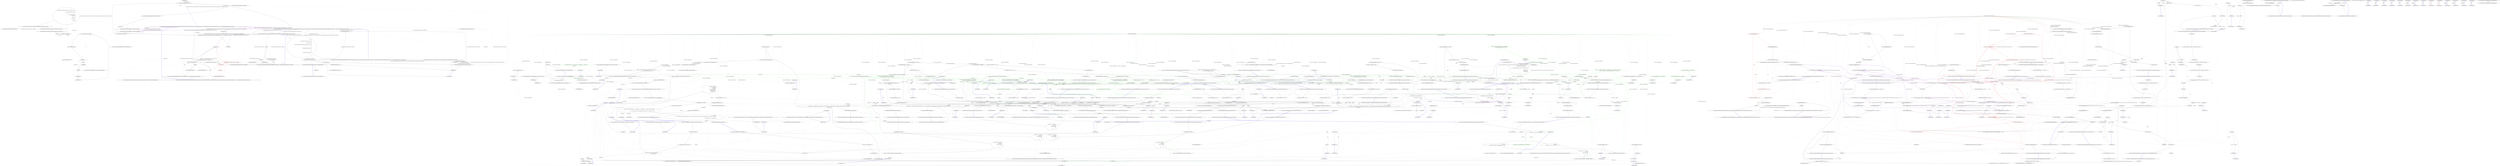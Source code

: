 digraph  {
n93 [label="Nancy.BeforePipeline", span=""];
n94 [label="System.Collections.Generic.IEnumerator<System.Func<Nancy.NancyContext, System.Threading.CancellationToken, System.Threading.Tasks.Task<Nancy.Response>>>", span=""];
n95 [label="Nancy.NancyContext", span=""];
n96 [label="System.Threading.CancellationToken", span=""];
n97 [label="System.Threading.Tasks.TaskCompletionSource<Nancy.Response>", span=""];
n98 [label=syncDelegate, span=""];
n0 [cluster="Nancy.BeforePipeline.BeforePipeline()", label="Entry Nancy.BeforePipeline.BeforePipeline()", span="9-9"];
n1 [cluster="Nancy.BeforePipeline.BeforePipeline()", label="Exit Nancy.BeforePipeline.BeforePipeline()", span="9-9"];
n2 [cluster="Nancy.BeforePipeline.BeforePipeline(int)", label="Entry Nancy.BeforePipeline.BeforePipeline(int)", span="13-13"];
n3 [cluster="Nancy.BeforePipeline.BeforePipeline(int)", label="Exit Nancy.BeforePipeline.BeforePipeline(int)", span="13-13"];
n4 [cluster="Nancy.BeforePipeline.implicit operator System.Func<Nancy.NancyContext, System.Threading.CancellationToken, System.Threading.Tasks.Task<Nancy.Response>>(Nancy.BeforePipeline)", label="Entry Nancy.BeforePipeline.implicit operator System.Func<Nancy.NancyContext, System.Threading.CancellationToken, System.Threading.Tasks.Task<Nancy.Response>>(Nancy.BeforePipeline)", span="18-18"];
n5 [cluster="Nancy.BeforePipeline.implicit operator System.Func<Nancy.NancyContext, System.Threading.CancellationToken, System.Threading.Tasks.Task<Nancy.Response>>(Nancy.BeforePipeline)", label="return pipeline.Invoke;", span="20-20"];
n6 [cluster="Nancy.BeforePipeline.implicit operator System.Func<Nancy.NancyContext, System.Threading.CancellationToken, System.Threading.Tasks.Task<Nancy.Response>>(Nancy.BeforePipeline)", label="Exit Nancy.BeforePipeline.implicit operator System.Func<Nancy.NancyContext, System.Threading.CancellationToken, System.Threading.Tasks.Task<Nancy.Response>>(Nancy.BeforePipeline)", span="18-18"];
n7 [cluster="Nancy.BeforePipeline.implicit operator Nancy.BeforePipeline(System.Func<Nancy.NancyContext, System.Threading.CancellationToken, System.Threading.Tasks.Task<Nancy.Response>>)", label="Entry Nancy.BeforePipeline.implicit operator Nancy.BeforePipeline(System.Func<Nancy.NancyContext, System.Threading.CancellationToken, System.Threading.Tasks.Task<Nancy.Response>>)", span="23-23"];
n8 [cluster="Nancy.BeforePipeline.implicit operator Nancy.BeforePipeline(System.Func<Nancy.NancyContext, System.Threading.CancellationToken, System.Threading.Tasks.Task<Nancy.Response>>)", label="var pipeline = new BeforePipeline()", span="25-25"];
n9 [cluster="Nancy.BeforePipeline.implicit operator Nancy.BeforePipeline(System.Func<Nancy.NancyContext, System.Threading.CancellationToken, System.Threading.Tasks.Task<Nancy.Response>>)", label="pipeline.AddItemToEndOfPipeline(func)", span="26-26"];
n10 [cluster="Nancy.BeforePipeline.implicit operator Nancy.BeforePipeline(System.Func<Nancy.NancyContext, System.Threading.CancellationToken, System.Threading.Tasks.Task<Nancy.Response>>)", label="return pipeline;", span="27-27"];
n12 [cluster="Nancy.AsyncNamedPipelineBase<TAsyncDelegate, TSyncDelegate>.AddItemToEndOfPipeline(TAsyncDelegate)", label="Entry Nancy.AsyncNamedPipelineBase<TAsyncDelegate, TSyncDelegate>.AddItemToEndOfPipeline(TAsyncDelegate)", span="87-87"];
n11 [cluster="Nancy.BeforePipeline.implicit operator Nancy.BeforePipeline(System.Func<Nancy.NancyContext, System.Threading.CancellationToken, System.Threading.Tasks.Task<Nancy.Response>>)", label="Exit Nancy.BeforePipeline.implicit operator Nancy.BeforePipeline(System.Func<Nancy.NancyContext, System.Threading.CancellationToken, System.Threading.Tasks.Task<Nancy.Response>>)", span="23-23"];
n13 [cluster="Nancy.BeforePipeline.operator +(Nancy.BeforePipeline, System.Func<Nancy.NancyContext, System.Threading.CancellationToken, System.Threading.Tasks.Task<Nancy.Response>>)", label="Entry Nancy.BeforePipeline.operator +(Nancy.BeforePipeline, System.Func<Nancy.NancyContext, System.Threading.CancellationToken, System.Threading.Tasks.Task<Nancy.Response>>)", span="30-30"];
n14 [cluster="Nancy.BeforePipeline.operator +(Nancy.BeforePipeline, System.Func<Nancy.NancyContext, System.Threading.CancellationToken, System.Threading.Tasks.Task<Nancy.Response>>)", label="pipeline.AddItemToEndOfPipeline(func)", span="32-32"];
n15 [cluster="Nancy.BeforePipeline.operator +(Nancy.BeforePipeline, System.Func<Nancy.NancyContext, System.Threading.CancellationToken, System.Threading.Tasks.Task<Nancy.Response>>)", label="return pipeline;", span="33-33"];
n16 [cluster="Nancy.BeforePipeline.operator +(Nancy.BeforePipeline, System.Func<Nancy.NancyContext, System.Threading.CancellationToken, System.Threading.Tasks.Task<Nancy.Response>>)", label="Exit Nancy.BeforePipeline.operator +(Nancy.BeforePipeline, System.Func<Nancy.NancyContext, System.Threading.CancellationToken, System.Threading.Tasks.Task<Nancy.Response>>)", span="30-30"];
n17 [cluster="Nancy.BeforePipeline.operator +(Nancy.BeforePipeline, System.Func<Nancy.NancyContext, Nancy.Response>)", label="Entry Nancy.BeforePipeline.operator +(Nancy.BeforePipeline, System.Func<Nancy.NancyContext, Nancy.Response>)", span="36-36"];
n18 [cluster="Nancy.BeforePipeline.operator +(Nancy.BeforePipeline, System.Func<Nancy.NancyContext, Nancy.Response>)", label="pipeline.AddItemToEndOfPipeline(action)", span="38-38"];
n19 [cluster="Nancy.BeforePipeline.operator +(Nancy.BeforePipeline, System.Func<Nancy.NancyContext, Nancy.Response>)", label="return pipeline;", span="39-39"];
n21 [cluster="Nancy.AsyncNamedPipelineBase<TAsyncDelegate, TSyncDelegate>.AddItemToEndOfPipeline(TSyncDelegate)", label="Entry Nancy.AsyncNamedPipelineBase<TAsyncDelegate, TSyncDelegate>.AddItemToEndOfPipeline(TSyncDelegate)", span="96-96"];
n20 [cluster="Nancy.BeforePipeline.operator +(Nancy.BeforePipeline, System.Func<Nancy.NancyContext, Nancy.Response>)", label="Exit Nancy.BeforePipeline.operator +(Nancy.BeforePipeline, System.Func<Nancy.NancyContext, Nancy.Response>)", span="36-36"];
n22 [cluster="Nancy.BeforePipeline.operator +(Nancy.BeforePipeline, Nancy.BeforePipeline)", label="Entry Nancy.BeforePipeline.operator +(Nancy.BeforePipeline, Nancy.BeforePipeline)", span="42-42"];
n23 [cluster="Nancy.BeforePipeline.operator +(Nancy.BeforePipeline, Nancy.BeforePipeline)", label="pipelineToAdd.PipelineItems", span="44-44"];
n24 [cluster="Nancy.BeforePipeline.operator +(Nancy.BeforePipeline, Nancy.BeforePipeline)", label="pipelineToAddTo.AddItemToEndOfPipeline(pipelineItem)", span="46-46"];
n25 [cluster="Nancy.BeforePipeline.operator +(Nancy.BeforePipeline, Nancy.BeforePipeline)", label="return pipelineToAddTo;", span="49-49"];
n27 [cluster="Nancy.AsyncNamedPipelineBase<TAsyncDelegate, TSyncDelegate>.AddItemToEndOfPipeline(Nancy.PipelineItem<TAsyncDelegate>, bool)", label="Entry Nancy.AsyncNamedPipelineBase<TAsyncDelegate, TSyncDelegate>.AddItemToEndOfPipeline(Nancy.PipelineItem<TAsyncDelegate>, bool)", span="109-109"];
n26 [cluster="Nancy.BeforePipeline.operator +(Nancy.BeforePipeline, Nancy.BeforePipeline)", label="Exit Nancy.BeforePipeline.operator +(Nancy.BeforePipeline, Nancy.BeforePipeline)", span="42-42"];
n28 [cluster="Nancy.BeforePipeline.Invoke(Nancy.NancyContext, System.Threading.CancellationToken)", label="Entry Nancy.BeforePipeline.Invoke(Nancy.NancyContext, System.Threading.CancellationToken)", span="52-52"];
n29 [cluster="Nancy.BeforePipeline.Invoke(Nancy.NancyContext, System.Threading.CancellationToken)", label="var tcs = new TaskCompletionSource<Response>()", span="54-54"];
n32 [cluster="Nancy.BeforePipeline.Invoke(Nancy.NancyContext, System.Threading.CancellationToken)", label="ExecuteTasksWithSingleResultInternal(context, cancellationToken, enumerator, tcs)", span="60-60"];
n30 [cluster="Nancy.BeforePipeline.Invoke(Nancy.NancyContext, System.Threading.CancellationToken)", label="var enumerator = this.PipelineDelegates.GetEnumerator()", span="56-56"];
n36 [cluster="System.Threading.Tasks.TaskCompletionSource<TResult>.TaskCompletionSource()", label="Entry System.Threading.Tasks.TaskCompletionSource<TResult>.TaskCompletionSource()", span="0-0"];
n33 [cluster="Nancy.BeforePipeline.Invoke(Nancy.NancyContext, System.Threading.CancellationToken)", label="tcs.SetResult(null)", span="64-64"];
n34 [cluster="Nancy.BeforePipeline.Invoke(Nancy.NancyContext, System.Threading.CancellationToken)", label="return tcs.Task;", span="67-67"];
n31 [cluster="Nancy.BeforePipeline.Invoke(Nancy.NancyContext, System.Threading.CancellationToken)", label="enumerator.MoveNext()", span="58-58"];
n37 [cluster="System.Collections.Generic.IEnumerable<T>.GetEnumerator()", label="Entry System.Collections.Generic.IEnumerable<T>.GetEnumerator()", span="0-0"];
n38 [cluster="System.Collections.IEnumerator.MoveNext()", label="Entry System.Collections.IEnumerator.MoveNext()", span="0-0"];
n39 [cluster="Nancy.BeforePipeline.ExecuteTasksWithSingleResultInternal(Nancy.NancyContext, System.Threading.CancellationToken, System.Collections.Generic.IEnumerator<System.Func<Nancy.NancyContext, System.Threading.CancellationToken, System.Threading.Tasks.Task<Nancy.Response>>>, System.Threading.Tasks.TaskCompletionSource<Nancy.Response>)", label="Entry Nancy.BeforePipeline.ExecuteTasksWithSingleResultInternal(Nancy.NancyContext, System.Threading.CancellationToken, System.Collections.Generic.IEnumerator<System.Func<Nancy.NancyContext, System.Threading.CancellationToken, System.Threading.Tasks.Task<Nancy.Response>>>, System.Threading.Tasks.TaskCompletionSource<Nancy.Response>)", span="70-70"];
n40 [cluster="System.Threading.Tasks.TaskCompletionSource<TResult>.SetResult(TResult)", label="Entry System.Threading.Tasks.TaskCompletionSource<TResult>.SetResult(TResult)", span="0-0"];
n35 [cluster="Nancy.BeforePipeline.Invoke(Nancy.NancyContext, System.Threading.CancellationToken)", label="Exit Nancy.BeforePipeline.Invoke(Nancy.NancyContext, System.Threading.CancellationToken)", span="52-52"];
n41 [cluster="Nancy.BeforePipeline.ExecuteTasksWithSingleResultInternal(Nancy.NancyContext, System.Threading.CancellationToken, System.Collections.Generic.IEnumerator<System.Func<Nancy.NancyContext, System.Threading.CancellationToken, System.Threading.Tasks.Task<Nancy.Response>>>, System.Threading.Tasks.TaskCompletionSource<Nancy.Response>)", label=true, span="79-79"];
n42 [cluster="Nancy.BeforePipeline.ExecuteTasksWithSingleResultInternal(Nancy.NancyContext, System.Threading.CancellationToken, System.Collections.Generic.IEnumerator<System.Func<Nancy.NancyContext, System.Threading.CancellationToken, System.Threading.Tasks.Task<Nancy.Response>>>, System.Threading.Tasks.TaskCompletionSource<Nancy.Response>)", label="var current = enumerator.Current.Invoke(context, cancellationToken)", span="81-81"];
n48 [cluster="Nancy.BeforePipeline.ExecuteTasksWithSingleResultInternal(Nancy.NancyContext, System.Threading.CancellationToken, System.Collections.Generic.IEnumerator<System.Func<Nancy.NancyContext, System.Threading.CancellationToken, System.Threading.Tasks.Task<Nancy.Response>>>, System.Threading.Tasks.TaskCompletionSource<Nancy.Response>)", color=red, community=0, label="1: enumerator.MoveNext()", span="95-95"];
n50 [cluster="Nancy.BeforePipeline.ExecuteTasksWithSingleResultInternal(Nancy.NancyContext, System.Threading.CancellationToken, System.Collections.Generic.IEnumerator<System.Func<Nancy.NancyContext, System.Threading.CancellationToken, System.Threading.Tasks.Task<Nancy.Response>>>, System.Threading.Tasks.TaskCompletionSource<Nancy.Response>)", label="ExecuteTasksSingleResultFinished(resultTask, tcs)", span="103-103"];
n51 [cluster="Nancy.BeforePipeline.ExecuteTasksWithSingleResultInternal(Nancy.NancyContext, System.Threading.CancellationToken, System.Collections.Generic.IEnumerator<System.Func<Nancy.NancyContext, System.Threading.CancellationToken, System.Threading.Tasks.Task<Nancy.Response>>>, System.Threading.Tasks.TaskCompletionSource<Nancy.Response>)", label="current.ContinueWith(ExecuteTasksWithSingleResultContinuation(context, cancellationToken, enumerator, tcs), TaskContinuationOptions.ExecuteSynchronously)", span="109-109"];
n52 [cluster="Nancy.BeforePipeline.ExecuteTasksWithSingleResultInternal(Nancy.NancyContext, System.Threading.CancellationToken, System.Collections.Generic.IEnumerator<System.Func<Nancy.NancyContext, System.Threading.CancellationToken, System.Threading.Tasks.Task<Nancy.Response>>>, System.Threading.Tasks.TaskCompletionSource<Nancy.Response>)", label="Exit Nancy.BeforePipeline.ExecuteTasksWithSingleResultInternal(Nancy.NancyContext, System.Threading.CancellationToken, System.Collections.Generic.IEnumerator<System.Func<Nancy.NancyContext, System.Threading.CancellationToken, System.Threading.Tasks.Task<Nancy.Response>>>, System.Threading.Tasks.TaskCompletionSource<Nancy.Response>)", span="70-70"];
n43 [cluster="Nancy.BeforePipeline.ExecuteTasksWithSingleResultInternal(Nancy.NancyContext, System.Threading.CancellationToken, System.Collections.Generic.IEnumerator<System.Func<Nancy.NancyContext, System.Threading.CancellationToken, System.Threading.Tasks.Task<Nancy.Response>>>, System.Threading.Tasks.TaskCompletionSource<Nancy.Response>)", label="current.Status == TaskStatus.Created", span="83-83"];
n53 [cluster="System.Func<T1, T2, TResult>.Invoke(T1, T2)", label="Entry System.Func<T1, T2, TResult>.Invoke(T1, T2)", span="0-0"];
n44 [cluster="Nancy.BeforePipeline.ExecuteTasksWithSingleResultInternal(Nancy.NancyContext, System.Threading.CancellationToken, System.Collections.Generic.IEnumerator<System.Func<Nancy.NancyContext, System.Threading.CancellationToken, System.Threading.Tasks.Task<Nancy.Response>>>, System.Threading.Tasks.TaskCompletionSource<Nancy.Response>)", label="current.Start()", span="85-85"];
n45 [cluster="Nancy.BeforePipeline.ExecuteTasksWithSingleResultInternal(Nancy.NancyContext, System.Threading.CancellationToken, System.Collections.Generic.IEnumerator<System.Func<Nancy.NancyContext, System.Threading.CancellationToken, System.Threading.Tasks.Task<Nancy.Response>>>, System.Threading.Tasks.TaskCompletionSource<Nancy.Response>)", label="current.IsCompleted || current.IsFaulted", span="88-88"];
n46 [cluster="Nancy.BeforePipeline.ExecuteTasksWithSingleResultInternal(Nancy.NancyContext, System.Threading.CancellationToken, System.Collections.Generic.IEnumerator<System.Func<Nancy.NancyContext, System.Threading.CancellationToken, System.Threading.Tasks.Task<Nancy.Response>>>, System.Threading.Tasks.TaskCompletionSource<Nancy.Response>)", label="var resultTask = current", span="90-90"];
n47 [cluster="Nancy.BeforePipeline.ExecuteTasksWithSingleResultInternal(Nancy.NancyContext, System.Threading.CancellationToken, System.Collections.Generic.IEnumerator<System.Func<Nancy.NancyContext, System.Threading.CancellationToken, System.Threading.Tasks.Task<Nancy.Response>>>, System.Threading.Tasks.TaskCompletionSource<Nancy.Response>)", color=red, community=0, label="1: ContinueExecution(current.IsFaulted, current.Result, current.Exception)", span="93-93"];
n54 [cluster="System.Threading.Tasks.Task.Start()", label="Entry System.Threading.Tasks.Task.Start()", span="0-0"];
n55 [cluster="Nancy.BeforePipeline.ContinueExecution(bool, Nancy.Response, System.AggregateException)", label="Entry Nancy.BeforePipeline.ContinueExecution(bool, Nancy.Response, System.AggregateException)", span="154-154"];
n49 [cluster="Nancy.BeforePipeline.ExecuteTasksWithSingleResultInternal(Nancy.NancyContext, System.Threading.CancellationToken, System.Collections.Generic.IEnumerator<System.Func<Nancy.NancyContext, System.Threading.CancellationToken, System.Threading.Tasks.Task<Nancy.Response>>>, System.Threading.Tasks.TaskCompletionSource<Nancy.Response>)", color=red, community=0, label="1: resultTask = null", span="100-100"];
n57 [cluster="Nancy.BeforePipeline.ExecuteTasksWithSingleResultContinuation(Nancy.NancyContext, System.Threading.CancellationToken, System.Collections.Generic.IEnumerator<System.Func<Nancy.NancyContext, System.Threading.CancellationToken, System.Threading.Tasks.Task<Nancy.Response>>>, System.Threading.Tasks.TaskCompletionSource<Nancy.Response>)", label="Entry Nancy.BeforePipeline.ExecuteTasksWithSingleResultContinuation(Nancy.NancyContext, System.Threading.CancellationToken, System.Collections.Generic.IEnumerator<System.Func<Nancy.NancyContext, System.Threading.CancellationToken, System.Threading.Tasks.Task<Nancy.Response>>>, System.Threading.Tasks.TaskCompletionSource<Nancy.Response>)", span="114-114"];
n58 [cluster="System.Threading.Tasks.Task<TResult>.ContinueWith(System.Action<System.Threading.Tasks.Task<TResult>>, System.Threading.Tasks.TaskContinuationOptions)", label="Entry System.Threading.Tasks.Task<TResult>.ContinueWith(System.Action<System.Threading.Tasks.Task<TResult>>, System.Threading.Tasks.TaskContinuationOptions)", span="0-0"];
n56 [cluster="Nancy.BeforePipeline.ExecuteTasksSingleResultFinished(System.Threading.Tasks.Task<Nancy.Response>, System.Threading.Tasks.TaskCompletionSource<Nancy.Response>)", label="Entry Nancy.BeforePipeline.ExecuteTasksSingleResultFinished(System.Threading.Tasks.Task<Nancy.Response>, System.Threading.Tasks.TaskCompletionSource<Nancy.Response>)", span="136-136"];
n59 [cluster="Nancy.BeforePipeline.ExecuteTasksWithSingleResultContinuation(Nancy.NancyContext, System.Threading.CancellationToken, System.Collections.Generic.IEnumerator<System.Func<Nancy.NancyContext, System.Threading.CancellationToken, System.Threading.Tasks.Task<Nancy.Response>>>, System.Threading.Tasks.TaskCompletionSource<Nancy.Response>)", label="return t =>\r\n            {\r\n                if (ContinueExecution(t.IsFaulted, t.Result, t.Exception))\r\n                {\r\n                    if (enumerator.MoveNext())\r\n                    {\r\n                        ExecuteTasksWithSingleResultInternal(context, cancellationToken, enumerator, tcs);\r\n                    }\r\n                    else\r\n                    {\r\n                        ExecuteTasksSingleResultFinished(null, tcs);\r\n                    }\r\n                }\r\n                else\r\n                {\r\n                    ExecuteTasksSingleResultFinished(t, tcs);\r\n                }\r\n            };", span="116-133"];
n63 [cluster="lambda expression", label="enumerator.MoveNext()", span="120-120"];
n64 [cluster="lambda expression", label="ExecuteTasksWithSingleResultInternal(context, cancellationToken, enumerator, tcs)", span="122-122"];
n65 [cluster="lambda expression", label="ExecuteTasksSingleResultFinished(null, tcs)", span="126-126"];
n66 [cluster="lambda expression", label="ExecuteTasksSingleResultFinished(t, tcs)", span="131-131"];
n60 [cluster="Nancy.BeforePipeline.ExecuteTasksWithSingleResultContinuation(Nancy.NancyContext, System.Threading.CancellationToken, System.Collections.Generic.IEnumerator<System.Func<Nancy.NancyContext, System.Threading.CancellationToken, System.Threading.Tasks.Task<Nancy.Response>>>, System.Threading.Tasks.TaskCompletionSource<Nancy.Response>)", label="Exit Nancy.BeforePipeline.ExecuteTasksWithSingleResultContinuation(Nancy.NancyContext, System.Threading.CancellationToken, System.Collections.Generic.IEnumerator<System.Func<Nancy.NancyContext, System.Threading.CancellationToken, System.Threading.Tasks.Task<Nancy.Response>>>, System.Threading.Tasks.TaskCompletionSource<Nancy.Response>)", span="114-114"];
n62 [cluster="lambda expression", label="ContinueExecution(t.IsFaulted, t.Result, t.Exception)", span="118-118"];
n61 [cluster="lambda expression", label="Entry lambda expression", span="116-133"];
n67 [cluster="lambda expression", label="Exit lambda expression", span="116-133"];
n68 [cluster="Nancy.BeforePipeline.ExecuteTasksSingleResultFinished(System.Threading.Tasks.Task<Nancy.Response>, System.Threading.Tasks.TaskCompletionSource<Nancy.Response>)", label="task == null", span="138-138"];
n69 [cluster="Nancy.BeforePipeline.ExecuteTasksSingleResultFinished(System.Threading.Tasks.Task<Nancy.Response>, System.Threading.Tasks.TaskCompletionSource<Nancy.Response>)", label="tcs.SetResult(default(Response))", span="140-140"];
n71 [cluster="Nancy.BeforePipeline.ExecuteTasksSingleResultFinished(System.Threading.Tasks.Task<Nancy.Response>, System.Threading.Tasks.TaskCompletionSource<Nancy.Response>)", label="task.IsFaulted", span="144-144"];
n72 [cluster="Nancy.BeforePipeline.ExecuteTasksSingleResultFinished(System.Threading.Tasks.Task<Nancy.Response>, System.Threading.Tasks.TaskCompletionSource<Nancy.Response>)", label="tcs.SetException(task.Exception)", span="146-146"];
n73 [cluster="Nancy.BeforePipeline.ExecuteTasksSingleResultFinished(System.Threading.Tasks.Task<Nancy.Response>, System.Threading.Tasks.TaskCompletionSource<Nancy.Response>)", label="tcs.SetResult(task.Result)", span="150-150"];
n70 [cluster="Nancy.BeforePipeline.ExecuteTasksSingleResultFinished(System.Threading.Tasks.Task<Nancy.Response>, System.Threading.Tasks.TaskCompletionSource<Nancy.Response>)", label="return;", span="141-141"];
n74 [cluster="Nancy.BeforePipeline.ExecuteTasksSingleResultFinished(System.Threading.Tasks.Task<Nancy.Response>, System.Threading.Tasks.TaskCompletionSource<Nancy.Response>)", label="Exit Nancy.BeforePipeline.ExecuteTasksSingleResultFinished(System.Threading.Tasks.Task<Nancy.Response>, System.Threading.Tasks.TaskCompletionSource<Nancy.Response>)", span="136-136"];
n75 [cluster="System.Threading.Tasks.TaskCompletionSource<TResult>.SetException(System.Exception)", label="Entry System.Threading.Tasks.TaskCompletionSource<TResult>.SetException(System.Exception)", span="0-0"];
n76 [cluster="Nancy.BeforePipeline.ContinueExecution(bool, Nancy.Response, System.AggregateException)", label="return result == null;", span="156-156"];
n77 [cluster="Nancy.BeforePipeline.ContinueExecution(bool, Nancy.Response, System.AggregateException)", label="Exit Nancy.BeforePipeline.ContinueExecution(bool, Nancy.Response, System.AggregateException)", span="154-154"];
n78 [cluster="Nancy.BeforePipeline.Wrap(Nancy.PipelineItem<System.Func<Nancy.NancyContext, Nancy.Response>>)", label="Entry Nancy.BeforePipeline.Wrap(Nancy.PipelineItem<System.Func<Nancy.NancyContext, Nancy.Response>>)", span="164-164"];
n79 [cluster="Nancy.BeforePipeline.Wrap(Nancy.PipelineItem<System.Func<Nancy.NancyContext, Nancy.Response>>)", label="var syncDelegate = pipelineItem.Delegate", span="166-166"];
n81 [cluster="Nancy.BeforePipeline.Wrap(Nancy.PipelineItem<System.Func<Nancy.NancyContext, Nancy.Response>>)", label="return new PipelineItem<Func<NancyContext, CancellationToken, Task<Response>>>(pipelineItem.Name, asyncDelegate);", span="181-181"];
n80 [cluster="Nancy.BeforePipeline.Wrap(Nancy.PipelineItem<System.Func<Nancy.NancyContext, Nancy.Response>>)", label="Func<NancyContext, CancellationToken, Task<Response>> asyncDelegate = (ctx, ct) =>\r\n            {\r\n                var tcs = new TaskCompletionSource<Response>();\r\n                try\r\n                {\r\n                    var result = syncDelegate.Invoke(ctx);\r\n                    tcs.SetResult(result);\r\n                }\r\n                catch (Exception e)\r\n                {\r\n                    tcs.SetException(e);\r\n                }\r\n                return tcs.Task;\r\n            }", span="167-180"];
n86 [cluster="lambda expression", label="var result = syncDelegate.Invoke(ctx)", span="172-172"];
n89 [cluster="lambda expression", label="tcs.SetException(e)", span="177-177"];
n82 [cluster="Nancy.BeforePipeline.Wrap(Nancy.PipelineItem<System.Func<Nancy.NancyContext, Nancy.Response>>)", label="Exit Nancy.BeforePipeline.Wrap(Nancy.PipelineItem<System.Func<Nancy.NancyContext, Nancy.Response>>)", span="164-164"];
n83 [cluster="Nancy.PipelineItem<TDelegate>.PipelineItem(string, TDelegate)", label="Entry Nancy.PipelineItem<TDelegate>.PipelineItem(string, TDelegate)", span="8-8"];
n84 [cluster="lambda expression", label="Entry lambda expression", span="167-180"];
n85 [cluster="lambda expression", label="var tcs = new TaskCompletionSource<Response>()", span="169-169"];
n87 [cluster="lambda expression", label="tcs.SetResult(result)", span="173-173"];
n90 [cluster="lambda expression", label="return tcs.Task;", span="179-179"];
n92 [cluster="System.Func<T, TResult>.Invoke(T)", label="Entry System.Func<T, TResult>.Invoke(T)", span="0-0"];
n88 [cluster="lambda expression", label=Exception, span="175-175"];
n91 [cluster="lambda expression", label="Exit lambda expression", span="167-180"];
m0_54 [cluster="Unk.Same", file="BeforePipelineFixture.cs", label="Entry Unk.Same", span=""];
m0_153 [cluster="Nancy.Tests.Unit.PreRequestHooksPipelineFixture.PlusEquals_with_another_pipeline_adds_those_pipeline_items_to_end_of_pipeline()", file="BeforePipelineFixture.cs", label="Entry Nancy.Tests.Unit.PreRequestHooksPipelineFixture.PlusEquals_with_another_pipeline_adds_those_pipeline_items_to_end_of_pipeline()", span="132-132"];
m0_154 [cluster="Nancy.Tests.Unit.PreRequestHooksPipelineFixture.PlusEquals_with_another_pipeline_adds_those_pipeline_items_to_end_of_pipeline()", file="BeforePipelineFixture.cs", label="Func<NancyContext, Response> item1 = (r) => { return null; }", span="134-134"];
m0_155 [cluster="Nancy.Tests.Unit.PreRequestHooksPipelineFixture.PlusEquals_with_another_pipeline_adds_those_pipeline_items_to_end_of_pipeline()", file="BeforePipelineFixture.cs", label="Func<NancyContext, Response> item2 = (r) => { return CreateResponse(); }", span="135-135"];
m0_156 [cluster="Nancy.Tests.Unit.PreRequestHooksPipelineFixture.PlusEquals_with_another_pipeline_adds_those_pipeline_items_to_end_of_pipeline()", file="BeforePipelineFixture.cs", label="pipeline.AddItemToEndOfPipeline(item1)", span="136-136"];
m0_157 [cluster="Nancy.Tests.Unit.PreRequestHooksPipelineFixture.PlusEquals_with_another_pipeline_adds_those_pipeline_items_to_end_of_pipeline()", file="BeforePipelineFixture.cs", label="pipeline.AddItemToEndOfPipeline(item2)", span="137-137"];
m0_158 [cluster="Nancy.Tests.Unit.PreRequestHooksPipelineFixture.PlusEquals_with_another_pipeline_adds_those_pipeline_items_to_end_of_pipeline()", file="BeforePipelineFixture.cs", label="Func<NancyContext, Response> item3 = (r) => { return null; }", span="138-138"];
m0_159 [cluster="Nancy.Tests.Unit.PreRequestHooksPipelineFixture.PlusEquals_with_another_pipeline_adds_those_pipeline_items_to_end_of_pipeline()", file="BeforePipelineFixture.cs", label="Func<NancyContext, Response> item4 = (r) => { return CreateResponse(); }", span="139-139"];
m0_161 [cluster="Nancy.Tests.Unit.PreRequestHooksPipelineFixture.PlusEquals_with_another_pipeline_adds_those_pipeline_items_to_end_of_pipeline()", file="BeforePipelineFixture.cs", label="pipeline2.AddItemToEndOfPipeline(item3)", span="141-141"];
m0_165 [cluster="Nancy.Tests.Unit.PreRequestHooksPipelineFixture.PlusEquals_with_another_pipeline_adds_those_pipeline_items_to_end_of_pipeline()", file="BeforePipelineFixture.cs", label="Assert.Same(item3, pipeline.PipelineDelegates.ElementAt(2))", span="147-147"];
m0_160 [cluster="Nancy.Tests.Unit.PreRequestHooksPipelineFixture.PlusEquals_with_another_pipeline_adds_those_pipeline_items_to_end_of_pipeline()", file="BeforePipelineFixture.cs", label="var pipeline2 = new BeforePipeline()", span="140-140"];
m0_162 [cluster="Nancy.Tests.Unit.PreRequestHooksPipelineFixture.PlusEquals_with_another_pipeline_adds_those_pipeline_items_to_end_of_pipeline()", file="BeforePipelineFixture.cs", label="pipeline2.AddItemToEndOfPipeline(item4)", span="142-142"];
m0_166 [cluster="Nancy.Tests.Unit.PreRequestHooksPipelineFixture.PlusEquals_with_another_pipeline_adds_those_pipeline_items_to_end_of_pipeline()", file="BeforePipelineFixture.cs", label="Assert.Same(item4, pipeline.PipelineDelegates.Last())", span="148-148"];
m0_163 [cluster="Nancy.Tests.Unit.PreRequestHooksPipelineFixture.PlusEquals_with_another_pipeline_adds_those_pipeline_items_to_end_of_pipeline()", file="BeforePipelineFixture.cs", label="pipeline += pipeline2", span="144-144"];
m0_164 [cluster="Nancy.Tests.Unit.PreRequestHooksPipelineFixture.PlusEquals_with_another_pipeline_adds_those_pipeline_items_to_end_of_pipeline()", file="BeforePipelineFixture.cs", label="Assert.Equal(4, pipeline.PipelineDelegates.Count())", span="146-146"];
m0_167 [cluster="Nancy.Tests.Unit.PreRequestHooksPipelineFixture.PlusEquals_with_another_pipeline_adds_those_pipeline_items_to_end_of_pipeline()", file="BeforePipelineFixture.cs", label="Exit Nancy.Tests.Unit.PreRequestHooksPipelineFixture.PlusEquals_with_another_pipeline_adds_those_pipeline_items_to_end_of_pipeline()", span="132-132"];
m0_8 [cluster="Nancy.Tests.Unit.PreRequestHooksPipelineFixture.PreRequestHooksPipelineFixture()", file="BeforePipelineFixture.cs", label="Entry Nancy.Tests.Unit.PreRequestHooksPipelineFixture.PreRequestHooksPipelineFixture()", span="20-20"];
m0_9 [cluster="Nancy.Tests.Unit.PreRequestHooksPipelineFixture.PreRequestHooksPipelineFixture()", file="BeforePipelineFixture.cs", label="this.pipeline = new BeforePipeline()", span="22-22"];
m0_10 [cluster="Nancy.Tests.Unit.PreRequestHooksPipelineFixture.PreRequestHooksPipelineFixture()", file="BeforePipelineFixture.cs", label="Exit Nancy.Tests.Unit.PreRequestHooksPipelineFixture.PreRequestHooksPipelineFixture()", span="20-20"];
m0_93 [cluster="Unk.Equal", file="BeforePipelineFixture.cs", label="Entry Unk.Equal", span=""];
m0_180 [cluster="Nancy.Tests.Unit.PreRequestHooksPipelineFixture.When_cast_to_func_and_invoked_members_are_invoked()", file="BeforePipelineFixture.cs", label="Entry Nancy.Tests.Unit.PreRequestHooksPipelineFixture.When_cast_to_func_and_invoked_members_are_invoked()", span="152-152"];
m0_181 [cluster="Nancy.Tests.Unit.PreRequestHooksPipelineFixture.When_cast_to_func_and_invoked_members_are_invoked()", file="BeforePipelineFixture.cs", label="var item1Called = false", span="154-154"];
m0_182 [cluster="Nancy.Tests.Unit.PreRequestHooksPipelineFixture.When_cast_to_func_and_invoked_members_are_invoked()", file="BeforePipelineFixture.cs", label="Func<NancyContext, Response> item1 = (r) => { item1Called = true; return null; }", span="155-155"];
m0_183 [cluster="Nancy.Tests.Unit.PreRequestHooksPipelineFixture.When_cast_to_func_and_invoked_members_are_invoked()", file="BeforePipelineFixture.cs", label="var item2Called = false", span="156-156"];
m0_187 [cluster="Nancy.Tests.Unit.PreRequestHooksPipelineFixture.When_cast_to_func_and_invoked_members_are_invoked()", file="BeforePipelineFixture.cs", label="pipeline.AddItemToEndOfPipeline(item1)", span="160-160"];
m0_184 [cluster="Nancy.Tests.Unit.PreRequestHooksPipelineFixture.When_cast_to_func_and_invoked_members_are_invoked()", file="BeforePipelineFixture.cs", label="Func<NancyContext, Response> item2 = (r) => { item2Called = true; return null; }", span="157-157"];
m0_185 [cluster="Nancy.Tests.Unit.PreRequestHooksPipelineFixture.When_cast_to_func_and_invoked_members_are_invoked()", file="BeforePipelineFixture.cs", label="var item3Called = false", span="158-158"];
m0_188 [cluster="Nancy.Tests.Unit.PreRequestHooksPipelineFixture.When_cast_to_func_and_invoked_members_are_invoked()", file="BeforePipelineFixture.cs", label="pipeline.AddItemToEndOfPipeline(item2)", span="161-161"];
m0_186 [cluster="Nancy.Tests.Unit.PreRequestHooksPipelineFixture.When_cast_to_func_and_invoked_members_are_invoked()", file="BeforePipelineFixture.cs", label="Func<NancyContext, Response> item3 = (r) => { item3Called = true; return null; }", span="159-159"];
m0_189 [cluster="Nancy.Tests.Unit.PreRequestHooksPipelineFixture.When_cast_to_func_and_invoked_members_are_invoked()", file="BeforePipelineFixture.cs", label="pipeline.AddItemToEndOfPipeline(item3)", span="162-162"];
m0_190 [cluster="Nancy.Tests.Unit.PreRequestHooksPipelineFixture.When_cast_to_func_and_invoked_members_are_invoked()", file="BeforePipelineFixture.cs", label="Func<NancyContext, Response> func = pipeline", span="164-164"];
m0_191 [cluster="Nancy.Tests.Unit.PreRequestHooksPipelineFixture.When_cast_to_func_and_invoked_members_are_invoked()", file="BeforePipelineFixture.cs", label="func.Invoke(CreateContext())", span="165-165"];
m0_192 [cluster="Nancy.Tests.Unit.PreRequestHooksPipelineFixture.When_cast_to_func_and_invoked_members_are_invoked()", file="BeforePipelineFixture.cs", label="Assert.True(item1Called)", span="167-167"];
m0_193 [cluster="Nancy.Tests.Unit.PreRequestHooksPipelineFixture.When_cast_to_func_and_invoked_members_are_invoked()", file="BeforePipelineFixture.cs", label="Assert.True(item2Called)", span="168-168"];
m0_194 [cluster="Nancy.Tests.Unit.PreRequestHooksPipelineFixture.When_cast_to_func_and_invoked_members_are_invoked()", file="BeforePipelineFixture.cs", label="Assert.True(item3Called)", span="169-169"];
m0_195 [cluster="Nancy.Tests.Unit.PreRequestHooksPipelineFixture.When_cast_to_func_and_invoked_members_are_invoked()", file="BeforePipelineFixture.cs", label="Exit Nancy.Tests.Unit.PreRequestHooksPipelineFixture.When_cast_to_func_and_invoked_members_are_invoked()", span="152-152"];
m0_12 [cluster="Nancy.Tests.Unit.PreRequestHooksPipelineFixture.When_invoked_pipeline_member_returning_a_response_stops_pipeline_execution()", file="BeforePipelineFixture.cs", label="Entry Nancy.Tests.Unit.PreRequestHooksPipelineFixture.When_invoked_pipeline_member_returning_a_response_stops_pipeline_execution()", span="26-26"];
m0_13 [cluster="Nancy.Tests.Unit.PreRequestHooksPipelineFixture.When_invoked_pipeline_member_returning_a_response_stops_pipeline_execution()", file="BeforePipelineFixture.cs", label="var item1Called = false", span="28-28"];
m0_14 [cluster="Nancy.Tests.Unit.PreRequestHooksPipelineFixture.When_invoked_pipeline_member_returning_a_response_stops_pipeline_execution()", file="BeforePipelineFixture.cs", label="Func<NancyContext, Response> item1 = (r) => { item1Called = true; return null; }", span="29-29"];
m0_15 [cluster="Nancy.Tests.Unit.PreRequestHooksPipelineFixture.When_invoked_pipeline_member_returning_a_response_stops_pipeline_execution()", file="BeforePipelineFixture.cs", label="var item2Called = false", span="30-30"];
m0_19 [cluster="Nancy.Tests.Unit.PreRequestHooksPipelineFixture.When_invoked_pipeline_member_returning_a_response_stops_pipeline_execution()", file="BeforePipelineFixture.cs", label="pipeline.AddItemToEndOfPipeline(item1)", span="34-34"];
m0_16 [cluster="Nancy.Tests.Unit.PreRequestHooksPipelineFixture.When_invoked_pipeline_member_returning_a_response_stops_pipeline_execution()", file="BeforePipelineFixture.cs", label="Func<NancyContext, Response> item2 = (r) => { item2Called = true; return CreateResponse(); }", span="31-31"];
m0_17 [cluster="Nancy.Tests.Unit.PreRequestHooksPipelineFixture.When_invoked_pipeline_member_returning_a_response_stops_pipeline_execution()", file="BeforePipelineFixture.cs", label="var item3Called = false", span="32-32"];
m0_20 [cluster="Nancy.Tests.Unit.PreRequestHooksPipelineFixture.When_invoked_pipeline_member_returning_a_response_stops_pipeline_execution()", file="BeforePipelineFixture.cs", label="pipeline.AddItemToEndOfPipeline(item2)", span="35-35"];
m0_18 [cluster="Nancy.Tests.Unit.PreRequestHooksPipelineFixture.When_invoked_pipeline_member_returning_a_response_stops_pipeline_execution()", file="BeforePipelineFixture.cs", label="Func<NancyContext, Response> item3 = (r) => { item3Called = true; return null; }", span="33-33"];
m0_21 [cluster="Nancy.Tests.Unit.PreRequestHooksPipelineFixture.When_invoked_pipeline_member_returning_a_response_stops_pipeline_execution()", file="BeforePipelineFixture.cs", label="pipeline.AddItemToEndOfPipeline(item3)", span="36-36"];
m0_22 [cluster="Nancy.Tests.Unit.PreRequestHooksPipelineFixture.When_invoked_pipeline_member_returning_a_response_stops_pipeline_execution()", file="BeforePipelineFixture.cs", label="pipeline.Invoke(CreateContext())", span="38-38"];
m0_23 [cluster="Nancy.Tests.Unit.PreRequestHooksPipelineFixture.When_invoked_pipeline_member_returning_a_response_stops_pipeline_execution()", file="BeforePipelineFixture.cs", label="Assert.True(item1Called)", span="40-40"];
m0_24 [cluster="Nancy.Tests.Unit.PreRequestHooksPipelineFixture.When_invoked_pipeline_member_returning_a_response_stops_pipeline_execution()", file="BeforePipelineFixture.cs", label="Assert.True(item2Called)", span="41-41"];
m0_25 [cluster="Nancy.Tests.Unit.PreRequestHooksPipelineFixture.When_invoked_pipeline_member_returning_a_response_stops_pipeline_execution()", file="BeforePipelineFixture.cs", label="Assert.False(item3Called)", span="42-42"];
m0_26 [cluster="Nancy.Tests.Unit.PreRequestHooksPipelineFixture.When_invoked_pipeline_member_returning_a_response_stops_pipeline_execution()", file="BeforePipelineFixture.cs", label="Exit Nancy.Tests.Unit.PreRequestHooksPipelineFixture.When_invoked_pipeline_member_returning_a_response_stops_pipeline_execution()", span="26-26"];
m0_209 [cluster="Nancy.Tests.Unit.PreRequestHooksPipelineFixture.When_cast_from_func_creates_a_pipeline_with_one_item()", file="BeforePipelineFixture.cs", label="Entry Nancy.Tests.Unit.PreRequestHooksPipelineFixture.When_cast_from_func_creates_a_pipeline_with_one_item()", span="173-173"];
m0_210 [cluster="Nancy.Tests.Unit.PreRequestHooksPipelineFixture.When_cast_from_func_creates_a_pipeline_with_one_item()", file="BeforePipelineFixture.cs", label="Func<NancyContext, Response> item1 = (r) => null", span="175-175"];
m0_211 [cluster="Nancy.Tests.Unit.PreRequestHooksPipelineFixture.When_cast_from_func_creates_a_pipeline_with_one_item()", file="BeforePipelineFixture.cs", label="BeforePipeline castPipeline = item1", span="177-177"];
m0_213 [cluster="Nancy.Tests.Unit.PreRequestHooksPipelineFixture.When_cast_from_func_creates_a_pipeline_with_one_item()", file="BeforePipelineFixture.cs", label="Assert.Same(item1, castPipeline.PipelineDelegates.First())", span="180-180"];
m0_212 [cluster="Nancy.Tests.Unit.PreRequestHooksPipelineFixture.When_cast_from_func_creates_a_pipeline_with_one_item()", file="BeforePipelineFixture.cs", label="Assert.Equal(1, castPipeline.PipelineDelegates.Count())", span="179-179"];
m0_214 [cluster="Nancy.Tests.Unit.PreRequestHooksPipelineFixture.When_cast_from_func_creates_a_pipeline_with_one_item()", file="BeforePipelineFixture.cs", label="Exit Nancy.Tests.Unit.PreRequestHooksPipelineFixture.When_cast_from_func_creates_a_pipeline_with_one_item()", span="173-173"];
m0_218 [cluster="Nancy.Tests.Unit.PreRequestHooksPipelineFixture.Pipeline_containing_another_pipeline_will_invoke_items_in_both_pipelines()", file="BeforePipelineFixture.cs", label="Entry Nancy.Tests.Unit.PreRequestHooksPipelineFixture.Pipeline_containing_another_pipeline_will_invoke_items_in_both_pipelines()", span="184-184"];
m0_219 [cluster="Nancy.Tests.Unit.PreRequestHooksPipelineFixture.Pipeline_containing_another_pipeline_will_invoke_items_in_both_pipelines()", file="BeforePipelineFixture.cs", label="var item1Called = false", span="186-186"];
m0_220 [cluster="Nancy.Tests.Unit.PreRequestHooksPipelineFixture.Pipeline_containing_another_pipeline_will_invoke_items_in_both_pipelines()", file="BeforePipelineFixture.cs", label="Func<NancyContext, Response> item1 = (r) => { item1Called = true; return null; }", span="187-187"];
m0_221 [cluster="Nancy.Tests.Unit.PreRequestHooksPipelineFixture.Pipeline_containing_another_pipeline_will_invoke_items_in_both_pipelines()", file="BeforePipelineFixture.cs", label="var item2Called = false", span="188-188"];
m0_227 [cluster="Nancy.Tests.Unit.PreRequestHooksPipelineFixture.Pipeline_containing_another_pipeline_will_invoke_items_in_both_pipelines()", file="BeforePipelineFixture.cs", label="pipeline += item1", span="194-194"];
m0_222 [cluster="Nancy.Tests.Unit.PreRequestHooksPipelineFixture.Pipeline_containing_another_pipeline_will_invoke_items_in_both_pipelines()", file="BeforePipelineFixture.cs", label="Func<NancyContext, Response> item2 = (r) => { item2Called = true; return null; }", span="189-189"];
m0_223 [cluster="Nancy.Tests.Unit.PreRequestHooksPipelineFixture.Pipeline_containing_another_pipeline_will_invoke_items_in_both_pipelines()", file="BeforePipelineFixture.cs", label="var item3Called = false", span="190-190"];
m0_228 [cluster="Nancy.Tests.Unit.PreRequestHooksPipelineFixture.Pipeline_containing_another_pipeline_will_invoke_items_in_both_pipelines()", file="BeforePipelineFixture.cs", label="pipeline += item2", span="195-195"];
m0_224 [cluster="Nancy.Tests.Unit.PreRequestHooksPipelineFixture.Pipeline_containing_another_pipeline_will_invoke_items_in_both_pipelines()", file="BeforePipelineFixture.cs", label="Func<NancyContext, Response> item3 = (r) => { item3Called = true; return null; }", span="191-191"];
m0_225 [cluster="Nancy.Tests.Unit.PreRequestHooksPipelineFixture.Pipeline_containing_another_pipeline_will_invoke_items_in_both_pipelines()", file="BeforePipelineFixture.cs", label="var item4Called = false", span="192-192"];
m0_230 [cluster="Nancy.Tests.Unit.PreRequestHooksPipelineFixture.Pipeline_containing_another_pipeline_will_invoke_items_in_both_pipelines()", file="BeforePipelineFixture.cs", label="subPipeline += item3", span="197-197"];
m0_226 [cluster="Nancy.Tests.Unit.PreRequestHooksPipelineFixture.Pipeline_containing_another_pipeline_will_invoke_items_in_both_pipelines()", file="BeforePipelineFixture.cs", label="Func<NancyContext, Response> item4 = (r) => { item4Called = true; return null; }", span="193-193"];
m0_231 [cluster="Nancy.Tests.Unit.PreRequestHooksPipelineFixture.Pipeline_containing_another_pipeline_will_invoke_items_in_both_pipelines()", file="BeforePipelineFixture.cs", label="subPipeline += item4", span="198-198"];
m0_229 [cluster="Nancy.Tests.Unit.PreRequestHooksPipelineFixture.Pipeline_containing_another_pipeline_will_invoke_items_in_both_pipelines()", file="BeforePipelineFixture.cs", label="var subPipeline = new BeforePipeline()", span="196-196"];
m0_232 [cluster="Nancy.Tests.Unit.PreRequestHooksPipelineFixture.Pipeline_containing_another_pipeline_will_invoke_items_in_both_pipelines()", file="BeforePipelineFixture.cs", label="pipeline.AddItemToEndOfPipeline(subPipeline)", span="200-200"];
m0_233 [cluster="Nancy.Tests.Unit.PreRequestHooksPipelineFixture.Pipeline_containing_another_pipeline_will_invoke_items_in_both_pipelines()", file="BeforePipelineFixture.cs", label="pipeline.Invoke(CreateContext())", span="201-201"];
m0_234 [cluster="Nancy.Tests.Unit.PreRequestHooksPipelineFixture.Pipeline_containing_another_pipeline_will_invoke_items_in_both_pipelines()", file="BeforePipelineFixture.cs", label="Assert.True(item1Called)", span="203-203"];
m0_235 [cluster="Nancy.Tests.Unit.PreRequestHooksPipelineFixture.Pipeline_containing_another_pipeline_will_invoke_items_in_both_pipelines()", file="BeforePipelineFixture.cs", label="Assert.True(item2Called)", span="204-204"];
m0_236 [cluster="Nancy.Tests.Unit.PreRequestHooksPipelineFixture.Pipeline_containing_another_pipeline_will_invoke_items_in_both_pipelines()", file="BeforePipelineFixture.cs", label="Assert.True(item3Called)", span="205-205"];
m0_237 [cluster="Nancy.Tests.Unit.PreRequestHooksPipelineFixture.Pipeline_containing_another_pipeline_will_invoke_items_in_both_pipelines()", file="BeforePipelineFixture.cs", label="Assert.True(item4Called)", span="206-206"];
m0_238 [cluster="Nancy.Tests.Unit.PreRequestHooksPipelineFixture.Pipeline_containing_another_pipeline_will_invoke_items_in_both_pipelines()", file="BeforePipelineFixture.cs", label="Exit Nancy.Tests.Unit.PreRequestHooksPipelineFixture.Pipeline_containing_another_pipeline_will_invoke_items_in_both_pipelines()", span="184-184"];
m0_196 [cluster="System.Func<T, TResult>.Invoke(T)", file="BeforePipelineFixture.cs", label="Entry System.Func<T, TResult>.Invoke(T)", span="0-0"];
m0_109 [cluster="Nancy.NamedPipelineBase<TDelegate>.AddItemToStartOfPipeline(TDelegate)", file="BeforePipelineFixture.cs", label="Entry Nancy.NamedPipelineBase<TDelegate>.AddItemToStartOfPipeline(TDelegate)", span="38-38"];
m0_30 [cluster="Unk.False", file="BeforePipelineFixture.cs", label="Entry Unk.False", span=""];
m0_43 [cluster="Nancy.Tests.Unit.PreRequestHooksPipelineFixture.When_invoked_pipeline_member_returning_a_response_returns_that_response()", file="BeforePipelineFixture.cs", label="Entry Nancy.Tests.Unit.PreRequestHooksPipelineFixture.When_invoked_pipeline_member_returning_a_response_returns_that_response()", span="46-46"];
m0_44 [cluster="Nancy.Tests.Unit.PreRequestHooksPipelineFixture.When_invoked_pipeline_member_returning_a_response_returns_that_response()", file="BeforePipelineFixture.cs", label="var response = CreateResponse()", span="48-48"];
m0_45 [cluster="Nancy.Tests.Unit.PreRequestHooksPipelineFixture.When_invoked_pipeline_member_returning_a_response_returns_that_response()", file="BeforePipelineFixture.cs", label="Func<NancyContext, Response> item1 = (r) => null", span="49-49"];
m0_46 [cluster="Nancy.Tests.Unit.PreRequestHooksPipelineFixture.When_invoked_pipeline_member_returning_a_response_returns_that_response()", file="BeforePipelineFixture.cs", label="Func<NancyContext, Response> item2 = (r) => response", span="50-50"];
m0_52 [cluster="Nancy.Tests.Unit.PreRequestHooksPipelineFixture.When_invoked_pipeline_member_returning_a_response_returns_that_response()", file="BeforePipelineFixture.cs", label="Assert.Same(response, result)", span="58-58"];
m0_48 [cluster="Nancy.Tests.Unit.PreRequestHooksPipelineFixture.When_invoked_pipeline_member_returning_a_response_returns_that_response()", file="BeforePipelineFixture.cs", label="pipeline.AddItemToEndOfPipeline(item1)", span="52-52"];
m0_47 [cluster="Nancy.Tests.Unit.PreRequestHooksPipelineFixture.When_invoked_pipeline_member_returning_a_response_returns_that_response()", file="BeforePipelineFixture.cs", label="Func<NancyContext, Response> item3 = (r) => null", span="51-51"];
m0_49 [cluster="Nancy.Tests.Unit.PreRequestHooksPipelineFixture.When_invoked_pipeline_member_returning_a_response_returns_that_response()", file="BeforePipelineFixture.cs", label="pipeline.AddItemToEndOfPipeline(item2)", span="53-53"];
m0_50 [cluster="Nancy.Tests.Unit.PreRequestHooksPipelineFixture.When_invoked_pipeline_member_returning_a_response_returns_that_response()", file="BeforePipelineFixture.cs", label="pipeline.AddItemToEndOfPipeline(item3)", span="54-54"];
m0_51 [cluster="Nancy.Tests.Unit.PreRequestHooksPipelineFixture.When_invoked_pipeline_member_returning_a_response_returns_that_response()", file="BeforePipelineFixture.cs", label="var result = pipeline.Invoke(CreateContext())", span="56-56"];
m0_53 [cluster="Nancy.Tests.Unit.PreRequestHooksPipelineFixture.When_invoked_pipeline_member_returning_a_response_returns_that_response()", file="BeforePipelineFixture.cs", label="Exit Nancy.Tests.Unit.PreRequestHooksPipelineFixture.When_invoked_pipeline_member_returning_a_response_returns_that_response()", span="46-46"];
m0_101 [cluster="Nancy.Tests.Unit.PreRequestHooksPipelineFixture.AddItemToStartOfPipeline_adds_to_the_end_of_the_pipeline()", file="BeforePipelineFixture.cs", label="Entry Nancy.Tests.Unit.PreRequestHooksPipelineFixture.AddItemToStartOfPipeline_adds_to_the_end_of_the_pipeline()", span="90-90"];
m0_102 [cluster="Nancy.Tests.Unit.PreRequestHooksPipelineFixture.AddItemToStartOfPipeline_adds_to_the_end_of_the_pipeline()", file="BeforePipelineFixture.cs", label="Func<NancyContext, Response> item1 = (r) => { return null; }", span="92-92"];
m0_103 [cluster="Nancy.Tests.Unit.PreRequestHooksPipelineFixture.AddItemToStartOfPipeline_adds_to_the_end_of_the_pipeline()", file="BeforePipelineFixture.cs", label="Func<NancyContext, Response> item2 = (r) => { return new Response(); }", span="93-93"];
m0_105 [cluster="Nancy.Tests.Unit.PreRequestHooksPipelineFixture.AddItemToStartOfPipeline_adds_to_the_end_of_the_pipeline()", color=red, community=0, file="BeforePipelineFixture.cs", label="0: pipeline.AddItemToStartOfPipeline(item1)", span="96-96"];
m0_107 [cluster="Nancy.Tests.Unit.PreRequestHooksPipelineFixture.AddItemToStartOfPipeline_adds_to_the_end_of_the_pipeline()", color=red, community=0, file="BeforePipelineFixture.cs", label="0: Assert.Same(item1, pipeline.PipelineDelegates.First())", span="99-99"];
m0_104 [cluster="Nancy.Tests.Unit.PreRequestHooksPipelineFixture.AddItemToStartOfPipeline_adds_to_the_end_of_the_pipeline()", color=red, community=0, file="BeforePipelineFixture.cs", label="0: pipeline.AddItemToEndOfPipeline(item2)", span="94-94"];
m0_106 [cluster="Nancy.Tests.Unit.PreRequestHooksPipelineFixture.AddItemToStartOfPipeline_adds_to_the_end_of_the_pipeline()", color=red, community=0, file="BeforePipelineFixture.cs", label="0: Assert.Equal(2, pipeline.PipelineDelegates.Count())", span="98-98"];
m0_108 [cluster="Nancy.Tests.Unit.PreRequestHooksPipelineFixture.AddItemToStartOfPipeline_adds_to_the_end_of_the_pipeline()", file="BeforePipelineFixture.cs", label="Exit Nancy.Tests.Unit.PreRequestHooksPipelineFixture.AddItemToStartOfPipeline_adds_to_the_end_of_the_pipeline()", span="90-90"];
m0_94 [cluster="System.Collections.Generic.IEnumerable<TSource>.Last<TSource>()", file="BeforePipelineFixture.cs", label="Entry System.Collections.Generic.IEnumerable<TSource>.Last<TSource>()", span="0-0"];
m0_4 [cluster="Nancy.Tests.Unit.PreRequestHooksPipelineFixture.CreateContext()", file="BeforePipelineFixture.cs", label="Entry Nancy.Tests.Unit.PreRequestHooksPipelineFixture.CreateContext()", span="15-15"];
m0_5 [cluster="Nancy.Tests.Unit.PreRequestHooksPipelineFixture.CreateContext()", file="BeforePipelineFixture.cs", label="return new NancyContext();", span="17-17"];
m0_6 [cluster="Nancy.Tests.Unit.PreRequestHooksPipelineFixture.CreateContext()", file="BeforePipelineFixture.cs", label="Exit Nancy.Tests.Unit.PreRequestHooksPipelineFixture.CreateContext()", span="15-15"];
m0_27 [cluster="Nancy.NamedPipelineBase<TDelegate>.AddItemToEndOfPipeline(TDelegate)", file="BeforePipelineFixture.cs", label="Entry Nancy.NamedPipelineBase<TDelegate>.AddItemToEndOfPipeline(TDelegate)", span="59-59"];
m0_74 [cluster="Unk.Null", file="BeforePipelineFixture.cs", label="Entry Unk.Null", span=""];
m0_7 [cluster="Nancy.NancyContext.NancyContext()", file="BeforePipelineFixture.cs", label="Entry Nancy.NancyContext.NancyContext()", span="16-16"];
m0_110 [cluster="System.Collections.Generic.IEnumerable<TSource>.First<TSource>()", file="BeforePipelineFixture.cs", label="Entry System.Collections.Generic.IEnumerable<TSource>.First<TSource>()", span="0-0"];
m0_251 [cluster="lambda expression", file="BeforePipelineFixture.cs", label="Entry lambda expression", span="193-193"];
m0_31 [cluster="lambda expression", file="BeforePipelineFixture.cs", label="Entry lambda expression", span="29-29"];
m0_32 [cluster="lambda expression", file="BeforePipelineFixture.cs", label="item1Called = true", span="29-29"];
m0_33 [cluster="lambda expression", file="BeforePipelineFixture.cs", label="return null;", span="29-29"];
m0_34 [cluster="lambda expression", file="BeforePipelineFixture.cs", label="Exit lambda expression", span="29-29"];
m0_35 [cluster="lambda expression", file="BeforePipelineFixture.cs", label="Entry lambda expression", span="31-31"];
m0_36 [cluster="lambda expression", file="BeforePipelineFixture.cs", label="item2Called = true", span="31-31"];
m0_37 [cluster="lambda expression", file="BeforePipelineFixture.cs", label="return CreateResponse();", span="31-31"];
m0_38 [cluster="lambda expression", file="BeforePipelineFixture.cs", label="Exit lambda expression", span="31-31"];
m0_39 [cluster="lambda expression", file="BeforePipelineFixture.cs", label="Entry lambda expression", span="33-33"];
m0_40 [cluster="lambda expression", file="BeforePipelineFixture.cs", label="item3Called = true", span="33-33"];
m0_41 [cluster="lambda expression", file="BeforePipelineFixture.cs", label="return null;", span="33-33"];
m0_42 [cluster="lambda expression", file="BeforePipelineFixture.cs", label="Exit lambda expression", span="33-33"];
m0_59 [cluster="lambda expression", file="BeforePipelineFixture.cs", label=response, span="50-50"];
m0_55 [cluster="lambda expression", file="BeforePipelineFixture.cs", label="Entry lambda expression", span="49-49"];
m0_56 [cluster="lambda expression", file="BeforePipelineFixture.cs", label=null, span="49-49"];
m0_57 [cluster="lambda expression", file="BeforePipelineFixture.cs", label="Exit lambda expression", span="49-49"];
m0_58 [cluster="lambda expression", file="BeforePipelineFixture.cs", label="Entry lambda expression", span="50-50"];
m0_60 [cluster="lambda expression", file="BeforePipelineFixture.cs", label="Exit lambda expression", span="50-50"];
m0_61 [cluster="lambda expression", file="BeforePipelineFixture.cs", label="Entry lambda expression", span="51-51"];
m0_62 [cluster="lambda expression", file="BeforePipelineFixture.cs", label=null, span="51-51"];
m0_63 [cluster="lambda expression", file="BeforePipelineFixture.cs", label="Exit lambda expression", span="51-51"];
m0_75 [cluster="lambda expression", file="BeforePipelineFixture.cs", label="Entry lambda expression", span="64-64"];
m0_76 [cluster="lambda expression", file="BeforePipelineFixture.cs", label=null, span="64-64"];
m0_77 [cluster="lambda expression", file="BeforePipelineFixture.cs", label="Exit lambda expression", span="64-64"];
m0_78 [cluster="lambda expression", file="BeforePipelineFixture.cs", label="Entry lambda expression", span="65-65"];
m0_79 [cluster="lambda expression", file="BeforePipelineFixture.cs", label=null, span="65-65"];
m0_80 [cluster="lambda expression", file="BeforePipelineFixture.cs", label="Exit lambda expression", span="65-65"];
m0_81 [cluster="lambda expression", file="BeforePipelineFixture.cs", label="Entry lambda expression", span="66-66"];
m0_82 [cluster="lambda expression", file="BeforePipelineFixture.cs", label=null, span="66-66"];
m0_83 [cluster="lambda expression", file="BeforePipelineFixture.cs", label="Exit lambda expression", span="66-66"];
m0_95 [cluster="lambda expression", file="BeforePipelineFixture.cs", label="Entry lambda expression", span="79-79"];
m0_96 [cluster="lambda expression", file="BeforePipelineFixture.cs", label="return null;", span="79-79"];
m0_97 [cluster="lambda expression", file="BeforePipelineFixture.cs", label="Exit lambda expression", span="79-79"];
m0_98 [cluster="lambda expression", file="BeforePipelineFixture.cs", label="Entry lambda expression", span="80-80"];
m0_99 [cluster="lambda expression", file="BeforePipelineFixture.cs", label="return CreateResponse();", span="80-80"];
m0_100 [cluster="lambda expression", file="BeforePipelineFixture.cs", label="Exit lambda expression", span="80-80"];
m0_111 [cluster="lambda expression", file="BeforePipelineFixture.cs", label="Entry lambda expression", span="92-92"];
m0_112 [cluster="lambda expression", file="BeforePipelineFixture.cs", label="return null;", span="92-92"];
m0_113 [cluster="lambda expression", file="BeforePipelineFixture.cs", label="Exit lambda expression", span="92-92"];
m0_114 [cluster="lambda expression", file="BeforePipelineFixture.cs", label="Entry lambda expression", span="93-93"];
m0_115 [cluster="lambda expression", file="BeforePipelineFixture.cs", label="return new Response();", span="93-93"];
m0_116 [cluster="lambda expression", file="BeforePipelineFixture.cs", label="Exit lambda expression", span="93-93"];
m0_130 [cluster="lambda expression", file="BeforePipelineFixture.cs", label="Entry lambda expression", span="105-105"];
m0_131 [cluster="lambda expression", file="BeforePipelineFixture.cs", label=null, span="105-105"];
m0_132 [cluster="lambda expression", file="BeforePipelineFixture.cs", label="Exit lambda expression", span="105-105"];
m0_133 [cluster="lambda expression", file="BeforePipelineFixture.cs", label="Entry lambda expression", span="106-106"];
m0_134 [cluster="lambda expression", color=red, community=0, file="BeforePipelineFixture.cs", label="1: null", span="106-106"];
m0_135 [cluster="lambda expression", file="BeforePipelineFixture.cs", label="Exit lambda expression", span="106-106"];
m0_136 [cluster="lambda expression", file="BeforePipelineFixture.cs", label="Entry lambda expression", span="107-107"];
m0_137 [cluster="lambda expression", color=red, community=0, file="BeforePipelineFixture.cs", label="1: null", span="107-107"];
m0_138 [cluster="lambda expression", file="BeforePipelineFixture.cs", label="Exit lambda expression", span="107-107"];
m0_147 [cluster="lambda expression", file="BeforePipelineFixture.cs", label="Entry lambda expression", span="121-121"];
m0_148 [cluster="lambda expression", file="BeforePipelineFixture.cs", label="return null;", span="121-121"];
m0_149 [cluster="lambda expression", file="BeforePipelineFixture.cs", label="Exit lambda expression", span="121-121"];
m0_150 [cluster="lambda expression", file="BeforePipelineFixture.cs", label="Entry lambda expression", span="122-122"];
m0_151 [cluster="lambda expression", file="BeforePipelineFixture.cs", label="return CreateResponse();", span="122-122"];
m0_152 [cluster="lambda expression", file="BeforePipelineFixture.cs", label="Exit lambda expression", span="122-122"];
m0_168 [cluster="lambda expression", file="BeforePipelineFixture.cs", label="Entry lambda expression", span="134-134"];
m0_169 [cluster="lambda expression", file="BeforePipelineFixture.cs", label="return null;", span="134-134"];
m0_170 [cluster="lambda expression", file="BeforePipelineFixture.cs", label="Exit lambda expression", span="134-134"];
m0_171 [cluster="lambda expression", file="BeforePipelineFixture.cs", label="Entry lambda expression", span="135-135"];
m0_172 [cluster="lambda expression", file="BeforePipelineFixture.cs", label="return CreateResponse();", span="135-135"];
m0_173 [cluster="lambda expression", file="BeforePipelineFixture.cs", label="Exit lambda expression", span="135-135"];
m0_174 [cluster="lambda expression", file="BeforePipelineFixture.cs", label="Entry lambda expression", span="138-138"];
m0_175 [cluster="lambda expression", file="BeforePipelineFixture.cs", label="return null;", span="138-138"];
m0_176 [cluster="lambda expression", file="BeforePipelineFixture.cs", label="Exit lambda expression", span="138-138"];
m0_177 [cluster="lambda expression", file="BeforePipelineFixture.cs", label="Entry lambda expression", span="139-139"];
m0_178 [cluster="lambda expression", file="BeforePipelineFixture.cs", label="return CreateResponse();", span="139-139"];
m0_179 [cluster="lambda expression", file="BeforePipelineFixture.cs", label="Exit lambda expression", span="139-139"];
m0_197 [cluster="lambda expression", file="BeforePipelineFixture.cs", label="Entry lambda expression", span="155-155"];
m0_198 [cluster="lambda expression", file="BeforePipelineFixture.cs", label="item1Called = true", span="155-155"];
m0_199 [cluster="lambda expression", file="BeforePipelineFixture.cs", label="return null;", span="155-155"];
m0_200 [cluster="lambda expression", file="BeforePipelineFixture.cs", label="Exit lambda expression", span="155-155"];
m0_201 [cluster="lambda expression", file="BeforePipelineFixture.cs", label="Entry lambda expression", span="157-157"];
m0_202 [cluster="lambda expression", file="BeforePipelineFixture.cs", label="item2Called = true", span="157-157"];
m0_203 [cluster="lambda expression", file="BeforePipelineFixture.cs", label="return null;", span="157-157"];
m0_204 [cluster="lambda expression", file="BeforePipelineFixture.cs", label="Exit lambda expression", span="157-157"];
m0_205 [cluster="lambda expression", file="BeforePipelineFixture.cs", label="Entry lambda expression", span="159-159"];
m0_206 [cluster="lambda expression", file="BeforePipelineFixture.cs", label="item3Called = true", span="159-159"];
m0_207 [cluster="lambda expression", file="BeforePipelineFixture.cs", label="return null;", span="159-159"];
m0_208 [cluster="lambda expression", file="BeforePipelineFixture.cs", label="Exit lambda expression", span="159-159"];
m0_215 [cluster="lambda expression", file="BeforePipelineFixture.cs", label="Entry lambda expression", span="175-175"];
m0_216 [cluster="lambda expression", file="BeforePipelineFixture.cs", label=null, span="175-175"];
m0_217 [cluster="lambda expression", file="BeforePipelineFixture.cs", label="Exit lambda expression", span="175-175"];
m0_239 [cluster="lambda expression", file="BeforePipelineFixture.cs", label="Entry lambda expression", span="187-187"];
m0_240 [cluster="lambda expression", file="BeforePipelineFixture.cs", label="item1Called = true", span="187-187"];
m0_241 [cluster="lambda expression", file="BeforePipelineFixture.cs", label="return null;", span="187-187"];
m0_242 [cluster="lambda expression", file="BeforePipelineFixture.cs", label="Exit lambda expression", span="187-187"];
m0_243 [cluster="lambda expression", file="BeforePipelineFixture.cs", label="Entry lambda expression", span="189-189"];
m0_244 [cluster="lambda expression", file="BeforePipelineFixture.cs", label="item2Called = true", span="189-189"];
m0_245 [cluster="lambda expression", file="BeforePipelineFixture.cs", label="return null;", span="189-189"];
m0_246 [cluster="lambda expression", file="BeforePipelineFixture.cs", label="Exit lambda expression", span="189-189"];
m0_247 [cluster="lambda expression", file="BeforePipelineFixture.cs", label="Entry lambda expression", span="191-191"];
m0_248 [cluster="lambda expression", file="BeforePipelineFixture.cs", label="item3Called = true", span="191-191"];
m0_249 [cluster="lambda expression", file="BeforePipelineFixture.cs", label="return null;", span="191-191"];
m0_250 [cluster="lambda expression", file="BeforePipelineFixture.cs", label="Exit lambda expression", span="191-191"];
m0_252 [cluster="lambda expression", file="BeforePipelineFixture.cs", label="item4Called = true", span="193-193"];
m0_253 [cluster="lambda expression", file="BeforePipelineFixture.cs", label="return null;", span="193-193"];
m0_254 [cluster="lambda expression", file="BeforePipelineFixture.cs", label="Exit lambda expression", span="193-193"];
m0_92 [cluster="System.Collections.Generic.IEnumerable<TSource>.Count<TSource>()", file="BeforePipelineFixture.cs", label="Entry System.Collections.Generic.IEnumerable<TSource>.Count<TSource>()", span="0-0"];
m0_28 [cluster="Nancy.BeforePipeline.Invoke(Nancy.NancyContext)", file="BeforePipelineFixture.cs", label="Entry Nancy.BeforePipeline.Invoke(Nancy.NancyContext)", span="56-56"];
m0_0 [cluster="Nancy.Tests.Unit.PreRequestHooksPipelineFixture.CreateResponse()", file="BeforePipelineFixture.cs", label="Entry Nancy.Tests.Unit.PreRequestHooksPipelineFixture.CreateResponse()", span="10-10"];
m0_1 [cluster="Nancy.Tests.Unit.PreRequestHooksPipelineFixture.CreateResponse()", file="BeforePipelineFixture.cs", label="return new Response();", span="12-12"];
m0_2 [cluster="Nancy.Tests.Unit.PreRequestHooksPipelineFixture.CreateResponse()", file="BeforePipelineFixture.cs", label="Exit Nancy.Tests.Unit.PreRequestHooksPipelineFixture.CreateResponse()", span="10-10"];
m0_29 [cluster="Unk.True", file="BeforePipelineFixture.cs", label="Entry Unk.True", span=""];
m0_84 [cluster="Nancy.Tests.Unit.PreRequestHooksPipelineFixture.AddItemToEndOfPipeline_adds_to_the_end_of_the_pipeline()", file="BeforePipelineFixture.cs", label="Entry Nancy.Tests.Unit.PreRequestHooksPipelineFixture.AddItemToEndOfPipeline_adds_to_the_end_of_the_pipeline()", span="77-77"];
m0_85 [cluster="Nancy.Tests.Unit.PreRequestHooksPipelineFixture.AddItemToEndOfPipeline_adds_to_the_end_of_the_pipeline()", file="BeforePipelineFixture.cs", label="Func<NancyContext, Response> item1 = (r) => { return null; }", span="79-79"];
m0_86 [cluster="Nancy.Tests.Unit.PreRequestHooksPipelineFixture.AddItemToEndOfPipeline_adds_to_the_end_of_the_pipeline()", file="BeforePipelineFixture.cs", label="Func<NancyContext, Response> item2 = (r) => { return CreateResponse(); }", span="80-80"];
m0_88 [cluster="Nancy.Tests.Unit.PreRequestHooksPipelineFixture.AddItemToEndOfPipeline_adds_to_the_end_of_the_pipeline()", color=red, community=0, file="BeforePipelineFixture.cs", label="0: pipeline.AddItemToEndOfPipeline(item1)", span="83-83"];
m0_90 [cluster="Nancy.Tests.Unit.PreRequestHooksPipelineFixture.AddItemToEndOfPipeline_adds_to_the_end_of_the_pipeline()", file="BeforePipelineFixture.cs", label="Assert.Same(item1, pipeline.PipelineDelegates.Last())", span="86-86"];
m0_87 [cluster="Nancy.Tests.Unit.PreRequestHooksPipelineFixture.AddItemToEndOfPipeline_adds_to_the_end_of_the_pipeline()", color=red, community=0, file="BeforePipelineFixture.cs", label="0: pipeline.AddItemToEndOfPipeline(item2)", span="81-81"];
m0_89 [cluster="Nancy.Tests.Unit.PreRequestHooksPipelineFixture.AddItemToEndOfPipeline_adds_to_the_end_of_the_pipeline()", color=red, community=0, file="BeforePipelineFixture.cs", label="0: Assert.Equal(2, pipeline.PipelineDelegates.Count())", span="85-85"];
m0_91 [cluster="Nancy.Tests.Unit.PreRequestHooksPipelineFixture.AddItemToEndOfPipeline_adds_to_the_end_of_the_pipeline()", file="BeforePipelineFixture.cs", label="Exit Nancy.Tests.Unit.PreRequestHooksPipelineFixture.AddItemToEndOfPipeline_adds_to_the_end_of_the_pipeline()", span="77-77"];
m0_129 [cluster="System.Collections.Generic.IEnumerable<TSource>.ElementAt<TSource>(int)", file="BeforePipelineFixture.cs", label="Entry System.Collections.Generic.IEnumerable<TSource>.ElementAt<TSource>(int)", span="0-0"];
m0_139 [cluster="Nancy.Tests.Unit.PreRequestHooksPipelineFixture.PlusEquals_with_func_add_item_to_end_of_pipeline()", file="BeforePipelineFixture.cs", label="Entry Nancy.Tests.Unit.PreRequestHooksPipelineFixture.PlusEquals_with_func_add_item_to_end_of_pipeline()", span="119-119"];
m0_140 [cluster="Nancy.Tests.Unit.PreRequestHooksPipelineFixture.PlusEquals_with_func_add_item_to_end_of_pipeline()", file="BeforePipelineFixture.cs", label="Func<NancyContext, Response> item1 = (r) => { return null; }", span="121-121"];
m0_141 [cluster="Nancy.Tests.Unit.PreRequestHooksPipelineFixture.PlusEquals_with_func_add_item_to_end_of_pipeline()", file="BeforePipelineFixture.cs", label="Func<NancyContext, Response> item2 = (r) => { return CreateResponse(); }", span="122-122"];
m0_143 [cluster="Nancy.Tests.Unit.PreRequestHooksPipelineFixture.PlusEquals_with_func_add_item_to_end_of_pipeline()", file="BeforePipelineFixture.cs", label="pipeline += item1", span="125-125"];
m0_145 [cluster="Nancy.Tests.Unit.PreRequestHooksPipelineFixture.PlusEquals_with_func_add_item_to_end_of_pipeline()", file="BeforePipelineFixture.cs", label="Assert.Same(item1, pipeline.PipelineDelegates.Last())", span="128-128"];
m0_142 [cluster="Nancy.Tests.Unit.PreRequestHooksPipelineFixture.PlusEquals_with_func_add_item_to_end_of_pipeline()", file="BeforePipelineFixture.cs", label="pipeline.AddItemToEndOfPipeline(item2)", span="123-123"];
m0_144 [cluster="Nancy.Tests.Unit.PreRequestHooksPipelineFixture.PlusEquals_with_func_add_item_to_end_of_pipeline()", file="BeforePipelineFixture.cs", label="Assert.Equal(2, pipeline.PipelineDelegates.Count())", span="127-127"];
m0_146 [cluster="Nancy.Tests.Unit.PreRequestHooksPipelineFixture.PlusEquals_with_func_add_item_to_end_of_pipeline()", file="BeforePipelineFixture.cs", label="Exit Nancy.Tests.Unit.PreRequestHooksPipelineFixture.PlusEquals_with_func_add_item_to_end_of_pipeline()", span="119-119"];
m0_128 [cluster="Nancy.NamedPipelineBase<TDelegate>.InsertItemAtPipelineIndex(int, TDelegate)", file="BeforePipelineFixture.cs", label="Entry Nancy.NamedPipelineBase<TDelegate>.InsertItemAtPipelineIndex(int, TDelegate)", span="86-86"];
m0_117 [cluster="Nancy.Tests.Unit.PreRequestHooksPipelineFixture.InsertItemAtPipelineIndex_adds_at_correct_index()", file="BeforePipelineFixture.cs", label="Entry Nancy.Tests.Unit.PreRequestHooksPipelineFixture.InsertItemAtPipelineIndex_adds_at_correct_index()", span="103-103"];
m0_118 [cluster="Nancy.Tests.Unit.PreRequestHooksPipelineFixture.InsertItemAtPipelineIndex_adds_at_correct_index()", file="BeforePipelineFixture.cs", label="Func<NancyContext, Response> item1 = (r) => null", span="105-105"];
m0_119 [cluster="Nancy.Tests.Unit.PreRequestHooksPipelineFixture.InsertItemAtPipelineIndex_adds_at_correct_index()", color=red, community=0, file="BeforePipelineFixture.cs", label="0: Func<NancyContext, Response> item2 = (r) => null", span="106-106"];
m0_121 [cluster="Nancy.Tests.Unit.PreRequestHooksPipelineFixture.InsertItemAtPipelineIndex_adds_at_correct_index()", color=red, community=0, file="BeforePipelineFixture.cs", label="0: pipeline.AddItemToEndOfPipeline(item1)", span="108-108"];
m0_124 [cluster="Nancy.Tests.Unit.PreRequestHooksPipelineFixture.InsertItemAtPipelineIndex_adds_at_correct_index()", file="BeforePipelineFixture.cs", label="Assert.Same(item1, pipeline.PipelineDelegates.ElementAt(0))", span="113-113"];
m0_120 [cluster="Nancy.Tests.Unit.PreRequestHooksPipelineFixture.InsertItemAtPipelineIndex_adds_at_correct_index()", color=red, community=0, file="BeforePipelineFixture.cs", label="0: Func<NancyContext, Response> item3 = (r) => null", span="107-107"];
m0_123 [cluster="Nancy.Tests.Unit.PreRequestHooksPipelineFixture.InsertItemAtPipelineIndex_adds_at_correct_index()", file="BeforePipelineFixture.cs", label="pipeline.InsertItemAtPipelineIndex(1, item2)", span="111-111"];
m0_125 [cluster="Nancy.Tests.Unit.PreRequestHooksPipelineFixture.InsertItemAtPipelineIndex_adds_at_correct_index()", file="BeforePipelineFixture.cs", label="Assert.Same(item2, pipeline.PipelineDelegates.ElementAt(1))", span="114-114"];
m0_122 [cluster="Nancy.Tests.Unit.PreRequestHooksPipelineFixture.InsertItemAtPipelineIndex_adds_at_correct_index()", file="BeforePipelineFixture.cs", label="pipeline.AddItemToEndOfPipeline(item3)", span="109-109"];
m0_126 [cluster="Nancy.Tests.Unit.PreRequestHooksPipelineFixture.InsertItemAtPipelineIndex_adds_at_correct_index()", file="BeforePipelineFixture.cs", label="Assert.Same(item3, pipeline.PipelineDelegates.ElementAt(2))", span="115-115"];
m0_127 [cluster="Nancy.Tests.Unit.PreRequestHooksPipelineFixture.InsertItemAtPipelineIndex_adds_at_correct_index()", file="BeforePipelineFixture.cs", label="Exit Nancy.Tests.Unit.PreRequestHooksPipelineFixture.InsertItemAtPipelineIndex_adds_at_correct_index()", span="103-103"];
m0_64 [cluster="Nancy.Tests.Unit.PreRequestHooksPipelineFixture.When_invoked_pipeline_members_all_return_null_returns_null()", file="BeforePipelineFixture.cs", label="Entry Nancy.Tests.Unit.PreRequestHooksPipelineFixture.When_invoked_pipeline_members_all_return_null_returns_null()", span="62-62"];
m0_65 [cluster="Nancy.Tests.Unit.PreRequestHooksPipelineFixture.When_invoked_pipeline_members_all_return_null_returns_null()", file="BeforePipelineFixture.cs", label="Func<NancyContext, Response> item1 = (r) => null", span="64-64"];
m0_66 [cluster="Nancy.Tests.Unit.PreRequestHooksPipelineFixture.When_invoked_pipeline_members_all_return_null_returns_null()", file="BeforePipelineFixture.cs", label="Func<NancyContext, Response> item2 = (r) => null", span="65-65"];
m0_68 [cluster="Nancy.Tests.Unit.PreRequestHooksPipelineFixture.When_invoked_pipeline_members_all_return_null_returns_null()", file="BeforePipelineFixture.cs", label="pipeline.AddItemToEndOfPipeline(item1)", span="67-67"];
m0_67 [cluster="Nancy.Tests.Unit.PreRequestHooksPipelineFixture.When_invoked_pipeline_members_all_return_null_returns_null()", file="BeforePipelineFixture.cs", label="Func<NancyContext, Response> item3 = (r) => null", span="66-66"];
m0_69 [cluster="Nancy.Tests.Unit.PreRequestHooksPipelineFixture.When_invoked_pipeline_members_all_return_null_returns_null()", file="BeforePipelineFixture.cs", label="pipeline.AddItemToEndOfPipeline(item2)", span="68-68"];
m0_70 [cluster="Nancy.Tests.Unit.PreRequestHooksPipelineFixture.When_invoked_pipeline_members_all_return_null_returns_null()", file="BeforePipelineFixture.cs", label="pipeline.AddItemToEndOfPipeline(item3)", span="69-69"];
m0_71 [cluster="Nancy.Tests.Unit.PreRequestHooksPipelineFixture.When_invoked_pipeline_members_all_return_null_returns_null()", file="BeforePipelineFixture.cs", label="var result = pipeline.Invoke(CreateContext())", span="71-71"];
m0_72 [cluster="Nancy.Tests.Unit.PreRequestHooksPipelineFixture.When_invoked_pipeline_members_all_return_null_returns_null()", file="BeforePipelineFixture.cs", label="Assert.Null(result)", span="73-73"];
m0_73 [cluster="Nancy.Tests.Unit.PreRequestHooksPipelineFixture.When_invoked_pipeline_members_all_return_null_returns_null()", file="BeforePipelineFixture.cs", label="Exit Nancy.Tests.Unit.PreRequestHooksPipelineFixture.When_invoked_pipeline_members_all_return_null_returns_null()", span="62-62"];
m0_3 [cluster="Nancy.Response.Response()", file="BeforePipelineFixture.cs", label="Entry Nancy.Response.Response()", span="15-15"];
m0_255 [file="BeforePipelineFixture.cs", label="Nancy.Tests.Unit.PreRequestHooksPipelineFixture", span=""];
m0_256 [file="BeforePipelineFixture.cs", label=response, span=""];
m1_0 [cluster="Nancy.Bootstrapper.IStartup.Initialize(Nancy.Bootstrapper.IApplicationPipelines)", file="NancyEngine.cs", label="Entry Nancy.Bootstrapper.IStartup.Initialize(Nancy.Bootstrapper.IApplicationPipelines)", span="11-11"];
m1_1 [cluster="Nancy.Bootstrapper.IStartup.Initialize(Nancy.Bootstrapper.IApplicationPipelines)", file="NancyEngine.cs", label="Exit Nancy.Bootstrapper.IStartup.Initialize(Nancy.Bootstrapper.IApplicationPipelines)", span="11-11"];
m2_94 [cluster="Nancy.Request.Request(string, string, string)", file="NancyEngineFixture.cs", label="Entry Nancy.Request.Request(string, string, string)", span="30-30"];
m2_240 [cluster="Unk.Handle", file="NancyEngineFixture.cs", label="Entry Unk.Handle", span=""];
m2_73 [cluster="Nancy.Tests.Unit.NancyEngineFixture.Should_throw_argumentnullexception_when_created_with_null_status_handler()", file="NancyEngineFixture.cs", label="Entry Nancy.Tests.Unit.NancyEngineFixture.Should_throw_argumentnullexception_when_created_with_null_status_handler()", span="89-89"];
m2_74 [cluster="Nancy.Tests.Unit.NancyEngineFixture.Should_throw_argumentnullexception_when_created_with_null_status_handler()", file="NancyEngineFixture.cs", label="var exception =\r\n                Record.Exception(() => new NancyEngine(this.requestDispatcher, A.Fake<INancyContextFactory>(), null, A.Fake<IRequestTracing>(), this.diagnosticsConfiguration, new DisabledStaticContentProvider()))", span="92-93"];
m2_75 [cluster="Nancy.Tests.Unit.NancyEngineFixture.Should_throw_argumentnullexception_when_created_with_null_status_handler()", file="NancyEngineFixture.cs", label="exception.ShouldBeOfType<ArgumentNullException>()", span="96-96"];
m2_76 [cluster="Nancy.Tests.Unit.NancyEngineFixture.Should_throw_argumentnullexception_when_created_with_null_status_handler()", file="NancyEngineFixture.cs", label="Exit Nancy.Tests.Unit.NancyEngineFixture.Should_throw_argumentnullexception_when_created_with_null_status_handler()", span="89-89"];
m2_393 [cluster="Nancy.Tests.Unit.NancyEngineFixture.Should_add_requestexecutionexception_to_context_when_pipeline_is_null()", file="NancyEngineFixture.cs", label="Entry Nancy.Tests.Unit.NancyEngineFixture.Should_add_requestexecutionexception_to_context_when_pipeline_is_null()", span="492-492"];
m2_394 [cluster="Nancy.Tests.Unit.NancyEngineFixture.Should_add_requestexecutionexception_to_context_when_pipeline_is_null()", file="NancyEngineFixture.cs", label="var resolvedRoute = new ResolveResult(\r\n               new FakeRoute(),\r\n               DynamicDictionary.Empty,\r\n               null,\r\n               null,\r\n               null)", span="495-500"];
m2_395 [cluster="Nancy.Tests.Unit.NancyEngineFixture.Should_add_requestexecutionexception_to_context_when_pipeline_is_null()", file="NancyEngineFixture.cs", label="A.CallTo(() => resolver.Resolve(A<NancyContext>.Ignored)).Returns(resolvedRoute)", span="502-502"];
m2_396 [cluster="Nancy.Tests.Unit.NancyEngineFixture.Should_add_requestexecutionexception_to_context_when_pipeline_is_null()", color=green, community=1, file="NancyEngineFixture.cs", label="0: A.CallTo(() => this.requestDispatcher.Dispatch(context, A<CancellationToken>._))\r\n             .Returns(TaskHelpers.GetFaultedTask<Response>(new Exception()))", span="508-509"];
m2_397 [cluster="Nancy.Tests.Unit.NancyEngineFixture.Should_add_requestexecutionexception_to_context_when_pipeline_is_null()", file="NancyEngineFixture.cs", label="var pipelines = new Pipelines { OnError = null }", span="506-506"];
m2_398 [cluster="Nancy.Tests.Unit.NancyEngineFixture.Should_add_requestexecutionexception_to_context_when_pipeline_is_null()", file="NancyEngineFixture.cs", label="engine.RequestPipelinesFactory = (ctx) => pipelines", span="507-507"];
m2_399 [cluster="Nancy.Tests.Unit.NancyEngineFixture.Should_add_requestexecutionexception_to_context_when_pipeline_is_null()", file="NancyEngineFixture.cs", label="var request = new Request(''GET'', ''/'', ''http'')", span="509-509"];
m2_400 [cluster="Nancy.Tests.Unit.NancyEngineFixture.Should_add_requestexecutionexception_to_context_when_pipeline_is_null()", file="NancyEngineFixture.cs", label="var result = this.engine.HandleRequest(request)", span="512-512"];
m2_401 [cluster="Nancy.Tests.Unit.NancyEngineFixture.Should_add_requestexecutionexception_to_context_when_pipeline_is_null()", file="NancyEngineFixture.cs", label="result.Items.Keys.Contains(''ERROR_EXCEPTION'').ShouldBeTrue()", span="515-515"];
m2_402 [cluster="Nancy.Tests.Unit.NancyEngineFixture.Should_add_requestexecutionexception_to_context_when_pipeline_is_null()", file="NancyEngineFixture.cs", label="result.Items[''ERROR_EXCEPTION''].ShouldBeOfType<RequestExecutionException>()", span="516-516"];
m2_403 [cluster="Nancy.Tests.Unit.NancyEngineFixture.Should_add_requestexecutionexception_to_context_when_pipeline_is_null()", file="NancyEngineFixture.cs", label="Exit Nancy.Tests.Unit.NancyEngineFixture.Should_add_requestexecutionexception_to_context_when_pipeline_is_null()", span="492-492"];
m2_452 [cluster="System.Threading.Tasks.TaskCompletionSource<TResult>.TaskCompletionSource()", file="NancyEngineFixture.cs", label="Entry System.Threading.Tasks.TaskCompletionSource<TResult>.TaskCompletionSource()", span="0-0"];
m2_95 [cluster="Unk.MustHaveHappened", file="NancyEngineFixture.cs", label="Entry Unk.MustHaveHappened", span=""];
m2_88 [cluster="Nancy.INancyEngine.HandleRequest(Nancy.Request)", file="NancyEngineFixture.cs", label="Entry Nancy.INancyEngine.HandleRequest(Nancy.Request)", span="21-21"];
m2_264 [cluster="Unk.Throws", file="NancyEngineFixture.cs", label="Entry Unk.Throws", span=""];
m2_80 [cluster="Nancy.Tests.Unit.NancyEngineFixture.HandleRequest_Should_Throw_ArgumentNullException_When_Given_A_Null_Request()", file="NancyEngineFixture.cs", label="Entry Nancy.Tests.Unit.NancyEngineFixture.HandleRequest_Should_Throw_ArgumentNullException_When_Given_A_Null_Request()", span="100-100"];
m2_81 [cluster="Nancy.Tests.Unit.NancyEngineFixture.HandleRequest_Should_Throw_ArgumentNullException_When_Given_A_Null_Request()", file="NancyEngineFixture.cs", label="Request request = null", span="103-103"];
m2_82 [cluster="Nancy.Tests.Unit.NancyEngineFixture.HandleRequest_Should_Throw_ArgumentNullException_When_Given_A_Null_Request()", file="NancyEngineFixture.cs", label="var exception = Record.Exception(() => engine.HandleRequest(request))", span="106-106"];
m2_83 [cluster="Nancy.Tests.Unit.NancyEngineFixture.HandleRequest_Should_Throw_ArgumentNullException_When_Given_A_Null_Request()", file="NancyEngineFixture.cs", label="exception.ShouldBeOfType<ArgumentNullException>()", span="109-109"];
m2_84 [cluster="Nancy.Tests.Unit.NancyEngineFixture.HandleRequest_Should_Throw_ArgumentNullException_When_Given_A_Null_Request()", file="NancyEngineFixture.cs", label="Exit Nancy.Tests.Unit.NancyEngineFixture.HandleRequest_Should_Throw_ArgumentNullException_When_Given_A_Null_Request()", span="100-100"];
m2_310 [cluster="Unk.Equal", file="NancyEngineFixture.cs", label="Entry Unk.Equal", span=""];
m2_307 [cluster="System.Exception.Exception()", file="NancyEngineFixture.cs", label="Entry System.Exception.Exception()", span="0-0"];
m2_231 [cluster="Nancy.Tests.Unit.NancyEngineFixture.Should_not_invoke_status_handler_if_not_supported_status_code()", file="NancyEngineFixture.cs", label="Entry Nancy.Tests.Unit.NancyEngineFixture.Should_not_invoke_status_handler_if_not_supported_status_code()", span="306-306"];
m2_232 [cluster="Nancy.Tests.Unit.NancyEngineFixture.Should_not_invoke_status_handler_if_not_supported_status_code()", file="NancyEngineFixture.cs", label="var request = new Request(''GET'', ''/'', ''http'')", span="309-309"];
m2_233 [cluster="Nancy.Tests.Unit.NancyEngineFixture.Should_not_invoke_status_handler_if_not_supported_status_code()", file="NancyEngineFixture.cs", label="this.engine.HandleRequest(request)", span="312-312"];
m2_234 [cluster="Nancy.Tests.Unit.NancyEngineFixture.Should_not_invoke_status_handler_if_not_supported_status_code()", file="NancyEngineFixture.cs", label="A.CallTo(() => this.statusCodeHandler.Handle(A<HttpStatusCode>.Ignored, A<NancyContext>.Ignored)).MustNotHaveHappened()", span="315-315"];
m2_235 [cluster="Nancy.Tests.Unit.NancyEngineFixture.Should_not_invoke_status_handler_if_not_supported_status_code()", file="NancyEngineFixture.cs", label="Exit Nancy.Tests.Unit.NancyEngineFixture.Should_not_invoke_status_handler_if_not_supported_status_code()", span="306-306"];
m2_280 [cluster="Nancy.NancyContext.GetExceptionDetails()", file="NancyEngineFixture.cs", label="Entry Nancy.NancyContext.GetExceptionDetails()", span="70-70"];
m2_357 [cluster="System.Threading.CancellationToken.CancellationToken()", file="NancyEngineFixture.cs", label="Entry System.Threading.CancellationToken.CancellationToken()", span="0-0"];
m2_281 [cluster="string.ShouldContain(string)", file="NancyEngineFixture.cs", label="Entry string.ShouldContain(string)", span="65-65"];
m2_106 [cluster="object.ShouldBeSameAs(object)", file="NancyEngineFixture.cs", label="Entry object.ShouldBeSameAs(object)", span="130-130"];
m2_342 [cluster="Unk.Invokes", file="NancyEngineFixture.cs", label="Entry Unk.Invokes", span=""];
m2_31 [cluster="Nancy.DisabledStaticContentProvider.DisabledStaticContentProvider()", file="NancyEngineFixture.cs", label="Entry Nancy.DisabledStaticContentProvider.DisabledStaticContentProvider()", span="6-6"];
m2_368 [cluster="Nancy.Tests.Unit.NancyEngineFixture.Should_persist_original_exception_in_requestexecutionexception()", file="NancyEngineFixture.cs", label="Entry Nancy.Tests.Unit.NancyEngineFixture.Should_persist_original_exception_in_requestexecutionexception()", span="461-461"];
m2_369 [cluster="Nancy.Tests.Unit.NancyEngineFixture.Should_persist_original_exception_in_requestexecutionexception()", file="NancyEngineFixture.cs", label="var expectedException = new Exception()", span="464-464"];
m2_370 [cluster="Nancy.Tests.Unit.NancyEngineFixture.Should_persist_original_exception_in_requestexecutionexception()", file="NancyEngineFixture.cs", label="var resolvedRoute = new ResolveResult(\r\n               new FakeRoute(),\r\n               DynamicDictionary.Empty,\r\n               null,\r\n               null,\r\n               null)", span="466-471"];
m2_372 [cluster="Nancy.Tests.Unit.NancyEngineFixture.Should_persist_original_exception_in_requestexecutionexception()", color=green, community=1, file="NancyEngineFixture.cs", label="0: A.CallTo(() => this.requestDispatcher.Dispatch(context, A<CancellationToken>._))\r\n                .Returns(TaskHelpers.GetFaultedTask<Response>(expectedException))", span="478-479"];
m2_379 [cluster="Nancy.Tests.Unit.NancyEngineFixture.Should_persist_original_exception_in_requestexecutionexception()", file="NancyEngineFixture.cs", label="returnedException.InnerException.ShouldBeSameAs(expectedException)", span="488-488"];
m2_371 [cluster="Nancy.Tests.Unit.NancyEngineFixture.Should_persist_original_exception_in_requestexecutionexception()", file="NancyEngineFixture.cs", label="A.CallTo(() => resolver.Resolve(A<NancyContext>.Ignored)).Returns(resolvedRoute)", span="473-473"];
m2_373 [cluster="Nancy.Tests.Unit.NancyEngineFixture.Should_persist_original_exception_in_requestexecutionexception()", file="NancyEngineFixture.cs", label="var pipelines = new Pipelines()", span="477-477"];
m2_374 [cluster="Nancy.Tests.Unit.NancyEngineFixture.Should_persist_original_exception_in_requestexecutionexception()", file="NancyEngineFixture.cs", label="pipelines.OnError.AddItemToStartOfPipeline((ctx, exception) => null)", span="478-478"];
m2_375 [cluster="Nancy.Tests.Unit.NancyEngineFixture.Should_persist_original_exception_in_requestexecutionexception()", file="NancyEngineFixture.cs", label="engine.RequestPipelinesFactory = (ctx) => pipelines", span="479-479"];
m2_376 [cluster="Nancy.Tests.Unit.NancyEngineFixture.Should_persist_original_exception_in_requestexecutionexception()", file="NancyEngineFixture.cs", label="var request = new Request(''GET'', ''/'', ''http'')", span="481-481"];
m2_377 [cluster="Nancy.Tests.Unit.NancyEngineFixture.Should_persist_original_exception_in_requestexecutionexception()", file="NancyEngineFixture.cs", label="var result = this.engine.HandleRequest(request)", span="484-484"];
m2_378 [cluster="Nancy.Tests.Unit.NancyEngineFixture.Should_persist_original_exception_in_requestexecutionexception()", file="NancyEngineFixture.cs", label="var returnedException = result.Items[''ERROR_EXCEPTION''] as RequestExecutionException", span="485-485"];
m2_380 [cluster="Nancy.Tests.Unit.NancyEngineFixture.Should_persist_original_exception_in_requestexecutionexception()", file="NancyEngineFixture.cs", label="Exit Nancy.Tests.Unit.NancyEngineFixture.Should_persist_original_exception_in_requestexecutionexception()", span="461-461"];
m2_145 [cluster="Nancy.AsyncNamedPipelineBase<TAsyncDelegate, TSyncDelegate>.AddItemToStartOfPipeline(TSyncDelegate)", file="NancyEngineFixture.cs", label="Entry Nancy.AsyncNamedPipelineBase<TAsyncDelegate, TSyncDelegate>.AddItemToStartOfPipeline(TSyncDelegate)", span="52-52"];
m2_265 [cluster="object.ShouldEqual(object)", file="NancyEngineFixture.cs", label="Entry object.ShouldEqual(object)", span="95-95"];
m2_19 [cluster="Unk.>", file="NancyEngineFixture.cs", label="Entry Unk.>", span=""];
m2_0 [cluster="Nancy.Tests.Unit.NancyEngineFixture.NancyEngineFixture()", file="NancyEngineFixture.cs", label="Entry Nancy.Tests.Unit.NancyEngineFixture.NancyEngineFixture()", span="29-29"];
m2_1 [cluster="Nancy.Tests.Unit.NancyEngineFixture.NancyEngineFixture()", file="NancyEngineFixture.cs", label="this.resolver = A.Fake<IRouteResolver>()", span="31-31"];
m2_2 [cluster="Nancy.Tests.Unit.NancyEngineFixture.NancyEngineFixture()", file="NancyEngineFixture.cs", label="this.response = new Response()", span="32-32"];
m2_3 [cluster="Nancy.Tests.Unit.NancyEngineFixture.NancyEngineFixture()", file="NancyEngineFixture.cs", label="this.route = new FakeRoute(response)", span="33-33"];
m2_4 [cluster="Nancy.Tests.Unit.NancyEngineFixture.NancyEngineFixture()", file="NancyEngineFixture.cs", label="this.context = new NancyContext()", span="34-34"];
m2_5 [cluster="Nancy.Tests.Unit.NancyEngineFixture.NancyEngineFixture()", file="NancyEngineFixture.cs", label="this.statusCodeHandler = A.Fake<IStatusCodeHandler>()", span="35-35"];
m2_6 [cluster="Nancy.Tests.Unit.NancyEngineFixture.NancyEngineFixture()", file="NancyEngineFixture.cs", label="this.requestDispatcher = A.Fake<IRequestDispatcher>()", span="36-36"];
m2_7 [cluster="Nancy.Tests.Unit.NancyEngineFixture.NancyEngineFixture()", file="NancyEngineFixture.cs", label="this.diagnosticsConfiguration = new DiagnosticsConfiguration()", span="37-37"];
m2_8 [cluster="Nancy.Tests.Unit.NancyEngineFixture.NancyEngineFixture()", file="NancyEngineFixture.cs", label="A.CallTo(() => this.requestDispatcher.Dispatch(A<NancyContext>._, A<CancellationToken>._))\r\n                .Returns(CreateResponseTask(new Response()))", span="39-40"];
m2_9 [cluster="Nancy.Tests.Unit.NancyEngineFixture.NancyEngineFixture()", file="NancyEngineFixture.cs", label="A.CallTo(() => this.statusCodeHandler.HandlesStatusCode(A<HttpStatusCode>.Ignored, A<NancyContext>.Ignored)).Returns(false)", span="42-42"];
m2_10 [cluster="Nancy.Tests.Unit.NancyEngineFixture.NancyEngineFixture()", file="NancyEngineFixture.cs", label="contextFactory = A.Fake<INancyContextFactory>()", span="44-44"];
m2_11 [cluster="Nancy.Tests.Unit.NancyEngineFixture.NancyEngineFixture()", file="NancyEngineFixture.cs", label="A.CallTo(() => contextFactory.Create(A<Request>._)).Returns(context)", span="45-45"];
m2_12 [cluster="Nancy.Tests.Unit.NancyEngineFixture.NancyEngineFixture()", file="NancyEngineFixture.cs", label="var resolveResult = new ResolveResult { Route = route, Parameters = DynamicDictionary.Empty, Before = null, After = null, OnError = null }", span="47-47"];
m2_13 [cluster="Nancy.Tests.Unit.NancyEngineFixture.NancyEngineFixture()", file="NancyEngineFixture.cs", label="A.CallTo(() => resolver.Resolve(A<NancyContext>.Ignored)).Returns(resolveResult)", span="48-48"];
m2_14 [cluster="Nancy.Tests.Unit.NancyEngineFixture.NancyEngineFixture()", file="NancyEngineFixture.cs", label="var applicationPipelines = new Pipelines()", span="50-50"];
m2_15 [cluster="Nancy.Tests.Unit.NancyEngineFixture.NancyEngineFixture()", file="NancyEngineFixture.cs", label="this.routeInvoker = A.Fake<IRouteInvoker>()", span="52-52"];
m2_17 [cluster="Nancy.Tests.Unit.NancyEngineFixture.NancyEngineFixture()", file="NancyEngineFixture.cs", label="this.engine =\r\n                new NancyEngine(this.requestDispatcher, this.contextFactory, new[] { this.statusCodeHandler }, A.Fake<IRequestTracing>(), this.diagnosticsConfiguration, new DisabledStaticContentProvider())\r\n                {\r\n                    RequestPipelinesFactory = ctx => applicationPipelines\r\n                }", span="59-63"];
m2_16 [cluster="Nancy.Tests.Unit.NancyEngineFixture.NancyEngineFixture()", file="NancyEngineFixture.cs", label="A.CallTo(() => this.routeInvoker.Invoke(A<Route>._, A<CancellationToken>._, A<DynamicDictionary>._, A<NancyContext>._)).ReturnsLazily(arg =>\r\n            {\r\n                return ((Route)arg.Arguments[0]).Action.Invoke((DynamicDictionary)arg.Arguments[1], A<CancellationToken>._).Result;\r\n            })", span="54-57"];
m2_18 [cluster="Nancy.Tests.Unit.NancyEngineFixture.NancyEngineFixture()", file="NancyEngineFixture.cs", label="Exit Nancy.Tests.Unit.NancyEngineFixture.NancyEngineFixture()", span="29-29"];
m2_169 [cluster="Nancy.Tests.Unit.NancyEngineFixture.Should_allow_post_request_hook_to_modify_context_items()", file="NancyEngineFixture.cs", label="Entry Nancy.Tests.Unit.NancyEngineFixture.Should_allow_post_request_hook_to_modify_context_items()", span="230-230"];
m2_170 [cluster="Nancy.Tests.Unit.NancyEngineFixture.Should_allow_post_request_hook_to_modify_context_items()", file="NancyEngineFixture.cs", label="var pipelines = new Pipelines()", span="233-233"];
m2_171 [cluster="Nancy.Tests.Unit.NancyEngineFixture.Should_allow_post_request_hook_to_modify_context_items()", file="NancyEngineFixture.cs", label="pipelines.BeforeRequest.AddItemToStartOfPipeline(ctx =>\r\n            {\r\n                ctx.Items.Add(''PostReqTest'', new object());\r\n                return null;\r\n            })", span="234-238"];
m2_172 [cluster="Nancy.Tests.Unit.NancyEngineFixture.Should_allow_post_request_hook_to_modify_context_items()", file="NancyEngineFixture.cs", label="engine.RequestPipelinesFactory = (ctx) => pipelines", span="240-240"];
m2_173 [cluster="Nancy.Tests.Unit.NancyEngineFixture.Should_allow_post_request_hook_to_modify_context_items()", file="NancyEngineFixture.cs", label="var request = new Request(''GET'', ''/'', ''http'')", span="242-242"];
m2_174 [cluster="Nancy.Tests.Unit.NancyEngineFixture.Should_allow_post_request_hook_to_modify_context_items()", file="NancyEngineFixture.cs", label="var result = this.engine.HandleRequest(request)", span="245-245"];
m2_175 [cluster="Nancy.Tests.Unit.NancyEngineFixture.Should_allow_post_request_hook_to_modify_context_items()", file="NancyEngineFixture.cs", label="result.Items.ContainsKey(''PostReqTest'').ShouldBeTrue()", span="248-248"];
m2_176 [cluster="Nancy.Tests.Unit.NancyEngineFixture.Should_allow_post_request_hook_to_modify_context_items()", file="NancyEngineFixture.cs", label="Exit Nancy.Tests.Unit.NancyEngineFixture.Should_allow_post_request_hook_to_modify_context_items()", span="230-230"];
m2_47 [cluster="Unk.Resolve", file="NancyEngineFixture.cs", label="Entry Unk.Resolve", span=""];
m2_23 [cluster="Nancy.Diagnostics.DiagnosticsConfiguration.DiagnosticsConfiguration()", file="NancyEngineFixture.cs", label="Entry Nancy.Diagnostics.DiagnosticsConfiguration.DiagnosticsConfiguration()", span="16-16"];
m2_262 [cluster="Nancy.Tests.Fakes.FakeRoute.FakeRoute()", file="NancyEngineFixture.cs", label="Entry Nancy.Tests.Fakes.FakeRoute.FakeRoute()", span="15-15"];
m2_309 [cluster="Nancy.NamedPipelineBase<TDelegate>.AddItemToStartOfPipeline(TDelegate)", file="NancyEngineFixture.cs", label="Entry Nancy.NamedPipelineBase<TDelegate>.AddItemToStartOfPipeline(TDelegate)", span="45-45"];
m2_28 [cluster="Nancy.Bootstrapper.Pipelines.Pipelines()", file="NancyEngineFixture.cs", label="Entry Nancy.Bootstrapper.Pipelines.Pipelines()", span="12-12"];
m2_261 [cluster="Nancy.Routing.ResolveResult.ResolveResult(Nancy.Routing.Route, Nancy.DynamicDictionary, Nancy.BeforePipeline, Nancy.AfterPipeline, System.Func<Nancy.NancyContext, System.Exception, Nancy.Response>)", file="NancyEngineFixture.cs", label="Entry Nancy.Routing.ResolveResult.ResolveResult(Nancy.Routing.Route, Nancy.DynamicDictionary, Nancy.BeforePipeline, Nancy.AfterPipeline, System.Func<Nancy.NancyContext, System.Exception, Nancy.Response>)", span="39-39"];
m2_21 [cluster="Nancy.Tests.Fakes.FakeRoute.FakeRoute(dynamic)", file="NancyEngineFixture.cs", label="Entry Nancy.Tests.Fakes.FakeRoute.FakeRoute(dynamic)", span="20-20"];
m2_100 [cluster="Nancy.Tests.Unit.NancyEngineFixture.HandleRequest_should_set_correct_response_on_returned_context()", file="NancyEngineFixture.cs", label="Entry Nancy.Tests.Unit.NancyEngineFixture.HandleRequest_should_set_correct_response_on_returned_context()", span="126-126"];
m2_101 [cluster="Nancy.Tests.Unit.NancyEngineFixture.HandleRequest_should_set_correct_response_on_returned_context()", file="NancyEngineFixture.cs", label="var request = new Request(''GET'', ''/'', ''http'')", span="129-129"];
m2_102 [cluster="Nancy.Tests.Unit.NancyEngineFixture.HandleRequest_should_set_correct_response_on_returned_context()", file="NancyEngineFixture.cs", label="A.CallTo(() => this.requestDispatcher.Dispatch(this.context, A<CancellationToken>._))\r\n                .Returns(CreateResponseTask(this.response))", span="131-132"];
m2_103 [cluster="Nancy.Tests.Unit.NancyEngineFixture.HandleRequest_should_set_correct_response_on_returned_context()", file="NancyEngineFixture.cs", label="var result = this.engine.HandleRequest(request)", span="135-135"];
m2_104 [cluster="Nancy.Tests.Unit.NancyEngineFixture.HandleRequest_should_set_correct_response_on_returned_context()", file="NancyEngineFixture.cs", label="result.Response.ShouldBeSameAs(this.response)", span="138-138"];
m2_105 [cluster="Nancy.Tests.Unit.NancyEngineFixture.HandleRequest_should_set_correct_response_on_returned_context()", file="NancyEngineFixture.cs", label="Exit Nancy.Tests.Unit.NancyEngineFixture.HandleRequest_should_set_correct_response_on_returned_context()", span="126-126"];
m2_99 [cluster="Nancy.INancyContextFactory.Create(Nancy.Request)", file="NancyEngineFixture.cs", label="Entry Nancy.INancyContextFactory.Create(Nancy.Request)", span="11-11"];
m2_126 [cluster="Nancy.Tests.Unit.NancyEngineFixture.Should_not_throw_exception_when_handlerequest_is_invoked_and_post_request_hook_is_null()", file="NancyEngineFixture.cs", label="Entry Nancy.Tests.Unit.NancyEngineFixture.Should_not_throw_exception_when_handlerequest_is_invoked_and_post_request_hook_is_null()", span="170-170"];
m2_127 [cluster="Nancy.Tests.Unit.NancyEngineFixture.Should_not_throw_exception_when_handlerequest_is_invoked_and_post_request_hook_is_null()", file="NancyEngineFixture.cs", label="var pipelines = new Pipelines { AfterRequest = null }", span="173-173"];
m2_128 [cluster="Nancy.Tests.Unit.NancyEngineFixture.Should_not_throw_exception_when_handlerequest_is_invoked_and_post_request_hook_is_null()", file="NancyEngineFixture.cs", label="engine.RequestPipelinesFactory = (ctx) => pipelines", span="174-174"];
m2_129 [cluster="Nancy.Tests.Unit.NancyEngineFixture.Should_not_throw_exception_when_handlerequest_is_invoked_and_post_request_hook_is_null()", file="NancyEngineFixture.cs", label="var request = new Request(''GET'', ''/'', ''http'')", span="177-177"];
m2_130 [cluster="Nancy.Tests.Unit.NancyEngineFixture.Should_not_throw_exception_when_handlerequest_is_invoked_and_post_request_hook_is_null()", file="NancyEngineFixture.cs", label="this.engine.HandleRequest(request)", span="180-180"];
m2_131 [cluster="Nancy.Tests.Unit.NancyEngineFixture.Should_not_throw_exception_when_handlerequest_is_invoked_and_post_request_hook_is_null()", file="NancyEngineFixture.cs", label="Exit Nancy.Tests.Unit.NancyEngineFixture.Should_not_throw_exception_when_handlerequest_is_invoked_and_post_request_hook_is_null()", span="170-170"];
m2_236 [cluster="Unk.MustNotHaveHappened", file="NancyEngineFixture.cs", label="Entry Unk.MustNotHaveHappened", span=""];
m2_116 [cluster="bool.ShouldBeFalse()", file="NancyEngineFixture.cs", label="Entry bool.ShouldBeFalse()", span="90-90"];
m2_263 [cluster="System.NotImplementedException.NotImplementedException()", file="NancyEngineFixture.cs", label="Entry System.NotImplementedException.NotImplementedException()", span="0-0"];
m2_39 [cluster="Unk.HandlesStatusCode", file="NancyEngineFixture.cs", label="Entry Unk.HandlesStatusCode", span=""];
m2_288 [cluster="Nancy.Tests.Unit.NancyEngineFixture.Should_invoke_the_error_request_hook_if_one_exists_when_dispatcher_throws()", file="NancyEngineFixture.cs", label="Entry Nancy.Tests.Unit.NancyEngineFixture.Should_invoke_the_error_request_hook_if_one_exists_when_dispatcher_throws()", span="381-381"];
m2_289 [cluster="Nancy.Tests.Unit.NancyEngineFixture.Should_invoke_the_error_request_hook_if_one_exists_when_dispatcher_throws()", file="NancyEngineFixture.cs", label="var testEx = new Exception()", span="384-384"];
m2_290 [cluster="Nancy.Tests.Unit.NancyEngineFixture.Should_invoke_the_error_request_hook_if_one_exists_when_dispatcher_throws()", file="NancyEngineFixture.cs", label="var errorRoute =\r\n                new Route(''GET'', ''/'', null, (x,c) => { throw testEx; })", span="386-387"];
m2_293 [cluster="Nancy.Tests.Unit.NancyEngineFixture.Should_invoke_the_error_request_hook_if_one_exists_when_dispatcher_throws()", color=green, community=1, file="NancyEngineFixture.cs", label="1: A.CallTo(() => this.requestDispatcher.Dispatch(context, A<CancellationToken>._))\r\n                .Returns(TaskHelpers.GetFaultedTask<Response>(testEx))", span="401-402"];
m2_303 [cluster="Nancy.Tests.Unit.NancyEngineFixture.Should_invoke_the_error_request_hook_if_one_exists_when_dispatcher_throws()", file="NancyEngineFixture.cs", label="Assert.Equal(testEx, handledException)", span="422-422"];
m2_291 [cluster="Nancy.Tests.Unit.NancyEngineFixture.Should_invoke_the_error_request_hook_if_one_exists_when_dispatcher_throws()", file="NancyEngineFixture.cs", label="var resolvedRoute = new ResolveResult(\r\n                errorRoute,\r\n                DynamicDictionary.Empty,\r\n                null,\r\n                null,\r\n                null)", span="389-394"];
m2_292 [cluster="Nancy.Tests.Unit.NancyEngineFixture.Should_invoke_the_error_request_hook_if_one_exists_when_dispatcher_throws()", file="NancyEngineFixture.cs", label="A.CallTo(() => resolver.Resolve(A<NancyContext>.Ignored)).Returns(resolvedRoute)", span="396-396"];
m2_294 [cluster="Nancy.Tests.Unit.NancyEngineFixture.Should_invoke_the_error_request_hook_if_one_exists_when_dispatcher_throws()", file="NancyEngineFixture.cs", label="Exception handledException = null", span="400-400"];
m2_295 [cluster="Nancy.Tests.Unit.NancyEngineFixture.Should_invoke_the_error_request_hook_if_one_exists_when_dispatcher_throws()", file="NancyEngineFixture.cs", label="NancyContext handledContext = null", span="401-401"];
m2_296 [cluster="Nancy.Tests.Unit.NancyEngineFixture.Should_invoke_the_error_request_hook_if_one_exists_when_dispatcher_throws()", file="NancyEngineFixture.cs", label="var errorResponse = new Response()", span="402-402"];
m2_297 [cluster="Nancy.Tests.Unit.NancyEngineFixture.Should_invoke_the_error_request_hook_if_one_exists_when_dispatcher_throws()", file="NancyEngineFixture.cs", label="Func<NancyContext, Exception, Response> routeErrorHook = (ctx, ex) =>\r\n            {\r\n                handledContext = ctx;\r\n                handledException = ex;\r\n                return errorResponse;\r\n            }", span="404-409"];
m2_305 [cluster="Nancy.Tests.Unit.NancyEngineFixture.Should_invoke_the_error_request_hook_if_one_exists_when_dispatcher_throws()", file="NancyEngineFixture.cs", label="Assert.Equal(result.Response, errorResponse)", span="424-424"];
m2_298 [cluster="Nancy.Tests.Unit.NancyEngineFixture.Should_invoke_the_error_request_hook_if_one_exists_when_dispatcher_throws()", file="NancyEngineFixture.cs", label="var pipelines = new Pipelines()", span="411-411"];
m2_299 [cluster="Nancy.Tests.Unit.NancyEngineFixture.Should_invoke_the_error_request_hook_if_one_exists_when_dispatcher_throws()", file="NancyEngineFixture.cs", label="pipelines.OnError.AddItemToStartOfPipeline(routeErrorHook)", span="412-412"];
m2_300 [cluster="Nancy.Tests.Unit.NancyEngineFixture.Should_invoke_the_error_request_hook_if_one_exists_when_dispatcher_throws()", file="NancyEngineFixture.cs", label="engine.RequestPipelinesFactory = (ctx) => pipelines", span="414-414"];
m2_301 [cluster="Nancy.Tests.Unit.NancyEngineFixture.Should_invoke_the_error_request_hook_if_one_exists_when_dispatcher_throws()", file="NancyEngineFixture.cs", label="var request = new Request(''GET'', ''/'', ''http'')", span="416-416"];
m2_302 [cluster="Nancy.Tests.Unit.NancyEngineFixture.Should_invoke_the_error_request_hook_if_one_exists_when_dispatcher_throws()", file="NancyEngineFixture.cs", label="var result = this.engine.HandleRequest(request)", span="419-419"];
m2_304 [cluster="Nancy.Tests.Unit.NancyEngineFixture.Should_invoke_the_error_request_hook_if_one_exists_when_dispatcher_throws()", file="NancyEngineFixture.cs", label="Assert.Equal(result, handledContext)", span="423-423"];
m2_306 [cluster="Nancy.Tests.Unit.NancyEngineFixture.Should_invoke_the_error_request_hook_if_one_exists_when_dispatcher_throws()", file="NancyEngineFixture.cs", label="Exit Nancy.Tests.Unit.NancyEngineFixture.Should_invoke_the_error_request_hook_if_one_exists_when_dispatcher_throws()", span="381-381"];
m2_344 [cluster="object.ShouldBeOfType<T>()", file="NancyEngineFixture.cs", label="Entry object.ShouldBeOfType<T>()", span="150-150"];
m2_177 [cluster="bool.ShouldBeTrue()", file="NancyEngineFixture.cs", label="Entry bool.ShouldBeTrue()", span="85-85"];
m2_30 [cluster="NancyEngine.cstr", file="NancyEngineFixture.cs", label="Entry NancyEngine.cstr", span=""];
m2_182 [cluster="object.Object()", file="NancyEngineFixture.cs", label="Entry object.Object()", span="0-0"];
m2_25 [cluster="Nancy.Tests.Unit.NancyEngineFixture.CreateResponseTask(Nancy.Response)", file="NancyEngineFixture.cs", label="Entry Nancy.Tests.Unit.NancyEngineFixture.CreateResponseTask(Nancy.Response)", span="570-570"];
m2_448 [cluster="Nancy.Tests.Unit.NancyEngineFixture.CreateResponseTask(Nancy.Response)", file="NancyEngineFixture.cs", label="var tcs =\r\n                new TaskCompletionSource<Response>()", span="572-573"];
m2_449 [cluster="Nancy.Tests.Unit.NancyEngineFixture.CreateResponseTask(Nancy.Response)", file="NancyEngineFixture.cs", label="tcs.SetResult(response)", span="575-575"];
m2_450 [cluster="Nancy.Tests.Unit.NancyEngineFixture.CreateResponseTask(Nancy.Response)", file="NancyEngineFixture.cs", label="return tcs.Task;", span="577-577"];
m2_451 [cluster="Nancy.Tests.Unit.NancyEngineFixture.CreateResponseTask(Nancy.Response)", file="NancyEngineFixture.cs", label="Exit Nancy.Tests.Unit.NancyEngineFixture.CreateResponseTask(Nancy.Response)", span="570-570"];
m2_35 [cluster="Unk.Dispatch", file="NancyEngineFixture.cs", label="Entry Unk.Dispatch", span=""];
m2_27 [cluster="Nancy.Routing.ResolveResult.ResolveResult()", file="NancyEngineFixture.cs", label="Entry Nancy.Routing.ResolveResult.ResolveResult()", span="34-34"];
m2_110 [cluster="Nancy.Tests.Unit.NancyEngineFixture.Should_not_add_nancy_version_number_header_on_returned_response()", file="NancyEngineFixture.cs", label="Entry Nancy.Tests.Unit.NancyEngineFixture.Should_not_add_nancy_version_number_header_on_returned_response()", span="142-142"];
m2_111 [cluster="Nancy.Tests.Unit.NancyEngineFixture.Should_not_add_nancy_version_number_header_on_returned_response()", file="NancyEngineFixture.cs", label="var request = new Request(''GET'', ''/'', ''http'')", span="146-146"];
m2_112 [cluster="Nancy.Tests.Unit.NancyEngineFixture.Should_not_add_nancy_version_number_header_on_returned_response()", file="NancyEngineFixture.cs", label="var result = this.engine.HandleRequest(request)", span="149-149"];
m2_113 [cluster="Nancy.Tests.Unit.NancyEngineFixture.Should_not_add_nancy_version_number_header_on_returned_response()", file="NancyEngineFixture.cs", label="result.Response.Headers.ContainsKey(''Nancy-Version'').ShouldBeFalse()", span="152-152"];
m2_114 [cluster="Nancy.Tests.Unit.NancyEngineFixture.Should_not_add_nancy_version_number_header_on_returned_response()", file="NancyEngineFixture.cs", label="Exit Nancy.Tests.Unit.NancyEngineFixture.Should_not_add_nancy_version_number_header_on_returned_response()", span="142-142"];
m2_434 [cluster="Nancy.Tests.Unit.NancyEngineFixture.Should_return_static_content_response_if_one_returned()", file="NancyEngineFixture.cs", label="Entry Nancy.Tests.Unit.NancyEngineFixture.Should_return_static_content_response_if_one_returned()", span="550-550"];
m2_435 [cluster="Nancy.Tests.Unit.NancyEngineFixture.Should_return_static_content_response_if_one_returned()", file="NancyEngineFixture.cs", label="var localResponse = new Response()", span="552-552"];
m2_436 [cluster="Nancy.Tests.Unit.NancyEngineFixture.Should_return_static_content_response_if_one_returned()", file="NancyEngineFixture.cs", label="var staticContent = A.Fake<IStaticContentProvider>()", span="553-553"];
m2_437 [cluster="Nancy.Tests.Unit.NancyEngineFixture.Should_return_static_content_response_if_one_returned()", file="NancyEngineFixture.cs", label="A.CallTo(() => staticContent.GetContent(A<NancyContext>._))\r\n                        .Returns(localResponse)", span="554-555"];
m2_441 [cluster="Nancy.Tests.Unit.NancyEngineFixture.Should_return_static_content_response_if_one_returned()", file="NancyEngineFixture.cs", label="result.Response.ShouldBeSameAs(localResponse)", span="567-567"];
m2_438 [cluster="Nancy.Tests.Unit.NancyEngineFixture.Should_return_static_content_response_if_one_returned()", file="NancyEngineFixture.cs", label="var localEngine = new NancyEngine(\r\n                                    this.requestDispatcher,\r\n                                    this.contextFactory,\r\n                                    new[] { this.statusCodeHandler },\r\n                                    A.Fake<IRequestTracing>(),\r\n                                    this.diagnosticsConfiguration,\r\n                                    staticContent)", span="556-562"];
m2_439 [cluster="Nancy.Tests.Unit.NancyEngineFixture.Should_return_static_content_response_if_one_returned()", file="NancyEngineFixture.cs", label="var request = new Request(''GET'', ''/'', ''http'')", span="563-563"];
m2_440 [cluster="Nancy.Tests.Unit.NancyEngineFixture.Should_return_static_content_response_if_one_returned()", file="NancyEngineFixture.cs", label="var result = localEngine.HandleRequest(request)", span="565-565"];
m2_442 [cluster="Nancy.Tests.Unit.NancyEngineFixture.Should_return_static_content_response_if_one_returned()", file="NancyEngineFixture.cs", label="Exit Nancy.Tests.Unit.NancyEngineFixture.Should_return_static_content_response_if_one_returned()", span="550-550"];
m2_117 [cluster="Nancy.Tests.Unit.NancyEngineFixture.Should_not_throw_exception_when_handlerequest_is_invoked_and_pre_request_hook_is_null()", file="NancyEngineFixture.cs", label="Entry Nancy.Tests.Unit.NancyEngineFixture.Should_not_throw_exception_when_handlerequest_is_invoked_and_pre_request_hook_is_null()", span="156-156"];
m2_118 [cluster="Nancy.Tests.Unit.NancyEngineFixture.Should_not_throw_exception_when_handlerequest_is_invoked_and_pre_request_hook_is_null()", file="NancyEngineFixture.cs", label="var pipelines = new Pipelines { BeforeRequest = null }", span="159-159"];
m2_119 [cluster="Nancy.Tests.Unit.NancyEngineFixture.Should_not_throw_exception_when_handlerequest_is_invoked_and_pre_request_hook_is_null()", file="NancyEngineFixture.cs", label="engine.RequestPipelinesFactory = (ctx) => pipelines", span="160-160"];
m2_120 [cluster="Nancy.Tests.Unit.NancyEngineFixture.Should_not_throw_exception_when_handlerequest_is_invoked_and_pre_request_hook_is_null()", file="NancyEngineFixture.cs", label="var request = new Request(''GET'', ''/'', ''http'')", span="163-163"];
m2_121 [cluster="Nancy.Tests.Unit.NancyEngineFixture.Should_not_throw_exception_when_handlerequest_is_invoked_and_pre_request_hook_is_null()", file="NancyEngineFixture.cs", label="this.engine.HandleRequest(request)", span="166-166"];
m2_122 [cluster="Nancy.Tests.Unit.NancyEngineFixture.Should_not_throw_exception_when_handlerequest_is_invoked_and_pre_request_hook_is_null()", file="NancyEngineFixture.cs", label="Exit Nancy.Tests.Unit.NancyEngineFixture.Should_not_throw_exception_when_handlerequest_is_invoked_and_pre_request_hook_is_null()", span="156-156"];
m2_51 [cluster="Unk.Invoke", file="NancyEngineFixture.cs", label="Entry Unk.Invoke", span=""];
m2_24 [cluster="Unk.CallTo", file="NancyEngineFixture.cs", label="Entry Unk.CallTo", span=""];
m2_253 [cluster="Nancy.Tests.Unit.NancyEngineFixture.Should_set_status_code_to_500_if_route_throws()", file="NancyEngineFixture.cs", label="Entry Nancy.Tests.Unit.NancyEngineFixture.Should_set_status_code_to_500_if_route_throws()", span="333-333"];
m2_254 [cluster="Nancy.Tests.Unit.NancyEngineFixture.Should_set_status_code_to_500_if_route_throws()", file="NancyEngineFixture.cs", label="var resolvedRoute = new ResolveResult(\r\n                new FakeRoute(),\r\n                DynamicDictionary.Empty,\r\n                null,\r\n                null,\r\n                null)", span="336-341"];
m2_255 [cluster="Nancy.Tests.Unit.NancyEngineFixture.Should_set_status_code_to_500_if_route_throws()", file="NancyEngineFixture.cs", label="A.CallTo(() => resolver.Resolve(A<NancyContext>.Ignored)).Returns(resolvedRoute)", span="343-343"];
m2_256 [cluster="Nancy.Tests.Unit.NancyEngineFixture.Should_set_status_code_to_500_if_route_throws()", color=green, community=1, file="NancyEngineFixture.cs", label="0: A.CallTo(() => this.requestDispatcher.Dispatch(context, A<CancellationToken>._))\r\n                .Returns(TaskHelpers.GetFaultedTask<Response>(new NotImplementedException()))", span="346-347"];
m2_257 [cluster="Nancy.Tests.Unit.NancyEngineFixture.Should_set_status_code_to_500_if_route_throws()", file="NancyEngineFixture.cs", label="var request = new Request(''GET'', ''/'', ''http'')", span="347-347"];
m2_258 [cluster="Nancy.Tests.Unit.NancyEngineFixture.Should_set_status_code_to_500_if_route_throws()", file="NancyEngineFixture.cs", label="var result = this.engine.HandleRequest(request)", span="350-350"];
m2_259 [cluster="Nancy.Tests.Unit.NancyEngineFixture.Should_set_status_code_to_500_if_route_throws()", file="NancyEngineFixture.cs", label="result.Response.StatusCode.ShouldEqual(HttpStatusCode.InternalServerError)", span="353-353"];
m2_260 [cluster="Nancy.Tests.Unit.NancyEngineFixture.Should_set_status_code_to_500_if_route_throws()", file="NancyEngineFixture.cs", label="Exit Nancy.Tests.Unit.NancyEngineFixture.Should_set_status_code_to_500_if_route_throws()", span="333-333"];
m2_115 [cluster="System.Collections.Generic.IDictionary<TKey, TValue>.ContainsKey(TKey)", file="NancyEngineFixture.cs", label="Entry System.Collections.Generic.IDictionary<TKey, TValue>.ContainsKey(TKey)", span="0-0"];
m2_22 [cluster="Nancy.NancyContext.NancyContext()", file="NancyEngineFixture.cs", label="Entry Nancy.NancyContext.NancyContext()", span="24-24"];
m2_162 [cluster="Unk.ShouldBeSameAs", file="NancyEngineFixture.cs", label="Entry Unk.ShouldBeSameAs", span=""];
m2_308 [cluster="Nancy.Routing.Route.Route(string, string, System.Func<Nancy.NancyContext, bool>, System.Func<dynamic, System.Threading.CancellationToken, System.Threading.Tasks.Task<dynamic>>)", file="NancyEngineFixture.cs", label="Entry Nancy.Routing.Route.Route(string, string, System.Func<Nancy.NancyContext, bool>, System.Func<dynamic, System.Threading.CancellationToken, System.Threading.Tasks.Task<dynamic>>)", span="34-34"];
m2_66 [cluster="Nancy.Tests.Unit.NancyEngineFixture.Should_throw_argumentnullexception_when_created_with_null_context_factory()", file="NancyEngineFixture.cs", label="Entry Nancy.Tests.Unit.NancyEngineFixture.Should_throw_argumentnullexception_when_created_with_null_context_factory()", span="78-78"];
m2_67 [cluster="Nancy.Tests.Unit.NancyEngineFixture.Should_throw_argumentnullexception_when_created_with_null_context_factory()", file="NancyEngineFixture.cs", label="var exception =\r\n                Record.Exception(() => new NancyEngine(this.requestDispatcher, null, new[] { this.statusCodeHandler }, A.Fake<IRequestTracing>(), this.diagnosticsConfiguration, new DisabledStaticContentProvider()))", span="81-82"];
m2_68 [cluster="Nancy.Tests.Unit.NancyEngineFixture.Should_throw_argumentnullexception_when_created_with_null_context_factory()", file="NancyEngineFixture.cs", label="exception.ShouldBeOfType<ArgumentNullException>()", span="85-85"];
m2_69 [cluster="Nancy.Tests.Unit.NancyEngineFixture.Should_throw_argumentnullexception_when_created_with_null_context_factory()", file="NancyEngineFixture.cs", label="Exit Nancy.Tests.Unit.NancyEngineFixture.Should_throw_argumentnullexception_when_created_with_null_context_factory()", span="78-78"];
m2_444 [cluster="lambda expression", file="NancyEngineFixture.cs", label="Entry lambda expression", span="554-554"];
m2_32 [cluster="lambda expression", file="NancyEngineFixture.cs", label="Entry lambda expression", span="39-39"];
m2_36 [cluster="lambda expression", file="NancyEngineFixture.cs", label="Entry lambda expression", span="42-42"];
m2_40 [cluster="lambda expression", file="NancyEngineFixture.cs", label="Entry lambda expression", span="45-45"];
m2_44 [cluster="lambda expression", file="NancyEngineFixture.cs", label="Entry lambda expression", span="48-48"];
m2_56 [cluster="lambda expression", file="NancyEngineFixture.cs", label=applicationPipelines, span="62-62"];
m2_48 [cluster="lambda expression", file="NancyEngineFixture.cs", label="Entry lambda expression", span="54-54"];
m2_52 [cluster="lambda expression", file="NancyEngineFixture.cs", label="Entry lambda expression", span="54-57"];
m2_33 [cluster="lambda expression", file="NancyEngineFixture.cs", label="this.requestDispatcher.Dispatch(A<NancyContext>._, A<CancellationToken>._)", span="39-39"];
m2_34 [cluster="lambda expression", file="NancyEngineFixture.cs", label="Exit lambda expression", span="39-39"];
m2_37 [cluster="lambda expression", file="NancyEngineFixture.cs", label="this.statusCodeHandler.HandlesStatusCode(A<HttpStatusCode>.Ignored, A<NancyContext>.Ignored)", span="42-42"];
m2_38 [cluster="lambda expression", file="NancyEngineFixture.cs", label="Exit lambda expression", span="42-42"];
m2_41 [cluster="lambda expression", file="NancyEngineFixture.cs", label="contextFactory.Create(A<Request>._)", span="45-45"];
m2_42 [cluster="lambda expression", file="NancyEngineFixture.cs", label="Exit lambda expression", span="45-45"];
m2_45 [cluster="lambda expression", file="NancyEngineFixture.cs", label="resolver.Resolve(A<NancyContext>.Ignored)", span="48-48"];
m2_46 [cluster="lambda expression", file="NancyEngineFixture.cs", label="Exit lambda expression", span="48-48"];
m2_49 [cluster="lambda expression", file="NancyEngineFixture.cs", label="this.routeInvoker.Invoke(A<Route>._, A<CancellationToken>._, A<DynamicDictionary>._, A<NancyContext>._)", span="54-54"];
m2_50 [cluster="lambda expression", file="NancyEngineFixture.cs", label="Exit lambda expression", span="54-54"];
m2_53 [cluster="lambda expression", file="NancyEngineFixture.cs", label="return ((Route)arg.Arguments[0]).Action.Invoke((DynamicDictionary)arg.Arguments[1], A<CancellationToken>._).Result;", span="56-56"];
m2_54 [cluster="lambda expression", file="NancyEngineFixture.cs", label="Exit lambda expression", span="54-57"];
m2_55 [cluster="lambda expression", file="NancyEngineFixture.cs", label="Entry lambda expression", span="62-62"];
m2_57 [cluster="lambda expression", file="NancyEngineFixture.cs", label="Exit lambda expression", span="62-62"];
m2_63 [cluster="lambda expression", file="NancyEngineFixture.cs", label="Entry lambda expression", span="71-71"];
m2_64 [cluster="lambda expression", file="NancyEngineFixture.cs", label="new NancyEngine(null, A.Fake<INancyContextFactory>(), new[] { this.statusCodeHandler }, A.Fake<IRequestTracing>(), this.diagnosticsConfiguration, new DisabledStaticContentProvider())", span="71-71"];
m2_65 [cluster="lambda expression", file="NancyEngineFixture.cs", label="Exit lambda expression", span="71-71"];
m2_70 [cluster="lambda expression", file="NancyEngineFixture.cs", label="Entry lambda expression", span="82-82"];
m2_71 [cluster="lambda expression", file="NancyEngineFixture.cs", label="new NancyEngine(this.requestDispatcher, null, new[] { this.statusCodeHandler }, A.Fake<IRequestTracing>(), this.diagnosticsConfiguration, new DisabledStaticContentProvider())", span="82-82"];
m2_72 [cluster="lambda expression", file="NancyEngineFixture.cs", label="Exit lambda expression", span="82-82"];
m2_77 [cluster="lambda expression", file="NancyEngineFixture.cs", label="Entry lambda expression", span="93-93"];
m2_78 [cluster="lambda expression", file="NancyEngineFixture.cs", label="new NancyEngine(this.requestDispatcher, A.Fake<INancyContextFactory>(), null, A.Fake<IRequestTracing>(), this.diagnosticsConfiguration, new DisabledStaticContentProvider())", span="93-93"];
m2_79 [cluster="lambda expression", file="NancyEngineFixture.cs", label="Exit lambda expression", span="93-93"];
m2_86 [cluster="lambda expression", file="NancyEngineFixture.cs", label="engine.HandleRequest(request)", span="106-106"];
m2_85 [cluster="lambda expression", file="NancyEngineFixture.cs", label="Entry lambda expression", span="106-106"];
m2_87 [cluster="lambda expression", file="NancyEngineFixture.cs", label="Exit lambda expression", span="106-106"];
m2_97 [cluster="lambda expression", file="NancyEngineFixture.cs", label="this.contextFactory.Create(request)", span="122-122"];
m2_96 [cluster="lambda expression", file="NancyEngineFixture.cs", label="Entry lambda expression", span="122-122"];
m2_98 [cluster="lambda expression", file="NancyEngineFixture.cs", label="Exit lambda expression", span="122-122"];
m2_107 [cluster="lambda expression", file="NancyEngineFixture.cs", label="Entry lambda expression", span="131-131"];
m2_108 [cluster="lambda expression", file="NancyEngineFixture.cs", label="this.requestDispatcher.Dispatch(this.context, A<CancellationToken>._)", span="131-131"];
m2_109 [cluster="lambda expression", file="NancyEngineFixture.cs", label="Exit lambda expression", span="131-131"];
m2_124 [cluster="lambda expression", file="NancyEngineFixture.cs", label=pipelines, span="160-160"];
m2_123 [cluster="lambda expression", file="NancyEngineFixture.cs", label="Entry lambda expression", span="160-160"];
m2_125 [cluster="lambda expression", file="NancyEngineFixture.cs", label="Exit lambda expression", span="160-160"];
m2_133 [cluster="lambda expression", file="NancyEngineFixture.cs", label=pipelines, span="174-174"];
m2_132 [cluster="lambda expression", file="NancyEngineFixture.cs", label="Entry lambda expression", span="174-174"];
m2_134 [cluster="lambda expression", file="NancyEngineFixture.cs", label="Exit lambda expression", span="174-174"];
m2_151 [cluster="lambda expression", file="NancyEngineFixture.cs", label=pipelines, span="196-196"];
m2_146 [cluster="lambda expression", file="NancyEngineFixture.cs", label="Entry lambda expression", span="190-194"];
m2_147 [cluster="lambda expression", file="NancyEngineFixture.cs", label="passedRequest = ctx.Request", span="192-192"];
m2_148 [cluster="lambda expression", file="NancyEngineFixture.cs", label="return null;", span="193-193"];
m2_149 [cluster="lambda expression", file="NancyEngineFixture.cs", label="Exit lambda expression", span="190-194"];
m2_150 [cluster="lambda expression", file="NancyEngineFixture.cs", label="Entry lambda expression", span="196-196"];
m2_152 [cluster="lambda expression", file="NancyEngineFixture.cs", label="Exit lambda expression", span="196-196"];
m2_164 [cluster="lambda expression", file="NancyEngineFixture.cs", label=returnedResponse, span="216-216"];
m2_167 [cluster="lambda expression", file="NancyEngineFixture.cs", label=pipelines, span="218-218"];
m2_163 [cluster="lambda expression", file="NancyEngineFixture.cs", label="Entry lambda expression", span="216-216"];
m2_165 [cluster="lambda expression", file="NancyEngineFixture.cs", label="Exit lambda expression", span="216-216"];
m2_166 [cluster="lambda expression", file="NancyEngineFixture.cs", label="Entry lambda expression", span="218-218"];
m2_168 [cluster="lambda expression", file="NancyEngineFixture.cs", label="Exit lambda expression", span="218-218"];
m2_185 [cluster="lambda expression", file="NancyEngineFixture.cs", label=pipelines, span="240-240"];
m2_178 [cluster="lambda expression", file="NancyEngineFixture.cs", label="Entry lambda expression", span="234-238"];
m2_179 [cluster="lambda expression", file="NancyEngineFixture.cs", label="ctx.Items.Add(''PostReqTest'', new object())", span="236-236"];
m2_180 [cluster="lambda expression", file="NancyEngineFixture.cs", label="return null;", span="237-237"];
m2_181 [cluster="lambda expression", file="NancyEngineFixture.cs", label="Exit lambda expression", span="234-238"];
m2_184 [cluster="lambda expression", file="NancyEngineFixture.cs", label="Entry lambda expression", span="240-240"];
m2_186 [cluster="lambda expression", file="NancyEngineFixture.cs", label="Exit lambda expression", span="240-240"];
m2_197 [cluster="lambda expression", file="NancyEngineFixture.cs", label="ctx.Response = newResponse", span="258-258"];
m2_200 [cluster="lambda expression", file="NancyEngineFixture.cs", label=pipelines, span="259-259"];
m2_196 [cluster="lambda expression", file="NancyEngineFixture.cs", label="Entry lambda expression", span="258-258"];
m2_198 [cluster="lambda expression", file="NancyEngineFixture.cs", label="Exit lambda expression", span="258-258"];
m2_199 [cluster="lambda expression", file="NancyEngineFixture.cs", label="Entry lambda expression", span="259-259"];
m2_201 [cluster="lambda expression", file="NancyEngineFixture.cs", label="Exit lambda expression", span="259-259"];
m2_215 [cluster="lambda expression", file="NancyEngineFixture.cs", label=returnedResponse, span="278-278"];
m2_221 [cluster="lambda expression", file="NancyEngineFixture.cs", label=pipelines, span="281-281"];
m2_214 [cluster="lambda expression", file="NancyEngineFixture.cs", label="Entry lambda expression", span="278-278"];
m2_217 [cluster="lambda expression", file="NancyEngineFixture.cs", label="Entry lambda expression", span="279-279"];
m2_216 [cluster="lambda expression", file="NancyEngineFixture.cs", label="Exit lambda expression", span="278-278"];
m2_218 [cluster="lambda expression", file="NancyEngineFixture.cs", label="postReqCalled = true", span="279-279"];
m2_219 [cluster="lambda expression", file="NancyEngineFixture.cs", label="Exit lambda expression", span="279-279"];
m2_220 [cluster="lambda expression", file="NancyEngineFixture.cs", label="Entry lambda expression", span="281-281"];
m2_222 [cluster="lambda expression", file="NancyEngineFixture.cs", label="Exit lambda expression", span="281-281"];
m2_228 [cluster="lambda expression", file="NancyEngineFixture.cs", label="Entry lambda expression", span="302-302"];
m2_229 [cluster="lambda expression", file="NancyEngineFixture.cs", label="this.statusCodeHandler.HandlesStatusCode(A<HttpStatusCode>.Ignored, A<NancyContext>.Ignored)", span="302-302"];
m2_230 [cluster="lambda expression", file="NancyEngineFixture.cs", label="Exit lambda expression", span="302-302"];
m2_237 [cluster="lambda expression", file="NancyEngineFixture.cs", label="Entry lambda expression", span="315-315"];
m2_238 [cluster="lambda expression", file="NancyEngineFixture.cs", label="this.statusCodeHandler.Handle(A<HttpStatusCode>.Ignored, A<NancyContext>.Ignored)", span="315-315"];
m2_239 [cluster="lambda expression", file="NancyEngineFixture.cs", label="Exit lambda expression", span="315-315"];
m2_247 [cluster="lambda expression", file="NancyEngineFixture.cs", label="Entry lambda expression", span="323-323"];
m2_250 [cluster="lambda expression", file="NancyEngineFixture.cs", label="Entry lambda expression", span="329-329"];
m2_248 [cluster="lambda expression", file="NancyEngineFixture.cs", label="this.statusCodeHandler.HandlesStatusCode(A<HttpStatusCode>.Ignored, A<NancyContext>.Ignored)", span="323-323"];
m2_249 [cluster="lambda expression", file="NancyEngineFixture.cs", label="Exit lambda expression", span="323-323"];
m2_251 [cluster="lambda expression", file="NancyEngineFixture.cs", label="this.statusCodeHandler.Handle(A<HttpStatusCode>.Ignored, A<NancyContext>.Ignored)", span="329-329"];
m2_252 [cluster="lambda expression", file="NancyEngineFixture.cs", label="Exit lambda expression", span="329-329"];
m2_266 [cluster="lambda expression", file="NancyEngineFixture.cs", label="Entry lambda expression", span="343-343"];
m2_269 [cluster="lambda expression", file="NancyEngineFixture.cs", label="Entry lambda expression", span="345-345"];
m2_267 [cluster="lambda expression", file="NancyEngineFixture.cs", label="resolver.Resolve(A<NancyContext>.Ignored)", span="343-343"];
m2_268 [cluster="lambda expression", file="NancyEngineFixture.cs", label="Exit lambda expression", span="343-343"];
m2_270 [cluster="lambda expression", color=green, community=0, file="NancyEngineFixture.cs", label="0: this.requestDispatcher.Dispatch(context, A<CancellationToken>._)", span="346-346"];
m2_271 [cluster="lambda expression", file="NancyEngineFixture.cs", label="Exit lambda expression", span="345-345"];
m2_282 [cluster="lambda expression", file="NancyEngineFixture.cs", label="Entry lambda expression", span="367-367"];
m2_285 [cluster="lambda expression", file="NancyEngineFixture.cs", label="Entry lambda expression", span="369-369"];
m2_283 [cluster="lambda expression", file="NancyEngineFixture.cs", label="resolver.Resolve(A<NancyContext>.Ignored)", span="367-367"];
m2_284 [cluster="lambda expression", file="NancyEngineFixture.cs", label="Exit lambda expression", span="367-367"];
m2_286 [cluster="lambda expression", color=green, community=0, file="NancyEngineFixture.cs", label="0: this.requestDispatcher.Dispatch(context, A<CancellationToken>._)", span="371-371"];
m2_287 [cluster="lambda expression", file="NancyEngineFixture.cs", label="Exit lambda expression", span="369-369"];
m2_312 [cluster="lambda expression", file="NancyEngineFixture.cs", label="throw testEx;", span="387-387"];
m2_314 [cluster="lambda expression", file="NancyEngineFixture.cs", label="Entry lambda expression", span="396-396"];
m2_317 [cluster="lambda expression", file="NancyEngineFixture.cs", label="Entry lambda expression", span="398-398"];
m2_323 [cluster="lambda expression", file="NancyEngineFixture.cs", label="return errorResponse;", span="408-408"];
m2_321 [cluster="lambda expression", file="NancyEngineFixture.cs", label="handledContext = ctx", span="406-406"];
m2_322 [cluster="lambda expression", file="NancyEngineFixture.cs", label="handledException = ex", span="407-407"];
m2_326 [cluster="lambda expression", file="NancyEngineFixture.cs", label=pipelines, span="414-414"];
m2_311 [cluster="lambda expression", file="NancyEngineFixture.cs", label="Entry lambda expression", span="387-387"];
m2_313 [cluster="lambda expression", file="NancyEngineFixture.cs", label="Exit lambda expression", span="387-387"];
m2_315 [cluster="lambda expression", file="NancyEngineFixture.cs", label="resolver.Resolve(A<NancyContext>.Ignored)", span="396-396"];
m2_316 [cluster="lambda expression", file="NancyEngineFixture.cs", label="Exit lambda expression", span="396-396"];
m2_318 [cluster="lambda expression", color=green, community=0, file="NancyEngineFixture.cs", label="1: this.requestDispatcher.Dispatch(context, A<CancellationToken>._)", span="401-401"];
m2_319 [cluster="lambda expression", file="NancyEngineFixture.cs", label="Exit lambda expression", span="398-398"];
m2_320 [cluster="lambda expression", file="NancyEngineFixture.cs", label="Entry lambda expression", span="404-409"];
m2_324 [cluster="lambda expression", file="NancyEngineFixture.cs", label="Exit lambda expression", span="404-409"];
m2_325 [cluster="lambda expression", file="NancyEngineFixture.cs", label="Entry lambda expression", span="414-414"];
m2_327 [cluster="lambda expression", file="NancyEngineFixture.cs", label="Exit lambda expression", span="414-414"];
m2_355 [cluster="lambda expression", color=green, community=0, file="NancyEngineFixture.cs", label="1: routeUnderTest.Action.Invoke(DynamicDictionary.Empty, new CancellationToken())", span="444-444"];
m2_348 [cluster="lambda expression", file="NancyEngineFixture.cs", label="Entry lambda expression", span="437-437"];
m2_351 [cluster="lambda expression", file="NancyEngineFixture.cs", label="Entry lambda expression", span="439-439"];
m2_354 [cluster="lambda expression", file="NancyEngineFixture.cs", label="Entry lambda expression", span="439-442"];
m2_359 [cluster="lambda expression", file="NancyEngineFixture.cs", label="Entry lambda expression", span="444-444"];
m2_366 [cluster="lambda expression", file="NancyEngineFixture.cs", label=pipelines, span="448-448"];
m2_362 [cluster="lambda expression", file="NancyEngineFixture.cs", label="Entry lambda expression", span="447-447"];
m2_345 [cluster="lambda expression", file="NancyEngineFixture.cs", label="Entry lambda expression", span="432-432"];
m2_346 [cluster="lambda expression", file="NancyEngineFixture.cs", label="throw new Exception();", span="432-432"];
m2_347 [cluster="lambda expression", file="NancyEngineFixture.cs", label="Exit lambda expression", span="432-432"];
m2_349 [cluster="lambda expression", file="NancyEngineFixture.cs", label="resolver.Resolve(A<NancyContext>.Ignored)", span="437-437"];
m2_350 [cluster="lambda expression", file="NancyEngineFixture.cs", label="Exit lambda expression", span="437-437"];
m2_352 [cluster="lambda expression", color=green, community=0, file="NancyEngineFixture.cs", label="1: this.routeInvoker.Invoke(A<Route>._, A<CancellationToken>._, A<DynamicDictionary>._, A<NancyContext>._)", span="443-443"];
m2_353 [cluster="lambda expression", file="NancyEngineFixture.cs", label="Exit lambda expression", span="439-439"];
m2_356 [cluster="lambda expression", file="NancyEngineFixture.cs", label="Exit lambda expression", span="439-442"];
m2_360 [cluster="lambda expression", color=green, community=0, file="NancyEngineFixture.cs", label="1: this.requestDispatcher.Dispatch(context, A<CancellationToken>._)", span="446-446"];
m2_361 [cluster="lambda expression", file="NancyEngineFixture.cs", label="Exit lambda expression", span="444-444"];
m2_363 [cluster="lambda expression", file="NancyEngineFixture.cs", label=null, span="447-447"];
m2_364 [cluster="lambda expression", file="NancyEngineFixture.cs", label="Exit lambda expression", span="447-447"];
m2_365 [cluster="lambda expression", file="NancyEngineFixture.cs", label="Entry lambda expression", span="448-448"];
m2_367 [cluster="lambda expression", file="NancyEngineFixture.cs", label="Exit lambda expression", span="448-448"];
m2_381 [cluster="lambda expression", file="NancyEngineFixture.cs", label="Entry lambda expression", span="473-473"];
m2_384 [cluster="lambda expression", file="NancyEngineFixture.cs", label="Entry lambda expression", span="475-475"];
m2_391 [cluster="lambda expression", file="NancyEngineFixture.cs", label=pipelines, span="479-479"];
m2_387 [cluster="lambda expression", file="NancyEngineFixture.cs", label="Entry lambda expression", span="478-478"];
m2_382 [cluster="lambda expression", file="NancyEngineFixture.cs", label="resolver.Resolve(A<NancyContext>.Ignored)", span="473-473"];
m2_383 [cluster="lambda expression", file="NancyEngineFixture.cs", label="Exit lambda expression", span="473-473"];
m2_385 [cluster="lambda expression", color=green, community=0, file="NancyEngineFixture.cs", label="1: this.requestDispatcher.Dispatch(context, A<CancellationToken>._)", span="478-478"];
m2_386 [cluster="lambda expression", file="NancyEngineFixture.cs", label="Exit lambda expression", span="475-475"];
m2_388 [cluster="lambda expression", file="NancyEngineFixture.cs", label=null, span="478-478"];
m2_389 [cluster="lambda expression", file="NancyEngineFixture.cs", label="Exit lambda expression", span="478-478"];
m2_390 [cluster="lambda expression", file="NancyEngineFixture.cs", label="Entry lambda expression", span="479-479"];
m2_392 [cluster="lambda expression", file="NancyEngineFixture.cs", label="Exit lambda expression", span="479-479"];
m2_404 [cluster="lambda expression", file="NancyEngineFixture.cs", label="Entry lambda expression", span="502-502"];
m2_407 [cluster="lambda expression", file="NancyEngineFixture.cs", label="Entry lambda expression", span="504-504"];
m2_411 [cluster="lambda expression", file="NancyEngineFixture.cs", label=pipelines, span="507-507"];
m2_405 [cluster="lambda expression", file="NancyEngineFixture.cs", label="resolver.Resolve(A<NancyContext>.Ignored)", span="502-502"];
m2_406 [cluster="lambda expression", file="NancyEngineFixture.cs", label="Exit lambda expression", span="502-502"];
m2_408 [cluster="lambda expression", color=green, community=0, file="NancyEngineFixture.cs", label="1: this.requestDispatcher.Dispatch(context, A<CancellationToken>._)", span="508-508"];
m2_409 [cluster="lambda expression", file="NancyEngineFixture.cs", label="Exit lambda expression", span="504-504"];
m2_410 [cluster="lambda expression", file="NancyEngineFixture.cs", label="Entry lambda expression", span="507-507"];
m2_412 [cluster="lambda expression", file="NancyEngineFixture.cs", label="Exit lambda expression", span="507-507"];
m2_425 [cluster="lambda expression", file="NancyEngineFixture.cs", label="Entry lambda expression", span="532-532"];
m2_428 [cluster="lambda expression", file="NancyEngineFixture.cs", label="Entry lambda expression", span="534-534"];
m2_432 [cluster="lambda expression", file="NancyEngineFixture.cs", label=pipelines, span="537-537"];
m2_426 [cluster="lambda expression", file="NancyEngineFixture.cs", label="resolver.Resolve(A<NancyContext>.Ignored)", span="532-532"];
m2_427 [cluster="lambda expression", file="NancyEngineFixture.cs", label="Exit lambda expression", span="532-532"];
m2_429 [cluster="lambda expression", color=green, community=0, file="NancyEngineFixture.cs", label="1: this.requestDispatcher.Dispatch(context, A<CancellationToken>._)", span="539-539"];
m2_430 [cluster="lambda expression", file="NancyEngineFixture.cs", label="Exit lambda expression", span="534-534"];
m2_431 [cluster="lambda expression", file="NancyEngineFixture.cs", label="Entry lambda expression", span="537-537"];
m2_433 [cluster="lambda expression", file="NancyEngineFixture.cs", label="Exit lambda expression", span="537-537"];
m2_445 [cluster="lambda expression", file="NancyEngineFixture.cs", label="staticContent.GetContent(A<NancyContext>._)", span="554-554"];
m2_446 [cluster="lambda expression", file="NancyEngineFixture.cs", label="Exit lambda expression", span="554-554"];
m2_343 [cluster="System.Collections.Generic.ICollection<T>.Contains(T)", file="NancyEngineFixture.cs", label="Entry System.Collections.Generic.ICollection<T>.Contains(T)", span="0-0"];
m2_241 [cluster="Nancy.Tests.Unit.NancyEngineFixture.Should_invoke_status_handler_if_supported_status_code()", file="NancyEngineFixture.cs", label="Entry Nancy.Tests.Unit.NancyEngineFixture.Should_invoke_status_handler_if_supported_status_code()", span="319-319"];
m2_242 [cluster="Nancy.Tests.Unit.NancyEngineFixture.Should_invoke_status_handler_if_supported_status_code()", file="NancyEngineFixture.cs", label="var request = new Request(''GET'', ''/'', ''http'')", span="322-322"];
m2_243 [cluster="Nancy.Tests.Unit.NancyEngineFixture.Should_invoke_status_handler_if_supported_status_code()", file="NancyEngineFixture.cs", label="A.CallTo(() => this.statusCodeHandler.HandlesStatusCode(A<HttpStatusCode>.Ignored, A<NancyContext>.Ignored)).Returns(true)", span="323-323"];
m2_244 [cluster="Nancy.Tests.Unit.NancyEngineFixture.Should_invoke_status_handler_if_supported_status_code()", file="NancyEngineFixture.cs", label="this.engine.HandleRequest(request)", span="326-326"];
m2_245 [cluster="Nancy.Tests.Unit.NancyEngineFixture.Should_invoke_status_handler_if_supported_status_code()", file="NancyEngineFixture.cs", label="A.CallTo(() => this.statusCodeHandler.Handle(A<HttpStatusCode>.Ignored, A<NancyContext>.Ignored)).MustHaveHappened(Repeated.Exactly.Once)", span="329-329"];
m2_246 [cluster="Nancy.Tests.Unit.NancyEngineFixture.Should_invoke_status_handler_if_supported_status_code()", file="NancyEngineFixture.cs", label="Exit Nancy.Tests.Unit.NancyEngineFixture.Should_invoke_status_handler_if_supported_status_code()", span="319-319"];
m2_413 [cluster="Nancy.Tests.Unit.NancyEngineFixture.Should_persist_original_exception_in_requestexecutionexception_when_pipeline_is_null()", file="NancyEngineFixture.cs", label="Entry Nancy.Tests.Unit.NancyEngineFixture.Should_persist_original_exception_in_requestexecutionexception_when_pipeline_is_null()", span="520-520"];
m2_414 [cluster="Nancy.Tests.Unit.NancyEngineFixture.Should_persist_original_exception_in_requestexecutionexception_when_pipeline_is_null()", file="NancyEngineFixture.cs", label="var expectedException = new Exception()", span="523-523"];
m2_415 [cluster="Nancy.Tests.Unit.NancyEngineFixture.Should_persist_original_exception_in_requestexecutionexception_when_pipeline_is_null()", file="NancyEngineFixture.cs", label="var resolvedRoute = new ResolveResult(\r\n                new FakeRoute(),\r\n                DynamicDictionary.Empty,\r\n                null,\r\n                null,\r\n                null)", span="525-530"];
m2_417 [cluster="Nancy.Tests.Unit.NancyEngineFixture.Should_persist_original_exception_in_requestexecutionexception_when_pipeline_is_null()", color=green, community=1, file="NancyEngineFixture.cs", label="0: A.CallTo(() => this.requestDispatcher.Dispatch(context, A<CancellationToken>._))\r\n                .Returns(TaskHelpers.GetFaultedTask<Response>(expectedException))", span="539-540"];
m2_423 [cluster="Nancy.Tests.Unit.NancyEngineFixture.Should_persist_original_exception_in_requestexecutionexception_when_pipeline_is_null()", file="NancyEngineFixture.cs", label="returnedException.InnerException.ShouldBeSameAs(expectedException)", span="546-546"];
m2_416 [cluster="Nancy.Tests.Unit.NancyEngineFixture.Should_persist_original_exception_in_requestexecutionexception_when_pipeline_is_null()", file="NancyEngineFixture.cs", label="A.CallTo(() => resolver.Resolve(A<NancyContext>.Ignored)).Returns(resolvedRoute)", span="532-532"];
m2_418 [cluster="Nancy.Tests.Unit.NancyEngineFixture.Should_persist_original_exception_in_requestexecutionexception_when_pipeline_is_null()", file="NancyEngineFixture.cs", label="var pipelines = new Pipelines { OnError = null }", span="536-536"];
m2_419 [cluster="Nancy.Tests.Unit.NancyEngineFixture.Should_persist_original_exception_in_requestexecutionexception_when_pipeline_is_null()", file="NancyEngineFixture.cs", label="engine.RequestPipelinesFactory = (ctx) => pipelines", span="537-537"];
m2_420 [cluster="Nancy.Tests.Unit.NancyEngineFixture.Should_persist_original_exception_in_requestexecutionexception_when_pipeline_is_null()", file="NancyEngineFixture.cs", label="var request = new Request(''GET'', ''/'', ''http'')", span="539-539"];
m2_421 [cluster="Nancy.Tests.Unit.NancyEngineFixture.Should_persist_original_exception_in_requestexecutionexception_when_pipeline_is_null()", file="NancyEngineFixture.cs", label="var result = this.engine.HandleRequest(request)", span="542-542"];
m2_422 [cluster="Nancy.Tests.Unit.NancyEngineFixture.Should_persist_original_exception_in_requestexecutionexception_when_pipeline_is_null()", file="NancyEngineFixture.cs", label="var returnedException = result.Items[''ERROR_EXCEPTION''] as RequestExecutionException", span="543-543"];
m2_424 [cluster="Nancy.Tests.Unit.NancyEngineFixture.Should_persist_original_exception_in_requestexecutionexception_when_pipeline_is_null()", file="NancyEngineFixture.cs", label="Exit Nancy.Tests.Unit.NancyEngineFixture.Should_persist_original_exception_in_requestexecutionexception_when_pipeline_is_null()", span="520-520"];
m2_89 [cluster="Nancy.Tests.Unit.NancyEngineFixture.HandleRequest_should_get_context_from_context_factory()", file="NancyEngineFixture.cs", label="Entry Nancy.Tests.Unit.NancyEngineFixture.HandleRequest_should_get_context_from_context_factory()", span="113-113"];
m2_90 [cluster="Nancy.Tests.Unit.NancyEngineFixture.HandleRequest_should_get_context_from_context_factory()", file="NancyEngineFixture.cs", label="var request = new Request(''GET'', ''/'', ''http'')", span="116-116"];
m2_91 [cluster="Nancy.Tests.Unit.NancyEngineFixture.HandleRequest_should_get_context_from_context_factory()", file="NancyEngineFixture.cs", label="this.engine.HandleRequest(request)", span="119-119"];
m2_92 [cluster="Nancy.Tests.Unit.NancyEngineFixture.HandleRequest_should_get_context_from_context_factory()", file="NancyEngineFixture.cs", label="A.CallTo(() => this.contextFactory.Create(request)).MustHaveHappened(Repeated.Exactly.Once)", span="122-122"];
m2_93 [cluster="Nancy.Tests.Unit.NancyEngineFixture.HandleRequest_should_get_context_from_context_factory()", file="NancyEngineFixture.cs", label="Exit Nancy.Tests.Unit.NancyEngineFixture.HandleRequest_should_get_context_from_context_factory()", span="113-113"];
m2_447 [cluster="Unk.GetContent", file="NancyEngineFixture.cs", label="Entry Unk.GetContent", span=""];
m2_62 [cluster="Unk.Exception", file="NancyEngineFixture.cs", label="Entry Unk.Exception", span=""];
m2_223 [cluster="Nancy.Tests.Unit.NancyEngineFixture.Should_ask_status_handler_if_it_can_handle_status_code()", file="NancyEngineFixture.cs", label="Entry Nancy.Tests.Unit.NancyEngineFixture.Should_ask_status_handler_if_it_can_handle_status_code()", span="293-293"];
m2_224 [cluster="Nancy.Tests.Unit.NancyEngineFixture.Should_ask_status_handler_if_it_can_handle_status_code()", file="NancyEngineFixture.cs", label="var request = new Request(''GET'', ''/'', ''http'')", span="296-296"];
m2_225 [cluster="Nancy.Tests.Unit.NancyEngineFixture.Should_ask_status_handler_if_it_can_handle_status_code()", file="NancyEngineFixture.cs", label="this.engine.HandleRequest(request)", span="299-299"];
m2_226 [cluster="Nancy.Tests.Unit.NancyEngineFixture.Should_ask_status_handler_if_it_can_handle_status_code()", file="NancyEngineFixture.cs", label="A.CallTo(() => this.statusCodeHandler.HandlesStatusCode(A<HttpStatusCode>.Ignored, A<NancyContext>.Ignored)).MustHaveHappened(Repeated.Exactly.Once)", span="302-302"];
m2_227 [cluster="Nancy.Tests.Unit.NancyEngineFixture.Should_ask_status_handler_if_it_can_handle_status_code()", file="NancyEngineFixture.cs", label="Exit Nancy.Tests.Unit.NancyEngineFixture.Should_ask_status_handler_if_it_can_handle_status_code()", span="293-293"];
m2_58 [cluster="Nancy.Tests.Unit.NancyEngineFixture.Should_throw_argumentnullexception_when_created_with_null_dispatcher()", file="NancyEngineFixture.cs", label="Entry Nancy.Tests.Unit.NancyEngineFixture.Should_throw_argumentnullexception_when_created_with_null_dispatcher()", span="67-67"];
m2_59 [cluster="Nancy.Tests.Unit.NancyEngineFixture.Should_throw_argumentnullexception_when_created_with_null_dispatcher()", file="NancyEngineFixture.cs", label="var exception =\r\n                Record.Exception(() => new NancyEngine(null, A.Fake<INancyContextFactory>(), new[] { this.statusCodeHandler }, A.Fake<IRequestTracing>(), this.diagnosticsConfiguration, new DisabledStaticContentProvider()))", span="70-71"];
m2_60 [cluster="Nancy.Tests.Unit.NancyEngineFixture.Should_throw_argumentnullexception_when_created_with_null_dispatcher()", file="NancyEngineFixture.cs", label="exception.ShouldBeOfType<ArgumentNullException>()", span="74-74"];
m2_61 [cluster="Nancy.Tests.Unit.NancyEngineFixture.Should_throw_argumentnullexception_when_created_with_null_dispatcher()", file="NancyEngineFixture.cs", label="Exit Nancy.Tests.Unit.NancyEngineFixture.Should_throw_argumentnullexception_when_created_with_null_dispatcher()", span="67-67"];
m2_135 [cluster="Nancy.Tests.Unit.NancyEngineFixture.Should_call_pre_request_hook_should_be_invoked_with_request_from_context()", file="NancyEngineFixture.cs", label="Entry Nancy.Tests.Unit.NancyEngineFixture.Should_call_pre_request_hook_should_be_invoked_with_request_from_context()", span="184-184"];
m2_136 [cluster="Nancy.Tests.Unit.NancyEngineFixture.Should_call_pre_request_hook_should_be_invoked_with_request_from_context()", file="NancyEngineFixture.cs", label="Request passedRequest = null", span="187-187"];
m2_137 [cluster="Nancy.Tests.Unit.NancyEngineFixture.Should_call_pre_request_hook_should_be_invoked_with_request_from_context()", file="NancyEngineFixture.cs", label="var pipelines = new Pipelines()", span="189-189"];
m2_138 [cluster="Nancy.Tests.Unit.NancyEngineFixture.Should_call_pre_request_hook_should_be_invoked_with_request_from_context()", file="NancyEngineFixture.cs", label="pipelines.BeforeRequest.AddItemToStartOfPipeline((ctx) =>\r\n            {\r\n                passedRequest = ctx.Request;\r\n                return null;\r\n            })", span="190-194"];
m2_139 [cluster="Nancy.Tests.Unit.NancyEngineFixture.Should_call_pre_request_hook_should_be_invoked_with_request_from_context()", file="NancyEngineFixture.cs", label="engine.RequestPipelinesFactory = (ctx) => pipelines", span="196-196"];
m2_143 [cluster="Nancy.Tests.Unit.NancyEngineFixture.Should_call_pre_request_hook_should_be_invoked_with_request_from_context()", file="NancyEngineFixture.cs", label="passedRequest.ShouldBeSameAs(request)", span="206-206"];
m2_140 [cluster="Nancy.Tests.Unit.NancyEngineFixture.Should_call_pre_request_hook_should_be_invoked_with_request_from_context()", file="NancyEngineFixture.cs", label="var request = new Request(''GET'', ''/'', ''http'')", span="198-198"];
m2_141 [cluster="Nancy.Tests.Unit.NancyEngineFixture.Should_call_pre_request_hook_should_be_invoked_with_request_from_context()", file="NancyEngineFixture.cs", label="this.context.Request = request", span="200-200"];
m2_142 [cluster="Nancy.Tests.Unit.NancyEngineFixture.Should_call_pre_request_hook_should_be_invoked_with_request_from_context()", file="NancyEngineFixture.cs", label="this.engine.HandleRequest(request)", span="203-203"];
m2_144 [cluster="Nancy.Tests.Unit.NancyEngineFixture.Should_call_pre_request_hook_should_be_invoked_with_request_from_context()", file="NancyEngineFixture.cs", label="Exit Nancy.Tests.Unit.NancyEngineFixture.Should_call_pre_request_hook_should_be_invoked_with_request_from_context()", span="184-184"];
m2_153 [cluster="Nancy.Tests.Unit.NancyEngineFixture.Should_return_response_from_pre_request_hook_when_not_null()", file="NancyEngineFixture.cs", label="Entry Nancy.Tests.Unit.NancyEngineFixture.Should_return_response_from_pre_request_hook_when_not_null()", span="210-210"];
m2_154 [cluster="Nancy.Tests.Unit.NancyEngineFixture.Should_return_response_from_pre_request_hook_when_not_null()", file="NancyEngineFixture.cs", label="var returnedResponse = A.Fake<Response>()", span="213-213"];
m2_155 [cluster="Nancy.Tests.Unit.NancyEngineFixture.Should_return_response_from_pre_request_hook_when_not_null()", file="NancyEngineFixture.cs", label="var pipelines = new Pipelines()", span="215-215"];
m2_156 [cluster="Nancy.Tests.Unit.NancyEngineFixture.Should_return_response_from_pre_request_hook_when_not_null()", file="NancyEngineFixture.cs", label="pipelines.BeforeRequest.AddItemToStartOfPipeline(ctx => returnedResponse)", span="216-216"];
m2_160 [cluster="Nancy.Tests.Unit.NancyEngineFixture.Should_return_response_from_pre_request_hook_when_not_null()", file="NancyEngineFixture.cs", label="result.Response.ShouldBeSameAs(returnedResponse)", span="226-226"];
m2_157 [cluster="Nancy.Tests.Unit.NancyEngineFixture.Should_return_response_from_pre_request_hook_when_not_null()", file="NancyEngineFixture.cs", label="engine.RequestPipelinesFactory = (ctx) => pipelines", span="218-218"];
m2_158 [cluster="Nancy.Tests.Unit.NancyEngineFixture.Should_return_response_from_pre_request_hook_when_not_null()", file="NancyEngineFixture.cs", label="var request = new Request(''GET'', ''/'', ''http'')", span="220-220"];
m2_159 [cluster="Nancy.Tests.Unit.NancyEngineFixture.Should_return_response_from_pre_request_hook_when_not_null()", file="NancyEngineFixture.cs", label="var result = this.engine.HandleRequest(request)", span="223-223"];
m2_161 [cluster="Nancy.Tests.Unit.NancyEngineFixture.Should_return_response_from_pre_request_hook_when_not_null()", file="NancyEngineFixture.cs", label="Exit Nancy.Tests.Unit.NancyEngineFixture.Should_return_response_from_pre_request_hook_when_not_null()", span="210-210"];
m2_202 [cluster="Nancy.Tests.Unit.NancyEngineFixture.HandleRequest_prereq_returns_response_should_still_run_postreq()", file="NancyEngineFixture.cs", label="Entry Nancy.Tests.Unit.NancyEngineFixture.HandleRequest_prereq_returns_response_should_still_run_postreq()", span="271-271"];
m2_203 [cluster="Nancy.Tests.Unit.NancyEngineFixture.HandleRequest_prereq_returns_response_should_still_run_postreq()", file="NancyEngineFixture.cs", label="var returnedResponse = A.Fake<Response>()", span="274-274"];
m2_204 [cluster="Nancy.Tests.Unit.NancyEngineFixture.HandleRequest_prereq_returns_response_should_still_run_postreq()", file="NancyEngineFixture.cs", label="var postReqCalled = false", span="275-275"];
m2_206 [cluster="Nancy.Tests.Unit.NancyEngineFixture.HandleRequest_prereq_returns_response_should_still_run_postreq()", file="NancyEngineFixture.cs", label="pipelines.BeforeRequest.AddItemToStartOfPipeline(ctx => returnedResponse)", span="278-278"];
m2_205 [cluster="Nancy.Tests.Unit.NancyEngineFixture.HandleRequest_prereq_returns_response_should_still_run_postreq()", file="NancyEngineFixture.cs", label="var pipelines = new Pipelines()", span="277-277"];
m2_207 [cluster="Nancy.Tests.Unit.NancyEngineFixture.HandleRequest_prereq_returns_response_should_still_run_postreq()", file="NancyEngineFixture.cs", label="pipelines.AfterRequest.AddItemToEndOfPipeline(ctx => postReqCalled = true)", span="279-279"];
m2_208 [cluster="Nancy.Tests.Unit.NancyEngineFixture.HandleRequest_prereq_returns_response_should_still_run_postreq()", file="NancyEngineFixture.cs", label="engine.RequestPipelinesFactory = (ctx) => pipelines", span="281-281"];
m2_211 [cluster="Nancy.Tests.Unit.NancyEngineFixture.HandleRequest_prereq_returns_response_should_still_run_postreq()", file="NancyEngineFixture.cs", label="postReqCalled.ShouldBeTrue()", span="289-289"];
m2_209 [cluster="Nancy.Tests.Unit.NancyEngineFixture.HandleRequest_prereq_returns_response_should_still_run_postreq()", file="NancyEngineFixture.cs", label="var request = new Request(''GET'', ''/'', ''http'')", span="283-283"];
m2_210 [cluster="Nancy.Tests.Unit.NancyEngineFixture.HandleRequest_prereq_returns_response_should_still_run_postreq()", file="NancyEngineFixture.cs", label="this.engine.HandleRequest(request)", span="286-286"];
m2_212 [cluster="Nancy.Tests.Unit.NancyEngineFixture.HandleRequest_prereq_returns_response_should_still_run_postreq()", file="NancyEngineFixture.cs", label="Exit Nancy.Tests.Unit.NancyEngineFixture.HandleRequest_prereq_returns_response_should_still_run_postreq()", span="271-271"];
m2_272 [cluster="Nancy.Tests.Unit.NancyEngineFixture.Should_store_exception_details_if_dispatcher_throws()", file="NancyEngineFixture.cs", label="Entry Nancy.Tests.Unit.NancyEngineFixture.Should_store_exception_details_if_dispatcher_throws()", span="357-357"];
m2_273 [cluster="Nancy.Tests.Unit.NancyEngineFixture.Should_store_exception_details_if_dispatcher_throws()", file="NancyEngineFixture.cs", label="var resolvedRoute = new ResolveResult(\r\n                new FakeRoute(),\r\n                DynamicDictionary.Empty,\r\n                null,\r\n                null,\r\n                null)", span="360-365"];
m2_274 [cluster="Nancy.Tests.Unit.NancyEngineFixture.Should_store_exception_details_if_dispatcher_throws()", file="NancyEngineFixture.cs", label="A.CallTo(() => resolver.Resolve(A<NancyContext>.Ignored)).Returns(resolvedRoute)", span="367-367"];
m2_275 [cluster="Nancy.Tests.Unit.NancyEngineFixture.Should_store_exception_details_if_dispatcher_throws()", color=green, community=1, file="NancyEngineFixture.cs", label="1: A.CallTo(() => this.requestDispatcher.Dispatch(context, A<CancellationToken>._))\r\n                .Returns(TaskHelpers.GetFaultedTask<Response>(new NotImplementedException()))", span="371-372"];
m2_276 [cluster="Nancy.Tests.Unit.NancyEngineFixture.Should_store_exception_details_if_dispatcher_throws()", file="NancyEngineFixture.cs", label="var request = new Request(''GET'', ''/'', ''http'')", span="371-371"];
m2_277 [cluster="Nancy.Tests.Unit.NancyEngineFixture.Should_store_exception_details_if_dispatcher_throws()", file="NancyEngineFixture.cs", label="var result = this.engine.HandleRequest(request)", span="374-374"];
m2_278 [cluster="Nancy.Tests.Unit.NancyEngineFixture.Should_store_exception_details_if_dispatcher_throws()", file="NancyEngineFixture.cs", label="result.GetExceptionDetails().ShouldContain(''NotImplementedException'')", span="377-377"];
m2_279 [cluster="Nancy.Tests.Unit.NancyEngineFixture.Should_store_exception_details_if_dispatcher_throws()", file="NancyEngineFixture.cs", label="Exit Nancy.Tests.Unit.NancyEngineFixture.Should_store_exception_details_if_dispatcher_throws()", span="357-357"];
m2_43 [cluster="Unk.Create", file="NancyEngineFixture.cs", label="Entry Unk.Create", span=""];
m2_443 [cluster="Nancy.NancyEngine.HandleRequest(Nancy.Request)", file="NancyEngineFixture.cs", label="Entry Nancy.NancyEngine.HandleRequest(Nancy.Request)", span="77-77"];
m2_26 [cluster="Unk.Returns", file="NancyEngineFixture.cs", label="Entry Unk.Returns", span=""];
m2_183 [cluster="System.Collections.Generic.IDictionary<TKey, TValue>.Add(TKey, TValue)", file="NancyEngineFixture.cs", label="Entry System.Collections.Generic.IDictionary<TKey, TValue>.Add(TKey, TValue)", span="0-0"];
m2_213 [cluster="Nancy.AsyncNamedPipelineBase<TAsyncDelegate, TSyncDelegate>.AddItemToEndOfPipeline(TSyncDelegate)", file="NancyEngineFixture.cs", label="Entry Nancy.AsyncNamedPipelineBase<TAsyncDelegate, TSyncDelegate>.AddItemToEndOfPipeline(TSyncDelegate)", span="96-96"];
m2_358 [cluster="System.Func<T1, T2, TResult>.Invoke(T1, T2)", file="NancyEngineFixture.cs", label="Entry System.Func<T1, T2, TResult>.Invoke(T1, T2)", span="0-0"];
m2_20 [cluster="Nancy.Response.Response()", file="NancyEngineFixture.cs", label="Entry Nancy.Response.Response()", span="20-20"];
m2_328 [cluster="Nancy.Tests.Unit.NancyEngineFixture.Should_add_unhandled_exception_to_context_as_requestexecutionexception()", file="NancyEngineFixture.cs", label="Entry Nancy.Tests.Unit.NancyEngineFixture.Should_add_unhandled_exception_to_context_as_requestexecutionexception()", span="428-428"];
m2_329 [cluster="Nancy.Tests.Unit.NancyEngineFixture.Should_add_unhandled_exception_to_context_as_requestexecutionexception()", file="NancyEngineFixture.cs", label="var routeUnderTest =\r\n                new Route(''GET'', ''/'', null, (x,c) => { throw new Exception(); })", span="431-432"];
m2_330 [cluster="Nancy.Tests.Unit.NancyEngineFixture.Should_add_unhandled_exception_to_context_as_requestexecutionexception()", file="NancyEngineFixture.cs", label="var resolved =\r\n                new ResolveResult(routeUnderTest, DynamicDictionary.Empty, null, null, null)", span="434-435"];
m2_332 [cluster="Nancy.Tests.Unit.NancyEngineFixture.Should_add_unhandled_exception_to_context_as_requestexecutionexception()", color=green, community=1, file="NancyEngineFixture.cs", label="1: A.CallTo(() => this.routeInvoker.Invoke(A<Route>._, A<CancellationToken>._, A<DynamicDictionary>._, A<NancyContext>._))\r\n                .Invokes((x) => routeUnderTest.Action.Invoke(DynamicDictionary.Empty, new CancellationToken()))", span="443-444"];
m2_331 [cluster="Nancy.Tests.Unit.NancyEngineFixture.Should_add_unhandled_exception_to_context_as_requestexecutionexception()", file="NancyEngineFixture.cs", label="A.CallTo(() => resolver.Resolve(A<NancyContext>.Ignored)).Returns(resolved)", span="437-437"];
m2_333 [cluster="Nancy.Tests.Unit.NancyEngineFixture.Should_add_unhandled_exception_to_context_as_requestexecutionexception()", color=green, community=1, file="NancyEngineFixture.cs", label="0: A.CallTo(() => this.requestDispatcher.Dispatch(context, A<CancellationToken>._))\r\n                .Returns(TaskHelpers.GetFaultedTask<Response>(new Exception()))", span="446-447"];
m2_334 [cluster="Nancy.Tests.Unit.NancyEngineFixture.Should_add_unhandled_exception_to_context_as_requestexecutionexception()", file="NancyEngineFixture.cs", label="var pipelines = new Pipelines()", span="446-446"];
m2_335 [cluster="Nancy.Tests.Unit.NancyEngineFixture.Should_add_unhandled_exception_to_context_as_requestexecutionexception()", file="NancyEngineFixture.cs", label="pipelines.OnError.AddItemToStartOfPipeline((ctx, exception) => null)", span="447-447"];
m2_336 [cluster="Nancy.Tests.Unit.NancyEngineFixture.Should_add_unhandled_exception_to_context_as_requestexecutionexception()", file="NancyEngineFixture.cs", label="engine.RequestPipelinesFactory = (ctx) => pipelines", span="448-448"];
m2_337 [cluster="Nancy.Tests.Unit.NancyEngineFixture.Should_add_unhandled_exception_to_context_as_requestexecutionexception()", file="NancyEngineFixture.cs", label="var request = new Request(''GET'', ''/'', ''http'')", span="450-450"];
m2_338 [cluster="Nancy.Tests.Unit.NancyEngineFixture.Should_add_unhandled_exception_to_context_as_requestexecutionexception()", file="NancyEngineFixture.cs", label="var result = this.engine.HandleRequest(request)", span="453-453"];
m2_339 [cluster="Nancy.Tests.Unit.NancyEngineFixture.Should_add_unhandled_exception_to_context_as_requestexecutionexception()", file="NancyEngineFixture.cs", label="result.Items.Keys.Contains(''ERROR_EXCEPTION'').ShouldBeTrue()", span="456-456"];
m2_340 [cluster="Nancy.Tests.Unit.NancyEngineFixture.Should_add_unhandled_exception_to_context_as_requestexecutionexception()", file="NancyEngineFixture.cs", label="result.Items[''ERROR_EXCEPTION''].ShouldBeOfType<RequestExecutionException>()", span="457-457"];
m2_341 [cluster="Nancy.Tests.Unit.NancyEngineFixture.Should_add_unhandled_exception_to_context_as_requestexecutionexception()", file="NancyEngineFixture.cs", label="Exit Nancy.Tests.Unit.NancyEngineFixture.Should_add_unhandled_exception_to_context_as_requestexecutionexception()", span="428-428"];
m2_29 [cluster="Unk.ReturnsLazily", file="NancyEngineFixture.cs", label="Entry Unk.ReturnsLazily", span=""];
m2_187 [cluster="Nancy.Tests.Unit.NancyEngineFixture.Should_allow_post_request_hook_to_replace_response()", file="NancyEngineFixture.cs", label="Entry Nancy.Tests.Unit.NancyEngineFixture.Should_allow_post_request_hook_to_replace_response()", span="252-252"];
m2_188 [cluster="Nancy.Tests.Unit.NancyEngineFixture.Should_allow_post_request_hook_to_replace_response()", file="NancyEngineFixture.cs", label="var newResponse = new Response()", span="255-255"];
m2_189 [cluster="Nancy.Tests.Unit.NancyEngineFixture.Should_allow_post_request_hook_to_replace_response()", file="NancyEngineFixture.cs", label="var pipelines = new Pipelines()", span="257-257"];
m2_190 [cluster="Nancy.Tests.Unit.NancyEngineFixture.Should_allow_post_request_hook_to_replace_response()", file="NancyEngineFixture.cs", label="pipelines.BeforeRequest.AddItemToStartOfPipeline(ctx => ctx.Response = newResponse)", span="258-258"];
m2_194 [cluster="Nancy.Tests.Unit.NancyEngineFixture.Should_allow_post_request_hook_to_replace_response()", file="NancyEngineFixture.cs", label="result.Response.ShouldBeSameAs(newResponse)", span="267-267"];
m2_191 [cluster="Nancy.Tests.Unit.NancyEngineFixture.Should_allow_post_request_hook_to_replace_response()", file="NancyEngineFixture.cs", label="engine.RequestPipelinesFactory = (ctx) => pipelines", span="259-259"];
m2_192 [cluster="Nancy.Tests.Unit.NancyEngineFixture.Should_allow_post_request_hook_to_replace_response()", file="NancyEngineFixture.cs", label="var request = new Request(''GET'', ''/'', ''http'')", span="261-261"];
m2_193 [cluster="Nancy.Tests.Unit.NancyEngineFixture.Should_allow_post_request_hook_to_replace_response()", file="NancyEngineFixture.cs", label="var result = this.engine.HandleRequest(request)", span="264-264"];
m2_195 [cluster="Nancy.Tests.Unit.NancyEngineFixture.Should_allow_post_request_hook_to_replace_response()", file="NancyEngineFixture.cs", label="Exit Nancy.Tests.Unit.NancyEngineFixture.Should_allow_post_request_hook_to_replace_response()", span="252-252"];
m2_454 [file="NancyEngineFixture.cs", label="Nancy.Tests.Unit.NancyEngineFixture", span=""];
m2_455 [file="NancyEngineFixture.cs", label=applicationPipelines, span=""];
m2_456 [file="NancyEngineFixture.cs", label=request, span=""];
m2_457 [file="NancyEngineFixture.cs", label=request, span=""];
m2_458 [file="NancyEngineFixture.cs", label=pipelines, span=""];
m2_459 [file="NancyEngineFixture.cs", label=pipelines, span=""];
m2_460 [file="NancyEngineFixture.cs", label=pipelines, span=""];
m2_461 [file="NancyEngineFixture.cs", label=returnedResponse, span=""];
m2_462 [file="NancyEngineFixture.cs", label=pipelines, span=""];
m2_463 [file="NancyEngineFixture.cs", label=pipelines, span=""];
m2_464 [file="NancyEngineFixture.cs", label=newResponse, span=""];
m2_465 [file="NancyEngineFixture.cs", label=pipelines, span=""];
m2_466 [file="NancyEngineFixture.cs", label=returnedResponse, span=""];
m2_467 [file="NancyEngineFixture.cs", label=pipelines, span=""];
m2_468 [file="NancyEngineFixture.cs", label=testEx, span=""];
m2_469 [file="NancyEngineFixture.cs", label=errorResponse, span=""];
m2_470 [file="NancyEngineFixture.cs", label=pipelines, span=""];
m2_471 [file="NancyEngineFixture.cs", label=routeUnderTest, span=""];
m2_472 [file="NancyEngineFixture.cs", label=pipelines, span=""];
m2_473 [file="NancyEngineFixture.cs", label=pipelines, span=""];
m2_474 [file="NancyEngineFixture.cs", label=pipelines, span=""];
m2_475 [file="NancyEngineFixture.cs", label=pipelines, span=""];
m2_476 [file="NancyEngineFixture.cs", label=staticContent, span=""];
n93 -> n30  [color=darkseagreen4, key=1, label="Nancy.BeforePipeline", style=dashed];
n94 -> n63  [color=darkseagreen4, key=1, label="System.Collections.Generic.IEnumerator<System.Func<Nancy.NancyContext, System.Threading.CancellationToken, System.Threading.Tasks.Task<Nancy.Response>>>", style=dashed];
n94 -> n64  [color=darkseagreen4, key=1, label="System.Collections.Generic.IEnumerator<System.Func<Nancy.NancyContext, System.Threading.CancellationToken, System.Threading.Tasks.Task<Nancy.Response>>>", style=dashed];
n95 -> n64  [color=darkseagreen4, key=1, label="Nancy.NancyContext", style=dashed];
n96 -> n64  [color=darkseagreen4, key=1, label="System.Threading.CancellationToken", style=dashed];
n97 -> n64  [color=darkseagreen4, key=1, label="System.Threading.Tasks.TaskCompletionSource<Nancy.Response>", style=dashed];
n97 -> n65  [color=darkseagreen4, key=1, label="System.Threading.Tasks.TaskCompletionSource<Nancy.Response>", style=dashed];
n97 -> n66  [color=darkseagreen4, key=1, label="System.Threading.Tasks.TaskCompletionSource<Nancy.Response>", style=dashed];
n98 -> n86  [color=darkseagreen4, key=1, label=syncDelegate, style=dashed];
n0 -> n1  [key=0, style=solid];
n1 -> n0  [color=blue, key=0, style=bold];
n2 -> n3  [key=0, style=solid];
n3 -> n2  [color=blue, key=0, style=bold];
n4 -> n5  [key=0, style=solid];
n4 -> n28  [color=darkorchid, key=3, label="method methodReturn System.Func<Nancy.NancyContext, System.Threading.CancellationToken, System.Threading.Tasks.Task<Nancy.Response>> op_Implicit", style=bold];
n5 -> n6  [key=0, style=solid];
n6 -> n4  [color=blue, key=0, style=bold];
n7 -> n8  [key=0, style=solid];
n7 -> n9  [color=darkseagreen4, key=1, label="System.Func<Nancy.NancyContext, System.Threading.CancellationToken, System.Threading.Tasks.Task<Nancy.Response>>", style=dashed];
n8 -> n9  [key=0, style=solid];
n8 -> n0  [key=2, style=dotted];
n8 -> n10  [color=darkseagreen4, key=1, label=pipeline, style=dashed];
n9 -> n10  [key=0, style=solid];
n9 -> n12  [key=2, style=dotted];
n10 -> n11  [key=0, style=solid];
n11 -> n7  [color=blue, key=0, style=bold];
n13 -> n14  [key=0, style=solid];
n13 -> n15  [color=darkseagreen4, key=1, label="Nancy.BeforePipeline", style=dashed];
n13 -> n13  [color=darkorchid, key=3, label="method methodReturn Nancy.BeforePipeline op_Addition", style=bold];
n14 -> n15  [key=0, style=solid];
n14 -> n12  [key=2, style=dotted];
n15 -> n16  [key=0, style=solid];
n16 -> n13  [color=blue, key=0, style=bold];
n17 -> n18  [key=0, style=solid];
n17 -> n19  [color=darkseagreen4, key=1, label="Nancy.BeforePipeline", style=dashed];
n17 -> n17  [color=darkorchid, key=3, label="method methodReturn Nancy.BeforePipeline op_Addition", style=bold];
n18 -> n19  [key=0, style=solid];
n18 -> n21  [key=2, style=dotted];
n19 -> n20  [key=0, style=solid];
n20 -> n17  [color=blue, key=0, style=bold];
n22 -> n23  [key=0, style=solid];
n22 -> n24  [color=darkseagreen4, key=1, label="Nancy.BeforePipeline", style=dashed];
n22 -> n25  [color=darkseagreen4, key=1, label="Nancy.BeforePipeline", style=dashed];
n22 -> n22  [color=darkorchid, key=3, label="method methodReturn Nancy.BeforePipeline op_Addition", style=bold];
n23 -> n24  [key=0, style=solid];
n23 -> n25  [key=0, style=solid];
n24 -> n23  [key=0, style=solid];
n24 -> n27  [key=2, style=dotted];
n25 -> n26  [key=0, style=solid];
n26 -> n22  [color=blue, key=0, style=bold];
n28 -> n29  [key=0, style=solid];
n28 -> n32  [color=darkseagreen4, key=1, label="Nancy.NancyContext", style=dashed];
n29 -> n30  [key=0, style=solid];
n29 -> n36  [key=2, style=dotted];
n29 -> n32  [color=darkseagreen4, key=1, label=tcs, style=dashed];
n29 -> n33  [color=darkseagreen4, key=1, label=tcs, style=dashed];
n29 -> n34  [color=darkseagreen4, key=1, label=tcs, style=dashed];
n32 -> n34  [key=0, style=solid];
n32 -> n39  [key=2, style=dotted];
n30 -> n31  [key=0, style=solid];
n30 -> n37  [key=2, style=dotted];
n30 -> n32  [color=darkseagreen4, key=1, label=enumerator, style=dashed];
n33 -> n34  [key=0, style=solid];
n33 -> n40  [key=2, style=dotted];
n34 -> n35  [key=0, style=solid];
n31 -> n32  [key=0, style=solid];
n31 -> n33  [key=0, style=solid];
n31 -> n38  [key=2, style=dotted];
n39 -> n41  [key=0, style=solid];
n39 -> n42  [color=darkseagreen4, key=1, label="Nancy.NancyContext", style=dashed];
n39 -> n48  [color=red, key=1, label="System.Collections.Generic.IEnumerator<System.Func<Nancy.NancyContext, System.Threading.CancellationToken, System.Threading.Tasks.Task<Nancy.Response>>>", style=dashed];
n39 -> n50  [color=darkseagreen4, key=1, label="System.Threading.Tasks.TaskCompletionSource<Nancy.Response>", style=dashed];
n39 -> n51  [color=darkseagreen4, key=1, label="Nancy.NancyContext", style=dashed];
n39 -> n28  [color=darkorchid, key=3, label="Parameter variable System.Threading.CancellationToken cancellationToken", style=bold];
n39 -> n57  [color=darkorchid, key=3, label="Parameter variable System.Threading.Tasks.TaskCompletionSource<Nancy.Response> tcs", style=bold];
n39 -> n30  [color=darkorchid, key=3, label="Parameter variable System.Collections.Generic.IEnumerator<System.Func<Nancy.NancyContext, System.Threading.CancellationToken, System.Threading.Tasks.Task<Nancy.Response>>> enumerator", style=bold];
n39 -> n29  [color=darkorchid, key=3, label="Parameter variable System.Threading.Tasks.TaskCompletionSource<Nancy.Response> tcs", style=bold];
n35 -> n28  [color=blue, key=0, style=bold];
n41 -> n42  [key=0, style=solid];
n41 -> n52  [key=0, style=solid];
n42 -> n43  [key=0, style=solid];
n42 -> n53  [key=2, style=dotted];
n42 -> n44  [color=darkseagreen4, key=1, label=current, style=dashed];
n42 -> n45  [color=darkseagreen4, key=1, label=current, style=dashed];
n42 -> n46  [color=darkseagreen4, key=1, label=current, style=dashed];
n42 -> n47  [color=red, key=1, label=current, style=dashed];
n42 -> n51  [color=darkseagreen4, key=1, label=current, style=dashed];
n48 -> n49  [color=red, key=0, style=solid];
n48 -> n41  [color=red, key=0, style=solid];
n48 -> n38  [color=red, key=2, style=dotted];
n50 -> n52  [key=0, style=solid];
n50 -> n56  [key=2, style=dotted];
n51 -> n52  [key=0, style=solid];
n51 -> n57  [key=2, style=dotted];
n51 -> n58  [key=2, style=dotted];
n52 -> n39  [color=blue, key=0, style=bold];
n43 -> n44  [key=0, style=solid];
n43 -> n45  [key=0, style=solid];
n44 -> n45  [key=0, style=solid];
n44 -> n54  [key=2, style=dotted];
n45 -> n46  [key=0, style=solid];
n45 -> n51  [key=0, style=solid];
n46 -> n47  [color=red, key=0, style=solid];
n46 -> n50  [color=darkseagreen4, key=1, label=resultTask, style=dashed];
n46 -> n42  [color=darkorchid, key=3, label="Local variable System.Threading.Tasks.Task<Nancy.Response> resultTask", style=bold];
n47 -> n48  [color=red, key=0, style=solid];
n47 -> n50  [color=red, key=0, style=solid];
n47 -> n55  [color=red, key=2, style=dotted];
n55 -> n76  [key=0, style=solid];
n49 -> n50  [color=red, key=0, style=solid];
n57 -> n59  [key=0, style=solid];
n57 -> n63  [color=darkseagreen4, key=1, label="System.Collections.Generic.IEnumerator<System.Func<Nancy.NancyContext, System.Threading.CancellationToken, System.Threading.Tasks.Task<Nancy.Response>>>", style=dashed];
n57 -> n64  [color=darkseagreen4, key=1, label="Nancy.NancyContext", style=dashed];
n57 -> n65  [color=darkseagreen4, key=1, label="System.Threading.Tasks.TaskCompletionSource<Nancy.Response>", style=dashed];
n57 -> n66  [color=darkseagreen4, key=1, label="System.Threading.Tasks.TaskCompletionSource<Nancy.Response>", style=dashed];
n57 -> n39  [color=darkorchid, key=3, label="Parameter variable System.Threading.Tasks.TaskCompletionSource<Nancy.Response> tcs", style=bold];
n56 -> n68  [key=0, style=solid];
n56 -> n69  [color=darkseagreen4, key=1, label="System.Threading.Tasks.TaskCompletionSource<Nancy.Response>", style=dashed];
n56 -> n71  [color=darkseagreen4, key=1, label="System.Threading.Tasks.Task<Nancy.Response>", style=dashed];
n56 -> n72  [color=darkseagreen4, key=1, label="System.Threading.Tasks.Task<Nancy.Response>", style=dashed];
n56 -> n73  [color=darkseagreen4, key=1, label="System.Threading.Tasks.Task<Nancy.Response>", style=dashed];
n56 -> n46  [color=darkorchid, key=3, label="Parameter variable System.Threading.Tasks.Task<Nancy.Response> task", style=bold];
n56 -> n59  [color=darkorchid, key=3, label="Parameter variable System.Threading.Tasks.Task<Nancy.Response> task", style=bold];
n56 -> n39  [color=darkorchid, key=3, label="Parameter variable System.Threading.Tasks.TaskCompletionSource<Nancy.Response> tcs", style=bold];
n56 -> n57  [color=darkorchid, key=3, label="Parameter variable System.Threading.Tasks.TaskCompletionSource<Nancy.Response> tcs", style=bold];
n59 -> n60  [key=0, style=solid];
n59 -> n62  [color=darkseagreen4, key=1, label="System.Threading.Tasks.Task<Nancy.Response>", style=dashed];
n59 -> n66  [color=darkseagreen4, key=1, label="System.Threading.Tasks.Task<Nancy.Response>", style=dashed];
n63 -> n64  [key=0, style=solid];
n63 -> n65  [key=0, style=solid];
n63 -> n38  [key=2, style=dotted];
n64 -> n67  [key=0, style=solid];
n64 -> n39  [key=2, style=dotted];
n65 -> n67  [key=0, style=solid];
n65 -> n56  [key=2, style=dotted];
n66 -> n67  [key=0, style=solid];
n66 -> n56  [key=2, style=dotted];
n60 -> n57  [color=blue, key=0, style=bold];
n62 -> n63  [key=0, style=solid];
n62 -> n66  [key=0, style=solid];
n62 -> n55  [key=2, style=dotted];
n61 -> n62  [key=0, style=solid];
n61 -> n66  [color=darkseagreen4, key=1, label="System.Threading.Tasks.Task<Nancy.Response>", style=dashed];
n67 -> n61  [color=blue, key=0, style=bold];
n68 -> n69  [key=0, style=solid];
n68 -> n71  [key=0, style=solid];
n69 -> n70  [key=0, style=solid];
n69 -> n40  [key=2, style=dotted];
n71 -> n72  [key=0, style=solid];
n71 -> n73  [key=0, style=solid];
n72 -> n74  [key=0, style=solid];
n72 -> n75  [key=2, style=dotted];
n73 -> n74  [key=0, style=solid];
n73 -> n40  [key=2, style=dotted];
n70 -> n74  [key=0, style=solid];
n74 -> n56  [color=blue, key=0, style=bold];
n76 -> n77  [key=0, style=solid];
n77 -> n55  [color=blue, key=0, style=bold];
n78 -> n79  [key=0, style=solid];
n78 -> n81  [color=darkseagreen4, key=1, label="Nancy.PipelineItem<System.Func<Nancy.NancyContext, Nancy.Response>>", style=dashed];
n79 -> n80  [key=0, style=solid];
n79 -> n86  [color=darkseagreen4, key=1, label=syncDelegate, style=dashed];
n81 -> n82  [key=0, style=solid];
n81 -> n83  [key=2, style=dotted];
n80 -> n81  [key=0, style=solid];
n80 -> n86  [color=darkseagreen4, key=1, label="Nancy.NancyContext", style=dashed];
n80 -> n89  [color=darkseagreen4, key=1, label=e, style=dashed];
n80 -> n80  [color=darkorchid, key=3, label="Local variable System.Func<Nancy.NancyContext, System.Threading.CancellationToken, System.Threading.Tasks.Task<Nancy.Response>> asyncDelegate", style=bold];
n86 -> n87  [key=0, style=solid];
n86 -> n92  [key=2, style=dotted];
n89 -> n90  [key=0, style=solid];
n89 -> n75  [key=2, style=dotted];
n82 -> n78  [color=blue, key=0, style=bold];
n84 -> n85  [key=0, style=solid];
n84 -> n86  [color=darkseagreen4, key=1, label="Nancy.NancyContext", style=dashed];
n85 -> n86  [key=0, style=solid];
n85 -> n36  [key=2, style=dotted];
n85 -> n87  [color=darkseagreen4, key=1, label=tcs, style=dashed];
n85 -> n89  [color=darkseagreen4, key=1, label=tcs, style=dashed];
n85 -> n90  [color=darkseagreen4, key=1, label=tcs, style=dashed];
n87 -> n88  [key=0, style=solid];
n87 -> n90  [key=0, style=solid];
n87 -> n40  [key=2, style=dotted];
n90 -> n91  [key=0, style=solid];
n88 -> n89  [key=0, style=solid];
n91 -> n84  [color=blue, key=0, style=bold];
m0_153 -> m0_154  [key=0, style=solid];
m0_154 -> m0_155  [key=0, style=solid];
m0_154 -> m0_156  [color=darkseagreen4, key=1, label=item1, style=dashed];
m0_155 -> m0_156  [key=0, style=solid];
m0_155 -> m0_157  [color=darkseagreen4, key=1, label=item2, style=dashed];
m0_155 -> m0_155  [color=darkorchid, key=3, label="Local variable System.Func<Nancy.NancyContext, System.Threading.CancellationToken, System.Threading.Tasks.Task<Nancy.Response>> item2", style=bold];
m0_156 -> m0_157  [key=0, style=solid];
m0_156 -> m0_27  [key=2, style=dotted];
m0_157 -> m0_158  [key=0, style=solid];
m0_157 -> m0_27  [key=2, style=dotted];
m0_157 -> m0_155  [color=darkorchid, key=3, label="Local variable Nancy.BeforePipeline castPipeline", style=bold];
m0_158 -> m0_159  [key=0, style=solid];
m0_158 -> m0_161  [color=darkseagreen4, key=1, label=item3, style=dashed];
m0_158 -> m0_165  [color=darkseagreen4, key=1, label=item3, style=dashed];
m0_159 -> m0_160  [key=0, style=solid];
m0_159 -> m0_162  [color=darkseagreen4, key=1, label=item4, style=dashed];
m0_159 -> m0_166  [color=darkseagreen4, key=1, label=item4, style=dashed];
m0_161 -> m0_162  [key=0, style=solid];
m0_161 -> m0_27  [key=2, style=dotted];
m0_165 -> m0_166  [key=0, style=solid];
m0_165 -> m0_129  [key=2, style=dotted];
m0_165 -> m0_54  [key=2, style=dotted];
m0_165 -> m0_16  [color=darkorchid, key=3, label="method methodReturn Nancy.Response ", style=bold];
m0_165 -> m0_165  [color=darkorchid, key=3, label="Local variable System.Func<Nancy.NancyContext, Nancy.Response> item1", style=bold];
m0_160 -> m0_161  [key=0, style=solid];
m0_160 -> n0  [key=2, style=dotted];
m0_160 -> m0_162  [color=darkseagreen4, key=1, label=pipeline2, style=dashed];
m0_160 -> m0_163  [color=darkseagreen4, key=1, label=pipeline2, style=dashed];
m0_162 -> m0_163  [key=0, style=solid];
m0_162 -> m0_27  [key=2, style=dotted];
m0_166 -> m0_167  [key=0, style=solid];
m0_166 -> m0_94  [key=2, style=dotted];
m0_166 -> m0_54  [key=2, style=dotted];
m0_166 -> m0_15  [color=darkorchid, key=3, label="Local variable bool item2Called", style=bold];
m0_163 -> m0_164  [key=0, style=solid];
m0_164 -> m0_165  [key=0, style=solid];
m0_164 -> m0_92  [key=2, style=dotted];
m0_164 -> m0_93  [key=2, style=dotted];
m0_164 -> m0_15  [color=darkorchid, key=3, label="Local variable bool item1Called", style=bold];
m0_167 -> m0_153  [color=blue, key=0, style=bold];
m0_8 -> m0_9  [key=0, style=solid];
m0_9 -> m0_10  [key=0, style=solid];
m0_9 -> n0  [key=2, style=dotted];
m0_10 -> m0_8  [color=blue, key=0, style=bold];
m0_180 -> m0_181  [key=0, style=solid];
m0_180 -> m0_15  [color=darkorchid, key=3, label="Local variable bool item4Called", style=bold];
m0_181 -> m0_182  [key=0, style=solid];
m0_182 -> m0_183  [key=0, style=solid];
m0_182 -> m0_187  [color=darkseagreen4, key=1, label=item1, style=dashed];
m0_183 -> m0_184  [key=0, style=solid];
m0_187 -> m0_188  [key=0, style=solid];
m0_187 -> m0_27  [key=2, style=dotted];
m0_184 -> m0_185  [key=0, style=solid];
m0_184 -> m0_188  [color=darkseagreen4, key=1, label=item2, style=dashed];
m0_185 -> m0_186  [key=0, style=solid];
m0_188 -> m0_189  [key=0, style=solid];
m0_188 -> m0_27  [key=2, style=dotted];
m0_186 -> m0_187  [key=0, style=solid];
m0_186 -> m0_189  [color=darkseagreen4, key=1, label=item3, style=dashed];
m0_189 -> m0_190  [key=0, style=solid];
m0_189 -> m0_27  [key=2, style=dotted];
m0_190 -> m0_191  [key=0, style=solid];
m0_191 -> m0_192  [key=0, style=solid];
m0_191 -> m0_4  [key=2, style=dotted];
m0_191 -> m0_196  [key=2, style=dotted];
m0_192 -> m0_193  [key=0, style=solid];
m0_192 -> m0_29  [key=2, style=dotted];
m0_193 -> m0_194  [key=0, style=solid];
m0_193 -> m0_29  [key=2, style=dotted];
m0_194 -> m0_195  [key=0, style=solid];
m0_194 -> m0_29  [key=2, style=dotted];
m0_195 -> m0_180  [color=blue, key=0, style=bold];
m0_12 -> m0_13  [key=0, style=solid];
m0_13 -> m0_14  [key=0, style=solid];
m0_14 -> m0_15  [key=0, style=solid];
m0_14 -> m0_19  [color=darkseagreen4, key=1, label=item1, style=dashed];
m0_15 -> m0_16  [key=0, style=solid];
m0_15 -> m0_15  [color=darkorchid, key=3, label="Local variable bool item1Called", style=bold];
m0_19 -> m0_20  [key=0, style=solid];
m0_19 -> m0_27  [key=2, style=dotted];
m0_19 -> m0_15  [color=darkorchid, key=3, label="Local variable bool item3Called", style=bold];
m0_16 -> m0_17  [key=0, style=solid];
m0_16 -> m0_20  [color=darkseagreen4, key=1, label=item2, style=dashed];
m0_16 -> m0_16  [color=darkorchid, key=3, label="Local variable System.Func<Nancy.NancyContext, Nancy.Response> item1", style=bold];
m0_17 -> m0_18  [key=0, style=solid];
m0_17 -> m0_15  [color=darkorchid, key=3, label="Local variable bool item2Called", style=bold];
m0_20 -> m0_21  [key=0, style=solid];
m0_20 -> m0_27  [key=2, style=dotted];
m0_20 -> m0_16  [color=darkorchid, key=3, label="method methodReturn Nancy.Response ", style=bold];
m0_20 -> m0_20  [color=darkorchid, key=3, label="Local variable System.Func<Nancy.NancyContext, Nancy.Response> item3", style=bold];
m0_18 -> m0_19  [key=0, style=solid];
m0_18 -> m0_21  [color=darkseagreen4, key=1, label=item3, style=dashed];
m0_18 -> m0_1  [color=darkorchid, key=3, label="method methodReturn Nancy.Response ", style=bold];
m0_18 -> m0_18  [color=darkorchid, key=3, label="Local variable System.Func<Nancy.NancyContext, Nancy.Response> item2", style=bold];
m0_21 -> m0_22  [key=0, style=solid];
m0_21 -> m0_27  [key=2, style=dotted];
m0_22 -> m0_23  [key=0, style=solid];
m0_22 -> m0_4  [key=2, style=dotted];
m0_22 -> m0_28  [key=2, style=dotted];
m0_23 -> m0_24  [key=0, style=solid];
m0_23 -> m0_29  [key=2, style=dotted];
m0_24 -> m0_25  [key=0, style=solid];
m0_24 -> m0_29  [key=2, style=dotted];
m0_25 -> m0_26  [key=0, style=solid];
m0_25 -> m0_30  [key=2, style=dotted];
m0_26 -> m0_12  [color=blue, key=0, style=bold];
m0_209 -> m0_210  [key=0, style=solid];
m0_210 -> m0_211  [key=0, style=solid];
m0_210 -> m0_213  [color=darkseagreen4, key=1, label=item1, style=dashed];
m0_211 -> m0_212  [key=0, style=solid];
m0_211 -> m0_213  [color=darkseagreen4, key=1, label=castPipeline, style=dashed];
m0_213 -> m0_214  [key=0, style=solid];
m0_213 -> m0_110  [key=2, style=dotted];
m0_213 -> m0_54  [key=2, style=dotted];
m0_212 -> m0_213  [key=0, style=solid];
m0_212 -> m0_92  [key=2, style=dotted];
m0_212 -> m0_93  [key=2, style=dotted];
m0_214 -> m0_209  [color=blue, key=0, style=bold];
m0_218 -> m0_219  [key=0, style=solid];
m0_219 -> m0_220  [key=0, style=solid];
m0_220 -> m0_221  [key=0, style=solid];
m0_220 -> m0_227  [color=darkseagreen4, key=1, label=item1, style=dashed];
m0_221 -> m0_222  [key=0, style=solid];
m0_227 -> m0_228  [key=0, style=solid];
m0_222 -> m0_223  [key=0, style=solid];
m0_222 -> m0_228  [color=darkseagreen4, key=1, label=item2, style=dashed];
m0_223 -> m0_224  [key=0, style=solid];
m0_228 -> m0_229  [key=0, style=solid];
m0_224 -> m0_225  [key=0, style=solid];
m0_224 -> m0_230  [color=darkseagreen4, key=1, label=item3, style=dashed];
m0_225 -> m0_226  [key=0, style=solid];
m0_230 -> m0_231  [key=0, style=solid];
m0_230 -> m0_230  [color=darkseagreen4, key=1, label=subPipeline, style=dashed];
m0_226 -> m0_227  [key=0, style=solid];
m0_226 -> m0_231  [color=darkseagreen4, key=1, label=item4, style=dashed];
m0_231 -> m0_232  [key=0, style=solid];
m0_231 -> m0_231  [color=darkseagreen4, key=1, label=subPipeline, style=dashed];
m0_229 -> m0_230  [key=0, style=solid];
m0_229 -> n0  [key=2, style=dotted];
m0_232 -> m0_233  [key=0, style=solid];
m0_232 -> m0_27  [key=2, style=dotted];
m0_233 -> m0_234  [key=0, style=solid];
m0_233 -> m0_4  [key=2, style=dotted];
m0_233 -> m0_28  [key=2, style=dotted];
m0_234 -> m0_235  [key=0, style=solid];
m0_234 -> m0_29  [key=2, style=dotted];
m0_235 -> m0_236  [key=0, style=solid];
m0_235 -> m0_29  [key=2, style=dotted];
m0_236 -> m0_237  [key=0, style=solid];
m0_236 -> m0_29  [key=2, style=dotted];
m0_237 -> m0_238  [key=0, style=solid];
m0_237 -> m0_29  [key=2, style=dotted];
m0_238 -> m0_218  [color=blue, key=0, style=bold];
m0_43 -> m0_44  [key=0, style=solid];
m0_44 -> m0_45  [key=0, style=solid];
m0_44 -> m0_0  [key=2, style=dotted];
m0_44 -> m0_46  [color=darkseagreen4, key=1, label=response, style=dashed];
m0_44 -> m0_59  [color=darkseagreen4, key=1, label=response, style=dashed];
m0_44 -> m0_52  [color=darkseagreen4, key=1, label=response, style=dashed];
m0_45 -> m0_46  [key=0, style=solid];
m0_45 -> m0_48  [color=darkseagreen4, key=1, label=item1, style=dashed];
m0_46 -> m0_47  [key=0, style=solid];
m0_46 -> m0_49  [color=darkseagreen4, key=1, label=item2, style=dashed];
m0_46 -> m0_1  [color=darkorchid, key=3, label="Local variable Nancy.Response response", style=bold];
m0_52 -> m0_53  [key=0, style=solid];
m0_52 -> m0_54  [key=2, style=dotted];
m0_48 -> m0_49  [key=0, style=solid];
m0_48 -> m0_27  [key=2, style=dotted];
m0_48 -> m0_48  [color=darkorchid, key=3, label="Local variable System.Func<Nancy.NancyContext, Nancy.Response> item2", style=bold];
m0_47 -> m0_48  [key=0, style=solid];
m0_47 -> m0_50  [color=darkseagreen4, key=1, label=item3, style=dashed];
m0_47 -> m0_47  [color=darkorchid, key=3, label="Local variable System.Func<Nancy.NancyContext, Nancy.Response> item1", style=bold];
m0_49 -> m0_50  [key=0, style=solid];
m0_49 -> m0_27  [key=2, style=dotted];
m0_49 -> m0_49  [color=darkorchid, key=3, label="Local variable System.Func<Nancy.NancyContext, Nancy.Response> item3", style=bold];
m0_50 -> m0_51  [key=0, style=solid];
m0_50 -> m0_27  [key=2, style=dotted];
m0_51 -> m0_52  [key=0, style=solid];
m0_51 -> m0_4  [key=2, style=dotted];
m0_51 -> m0_28  [key=2, style=dotted];
m0_53 -> m0_43  [color=blue, key=0, style=bold];
m0_101 -> m0_102  [key=0, style=solid];
m0_102 -> m0_103  [key=0, style=solid];
m0_102 -> m0_105  [color=red, key=1, label=item1, style=dashed];
m0_102 -> m0_107  [color=red, key=1, label=item1, style=dashed];
m0_103 -> m0_104  [color=red, key=0, style=solid];
m0_105 -> m0_106  [color=red, key=0, style=solid];
m0_105 -> m0_109  [color=red, key=2, style=dotted];
m0_107 -> m0_108  [color=red, key=0, style=solid];
m0_107 -> m0_110  [color=red, key=2, style=dotted];
m0_107 -> m0_54  [color=red, key=2, style=dotted];
m0_107 -> m0_1  [color=red, key=3, label="method methodReturn Nancy.Response ", style=bold];
m0_107 -> m0_107  [color=red, key=3, label="Local variable System.Func<Nancy.NancyContext, Nancy.Response> item4", style=bold];
m0_104 -> m0_105  [color=red, key=0, style=solid];
m0_104 -> m0_27  [color=red, key=2, style=dotted];
m0_104 -> m0_16  [color=red, key=3, label="method methodReturn Nancy.Response ", style=bold];
m0_104 -> m0_104  [color=red, key=3, label="Local variable System.Func<Nancy.NancyContext, Nancy.Response> item1", style=bold];
m0_106 -> m0_107  [color=red, key=0, style=solid];
m0_106 -> m0_92  [color=red, key=2, style=dotted];
m0_106 -> m0_93  [color=red, key=2, style=dotted];
m0_106 -> m0_16  [color=red, key=3, label="method methodReturn Nancy.Response ", style=bold];
m0_106 -> m0_106  [color=red, key=3, label="Local variable System.Func<Nancy.NancyContext, Nancy.Response> item3", style=bold];
m0_108 -> m0_101  [color=blue, key=0, style=bold];
m0_4 -> m0_5  [key=0, style=solid];
m0_5 -> m0_6  [key=0, style=solid];
m0_5 -> m0_7  [key=2, style=dotted];
m0_6 -> m0_4  [color=blue, key=0, style=bold];
m0_251 -> m0_252  [key=0, style=solid];
m0_31 -> m0_32  [key=0, style=solid];
m0_32 -> m0_33  [key=0, style=solid];
m0_32 -> m0_23  [color=darkseagreen4, key=1, label=item1Called, style=dashed];
m0_32 -> m0_34  [color=darkseagreen4, key=1, label=item1Called, style=dashed];
m0_33 -> m0_34  [key=0, style=solid];
m0_34 -> m0_31  [color=blue, key=0, style=bold];
m0_35 -> m0_36  [key=0, style=solid];
m0_36 -> m0_37  [key=0, style=solid];
m0_36 -> m0_24  [color=darkseagreen4, key=1, label=item2Called, style=dashed];
m0_36 -> m0_38  [color=darkseagreen4, key=1, label=item2Called, style=dashed];
m0_37 -> m0_38  [key=0, style=solid];
m0_37 -> m0_0  [key=2, style=dotted];
m0_38 -> m0_35  [color=blue, key=0, style=bold];
m0_39 -> m0_40  [key=0, style=solid];
m0_40 -> m0_41  [key=0, style=solid];
m0_40 -> m0_25  [color=darkseagreen4, key=1, label=item3Called, style=dashed];
m0_40 -> m0_42  [color=darkseagreen4, key=1, label=item3Called, style=dashed];
m0_41 -> m0_42  [key=0, style=solid];
m0_42 -> m0_39  [color=blue, key=0, style=bold];
m0_59 -> m0_60  [key=0, style=solid];
m0_55 -> m0_56  [key=0, style=solid];
m0_56 -> m0_57  [key=0, style=solid];
m0_57 -> m0_55  [color=blue, key=0, style=bold];
m0_58 -> m0_59  [key=0, style=solid];
m0_60 -> m0_58  [color=blue, key=0, style=bold];
m0_61 -> m0_62  [key=0, style=solid];
m0_62 -> m0_63  [key=0, style=solid];
m0_63 -> m0_61  [color=blue, key=0, style=bold];
m0_75 -> m0_76  [key=0, style=solid];
m0_76 -> m0_77  [key=0, style=solid];
m0_77 -> m0_75  [color=blue, key=0, style=bold];
m0_78 -> m0_79  [key=0, style=solid];
m0_79 -> m0_80  [key=0, style=solid];
m0_80 -> m0_78  [color=blue, key=0, style=bold];
m0_81 -> m0_82  [key=0, style=solid];
m0_82 -> m0_83  [key=0, style=solid];
m0_83 -> m0_81  [color=blue, key=0, style=bold];
m0_95 -> m0_96  [key=0, style=solid];
m0_96 -> m0_97  [key=0, style=solid];
m0_97 -> m0_95  [color=blue, key=0, style=bold];
m0_98 -> m0_99  [key=0, style=solid];
m0_99 -> m0_100  [key=0, style=solid];
m0_99 -> m0_0  [key=2, style=dotted];
m0_100 -> m0_98  [color=blue, key=0, style=bold];
m0_111 -> m0_112  [key=0, style=solid];
m0_112 -> m0_113  [key=0, style=solid];
m0_113 -> m0_111  [color=blue, key=0, style=bold];
m0_114 -> m0_115  [key=0, style=solid];
m0_115 -> m0_116  [key=0, style=solid];
m0_115 -> m0_3  [key=2, style=dotted];
m0_116 -> m0_114  [color=blue, key=0, style=bold];
m0_130 -> m0_131  [key=0, style=solid];
m0_131 -> m0_132  [key=0, style=solid];
m0_132 -> m0_130  [color=blue, key=0, style=bold];
m0_133 -> m0_134  [color=red, key=0, style=solid];
m0_134 -> m0_135  [color=red, key=0, style=solid];
m0_135 -> m0_133  [color=blue, key=0, style=bold];
m0_136 -> m0_137  [color=red, key=0, style=solid];
m0_137 -> m0_138  [color=red, key=0, style=solid];
m0_138 -> m0_136  [color=blue, key=0, style=bold];
m0_147 -> m0_148  [key=0, style=solid];
m0_148 -> m0_149  [key=0, style=solid];
m0_149 -> m0_147  [color=blue, key=0, style=bold];
m0_150 -> m0_151  [key=0, style=solid];
m0_151 -> m0_152  [key=0, style=solid];
m0_151 -> m0_0  [key=2, style=dotted];
m0_152 -> m0_150  [color=blue, key=0, style=bold];
m0_168 -> m0_169  [key=0, style=solid];
m0_169 -> m0_170  [key=0, style=solid];
m0_170 -> m0_168  [color=blue, key=0, style=bold];
m0_171 -> m0_172  [key=0, style=solid];
m0_172 -> m0_173  [key=0, style=solid];
m0_172 -> m0_0  [key=2, style=dotted];
m0_173 -> m0_171  [color=blue, key=0, style=bold];
m0_174 -> m0_175  [key=0, style=solid];
m0_175 -> m0_176  [key=0, style=solid];
m0_176 -> m0_174  [color=blue, key=0, style=bold];
m0_177 -> m0_178  [key=0, style=solid];
m0_178 -> m0_179  [key=0, style=solid];
m0_178 -> m0_0  [key=2, style=dotted];
m0_179 -> m0_177  [color=blue, key=0, style=bold];
m0_197 -> m0_198  [key=0, style=solid];
m0_198 -> m0_199  [key=0, style=solid];
m0_198 -> m0_192  [color=darkseagreen4, key=1, label=item1Called, style=dashed];
m0_198 -> m0_200  [color=darkseagreen4, key=1, label=item1Called, style=dashed];
m0_199 -> m0_200  [key=0, style=solid];
m0_200 -> m0_197  [color=blue, key=0, style=bold];
m0_201 -> m0_202  [key=0, style=solid];
m0_202 -> m0_203  [key=0, style=solid];
m0_202 -> m0_193  [color=darkseagreen4, key=1, label=item2Called, style=dashed];
m0_202 -> m0_204  [color=darkseagreen4, key=1, label=item2Called, style=dashed];
m0_203 -> m0_204  [key=0, style=solid];
m0_204 -> m0_201  [color=blue, key=0, style=bold];
m0_205 -> m0_206  [key=0, style=solid];
m0_206 -> m0_207  [key=0, style=solid];
m0_206 -> m0_194  [color=darkseagreen4, key=1, label=item3Called, style=dashed];
m0_206 -> m0_208  [color=darkseagreen4, key=1, label=item3Called, style=dashed];
m0_207 -> m0_208  [key=0, style=solid];
m0_208 -> m0_205  [color=blue, key=0, style=bold];
m0_215 -> m0_216  [key=0, style=solid];
m0_216 -> m0_217  [key=0, style=solid];
m0_217 -> m0_215  [color=blue, key=0, style=bold];
m0_239 -> m0_240  [key=0, style=solid];
m0_240 -> m0_241  [key=0, style=solid];
m0_240 -> m0_234  [color=darkseagreen4, key=1, label=item1Called, style=dashed];
m0_240 -> m0_242  [color=darkseagreen4, key=1, label=item1Called, style=dashed];
m0_241 -> m0_242  [key=0, style=solid];
m0_242 -> m0_239  [color=blue, key=0, style=bold];
m0_243 -> m0_244  [key=0, style=solid];
m0_244 -> m0_245  [key=0, style=solid];
m0_244 -> m0_235  [color=darkseagreen4, key=1, label=item2Called, style=dashed];
m0_244 -> m0_246  [color=darkseagreen4, key=1, label=item2Called, style=dashed];
m0_245 -> m0_246  [key=0, style=solid];
m0_246 -> m0_243  [color=blue, key=0, style=bold];
m0_247 -> m0_248  [key=0, style=solid];
m0_248 -> m0_249  [key=0, style=solid];
m0_248 -> m0_236  [color=darkseagreen4, key=1, label=item3Called, style=dashed];
m0_248 -> m0_250  [color=darkseagreen4, key=1, label=item3Called, style=dashed];
m0_249 -> m0_250  [key=0, style=solid];
m0_250 -> m0_247  [color=blue, key=0, style=bold];
m0_252 -> m0_253  [key=0, style=solid];
m0_252 -> m0_237  [color=darkseagreen4, key=1, label=item4Called, style=dashed];
m0_252 -> m0_254  [color=darkseagreen4, key=1, label=item4Called, style=dashed];
m0_253 -> m0_254  [key=0, style=solid];
m0_254 -> m0_251  [color=blue, key=0, style=bold];
m0_0 -> m0_1  [key=0, style=solid];
m0_0 -> m0_87  [color=red, key=3, label="Field variable Nancy.BeforePipeline pipeline", style=bold];
m0_0 -> m0_165  [color=darkorchid, key=3, label="Field variable Nancy.BeforePipeline pipeline", style=bold];
m0_1 -> m0_2  [key=0, style=solid];
m0_1 -> m0_3  [key=2, style=dotted];
m0_2 -> m0_0  [color=blue, key=0, style=bold];
m0_84 -> m0_85  [key=0, style=solid];
m0_85 -> m0_86  [key=0, style=solid];
m0_85 -> m0_88  [color=red, key=1, label=item1, style=dashed];
m0_85 -> m0_90  [color=darkseagreen4, key=1, label=item1, style=dashed];
m0_86 -> m0_87  [color=red, key=0, style=solid];
m0_88 -> m0_89  [color=red, key=0, style=solid];
m0_88 -> m0_27  [color=red, key=2, style=dotted];
m0_90 -> m0_91  [key=0, style=solid];
m0_90 -> m0_94  [key=2, style=dotted];
m0_90 -> m0_54  [key=2, style=dotted];
m0_87 -> m0_88  [color=red, key=0, style=solid];
m0_87 -> m0_27  [color=red, key=2, style=dotted];
m0_87 -> m0_16  [color=red, key=3, label="method methodReturn Nancy.Response ", style=bold];
m0_87 -> m0_87  [color=red, key=3, label="Local variable System.Func<Nancy.NancyContext, Nancy.Response> item1", style=bold];
m0_89 -> m0_90  [color=red, key=0, style=solid];
m0_89 -> m0_92  [color=red, key=2, style=dotted];
m0_89 -> m0_93  [color=red, key=2, style=dotted];
m0_91 -> m0_84  [color=blue, key=0, style=bold];
m0_139 -> m0_140  [key=0, style=solid];
m0_139 -> m0_16  [color=darkorchid, key=3, label="method methodReturn Nancy.Response ", style=bold];
m0_139 -> m0_139  [color=darkorchid, key=3, label="Local variable System.Func<Nancy.NancyContext, Nancy.Response> item3", style=bold];
m0_140 -> m0_141  [key=0, style=solid];
m0_140 -> m0_143  [color=darkseagreen4, key=1, label=item1, style=dashed];
m0_140 -> m0_145  [color=darkseagreen4, key=1, label=item1, style=dashed];
m0_141 -> m0_142  [key=0, style=solid];
m0_143 -> m0_144  [key=0, style=solid];
m0_145 -> m0_146  [key=0, style=solid];
m0_145 -> m0_94  [key=2, style=dotted];
m0_145 -> m0_54  [key=2, style=dotted];
m0_142 -> m0_143  [key=0, style=solid];
m0_142 -> m0_27  [key=2, style=dotted];
m0_144 -> m0_145  [key=0, style=solid];
m0_144 -> m0_92  [key=2, style=dotted];
m0_144 -> m0_93  [key=2, style=dotted];
m0_146 -> m0_139  [color=blue, key=0, style=bold];
m0_117 -> m0_118  [key=0, style=solid];
m0_118 -> m0_119  [color=red, key=0, style=solid];
m0_118 -> m0_121  [color=red, key=1, label=item1, style=dashed];
m0_118 -> m0_124  [color=darkseagreen4, key=1, label=item1, style=dashed];
m0_119 -> m0_120  [color=red, key=0, style=solid];
m0_119 -> m0_123  [color=red, key=1, label=item2, style=dashed];
m0_119 -> m0_125  [color=red, key=1, label=item2, style=dashed];
m0_121 -> m0_122  [color=red, key=0, style=solid];
m0_121 -> m0_27  [color=red, key=2, style=dotted];
m0_124 -> m0_125  [key=0, style=solid];
m0_124 -> m0_129  [key=2, style=dotted];
m0_124 -> m0_54  [key=2, style=dotted];
m0_120 -> m0_121  [color=red, key=0, style=solid];
m0_120 -> m0_122  [color=red, key=1, label=item3, style=dashed];
m0_120 -> m0_126  [color=red, key=1, label=item3, style=dashed];
m0_123 -> m0_124  [key=0, style=solid];
m0_123 -> m0_128  [key=2, style=dotted];
m0_125 -> m0_126  [key=0, style=solid];
m0_125 -> m0_129  [key=2, style=dotted];
m0_125 -> m0_54  [key=2, style=dotted];
m0_125 -> m0_15  [color=darkorchid, key=3, label="Local variable bool item1Called", style=bold];
m0_122 -> m0_123  [key=0, style=solid];
m0_122 -> m0_27  [key=2, style=dotted];
m0_126 -> m0_127  [key=0, style=solid];
m0_126 -> m0_129  [key=2, style=dotted];
m0_126 -> m0_54  [key=2, style=dotted];
m0_126 -> m0_16  [color=darkorchid, key=3, label="method methodReturn Nancy.Response ", style=bold];
m0_126 -> m0_126  [color=darkorchid, key=3, label="Local variable System.Func<Nancy.NancyContext, Nancy.Response> item1", style=bold];
m0_127 -> m0_117  [color=blue, key=0, style=bold];
m0_64 -> m0_65  [key=0, style=solid];
m0_65 -> m0_66  [key=0, style=solid];
m0_65 -> m0_68  [color=darkseagreen4, key=1, label=item1, style=dashed];
m0_66 -> m0_67  [key=0, style=solid];
m0_66 -> m0_69  [color=darkseagreen4, key=1, label=item2, style=dashed];
m0_68 -> m0_69  [key=0, style=solid];
m0_68 -> m0_27  [key=2, style=dotted];
m0_68 -> m0_68  [color=darkorchid, key=3, label="Local variable System.Func<Nancy.NancyContext, Nancy.Response> item2", style=bold];
m0_67 -> m0_68  [key=0, style=solid];
m0_67 -> m0_70  [color=darkseagreen4, key=1, label=item3, style=dashed];
m0_67 -> m0_67  [color=darkorchid, key=3, label="Local variable System.Func<Nancy.NancyContext, Nancy.Response> item1", style=bold];
m0_69 -> m0_70  [key=0, style=solid];
m0_69 -> m0_27  [key=2, style=dotted];
m0_69 -> m0_69  [color=darkorchid, key=3, label="Local variable System.Func<Nancy.NancyContext, Nancy.Response> item3", style=bold];
m0_70 -> m0_71  [key=0, style=solid];
m0_70 -> m0_27  [key=2, style=dotted];
m0_71 -> m0_72  [key=0, style=solid];
m0_71 -> m0_4  [key=2, style=dotted];
m0_71 -> m0_28  [key=2, style=dotted];
m0_72 -> m0_73  [key=0, style=solid];
m0_72 -> m0_74  [key=2, style=dotted];
m0_73 -> m0_64  [color=blue, key=0, style=bold];
m0_255 -> m0_9  [color=darkseagreen4, key=1, label="Nancy.Tests.Unit.PreRequestHooksPipelineFixture", style=dashed];
m0_255 -> m0_19  [color=darkseagreen4, key=1, label="Nancy.Tests.Unit.PreRequestHooksPipelineFixture", style=dashed];
m0_255 -> m0_20  [color=darkseagreen4, key=1, label="Nancy.Tests.Unit.PreRequestHooksPipelineFixture", style=dashed];
m0_255 -> m0_21  [color=darkseagreen4, key=1, label="Nancy.Tests.Unit.PreRequestHooksPipelineFixture", style=dashed];
m0_255 -> m0_22  [color=darkseagreen4, key=1, label="Nancy.Tests.Unit.PreRequestHooksPipelineFixture", style=dashed];
m0_255 -> m0_48  [color=darkseagreen4, key=1, label="Nancy.Tests.Unit.PreRequestHooksPipelineFixture", style=dashed];
m0_255 -> m0_49  [color=darkseagreen4, key=1, label="Nancy.Tests.Unit.PreRequestHooksPipelineFixture", style=dashed];
m0_255 -> m0_50  [color=darkseagreen4, key=1, label="Nancy.Tests.Unit.PreRequestHooksPipelineFixture", style=dashed];
m0_255 -> m0_51  [color=darkseagreen4, key=1, label="Nancy.Tests.Unit.PreRequestHooksPipelineFixture", style=dashed];
m0_255 -> m0_68  [color=darkseagreen4, key=1, label="Nancy.Tests.Unit.PreRequestHooksPipelineFixture", style=dashed];
m0_255 -> m0_69  [color=darkseagreen4, key=1, label="Nancy.Tests.Unit.PreRequestHooksPipelineFixture", style=dashed];
m0_255 -> m0_70  [color=darkseagreen4, key=1, label="Nancy.Tests.Unit.PreRequestHooksPipelineFixture", style=dashed];
m0_255 -> m0_71  [color=darkseagreen4, key=1, label="Nancy.Tests.Unit.PreRequestHooksPipelineFixture", style=dashed];
m0_255 -> m0_87  [color=red, key=1, label="Nancy.Tests.Unit.PreRequestHooksPipelineFixture", style=dashed];
m0_255 -> m0_88  [color=red, key=1, label="Nancy.Tests.Unit.PreRequestHooksPipelineFixture", style=dashed];
m0_255 -> m0_89  [color=red, key=1, label="Nancy.Tests.Unit.PreRequestHooksPipelineFixture", style=dashed];
m0_255 -> m0_90  [color=darkseagreen4, key=1, label="Nancy.Tests.Unit.PreRequestHooksPipelineFixture", style=dashed];
m0_255 -> m0_104  [color=red, key=1, label="Nancy.Tests.Unit.PreRequestHooksPipelineFixture", style=dashed];
m0_255 -> m0_105  [color=red, key=1, label="Nancy.Tests.Unit.PreRequestHooksPipelineFixture", style=dashed];
m0_255 -> m0_106  [color=red, key=1, label="Nancy.Tests.Unit.PreRequestHooksPipelineFixture", style=dashed];
m0_255 -> m0_107  [color=red, key=1, label="Nancy.Tests.Unit.PreRequestHooksPipelineFixture", style=dashed];
m0_255 -> m0_121  [color=red, key=1, label="Nancy.Tests.Unit.PreRequestHooksPipelineFixture", style=dashed];
m0_255 -> m0_122  [color=darkseagreen4, key=1, label="Nancy.Tests.Unit.PreRequestHooksPipelineFixture", style=dashed];
m0_255 -> m0_123  [color=darkseagreen4, key=1, label="Nancy.Tests.Unit.PreRequestHooksPipelineFixture", style=dashed];
m0_255 -> m0_124  [color=darkseagreen4, key=1, label="Nancy.Tests.Unit.PreRequestHooksPipelineFixture", style=dashed];
m0_255 -> m0_125  [color=darkseagreen4, key=1, label="Nancy.Tests.Unit.PreRequestHooksPipelineFixture", style=dashed];
m0_255 -> m0_126  [color=darkseagreen4, key=1, label="Nancy.Tests.Unit.PreRequestHooksPipelineFixture", style=dashed];
m0_255 -> m0_142  [color=darkseagreen4, key=1, label="Nancy.Tests.Unit.PreRequestHooksPipelineFixture", style=dashed];
m0_255 -> m0_143  [color=darkseagreen4, key=1, label="Nancy.Tests.Unit.PreRequestHooksPipelineFixture", style=dashed];
m0_255 -> m0_144  [color=darkseagreen4, key=1, label="Nancy.Tests.Unit.PreRequestHooksPipelineFixture", style=dashed];
m0_255 -> m0_145  [color=darkseagreen4, key=1, label="Nancy.Tests.Unit.PreRequestHooksPipelineFixture", style=dashed];
m0_255 -> m0_156  [color=darkseagreen4, key=1, label="Nancy.Tests.Unit.PreRequestHooksPipelineFixture", style=dashed];
m0_255 -> m0_157  [color=darkseagreen4, key=1, label="Nancy.Tests.Unit.PreRequestHooksPipelineFixture", style=dashed];
m0_255 -> m0_163  [color=darkseagreen4, key=1, label="Nancy.Tests.Unit.PreRequestHooksPipelineFixture", style=dashed];
m0_255 -> m0_164  [color=darkseagreen4, key=1, label="Nancy.Tests.Unit.PreRequestHooksPipelineFixture", style=dashed];
m0_255 -> m0_165  [color=darkseagreen4, key=1, label="Nancy.Tests.Unit.PreRequestHooksPipelineFixture", style=dashed];
m0_255 -> m0_166  [color=darkseagreen4, key=1, label="Nancy.Tests.Unit.PreRequestHooksPipelineFixture", style=dashed];
m0_255 -> m0_187  [color=darkseagreen4, key=1, label="Nancy.Tests.Unit.PreRequestHooksPipelineFixture", style=dashed];
m0_255 -> m0_188  [color=darkseagreen4, key=1, label="Nancy.Tests.Unit.PreRequestHooksPipelineFixture", style=dashed];
m0_255 -> m0_189  [color=darkseagreen4, key=1, label="Nancy.Tests.Unit.PreRequestHooksPipelineFixture", style=dashed];
m0_255 -> m0_190  [color=darkseagreen4, key=1, label="Nancy.Tests.Unit.PreRequestHooksPipelineFixture", style=dashed];
m0_255 -> m0_227  [color=darkseagreen4, key=1, label="Nancy.Tests.Unit.PreRequestHooksPipelineFixture", style=dashed];
m0_255 -> m0_228  [color=darkseagreen4, key=1, label="Nancy.Tests.Unit.PreRequestHooksPipelineFixture", style=dashed];
m0_255 -> m0_232  [color=darkseagreen4, key=1, label="Nancy.Tests.Unit.PreRequestHooksPipelineFixture", style=dashed];
m0_255 -> m0_233  [color=darkseagreen4, key=1, label="Nancy.Tests.Unit.PreRequestHooksPipelineFixture", style=dashed];
m0_256 -> m0_59  [color=darkseagreen4, key=1, label=response, style=dashed];
m1_0 -> m1_1  [key=0, style=solid];
m1_1 -> m1_0  [color=blue, key=0, style=bold];
m2_73 -> m2_74  [key=0, style=solid];
m2_74 -> m2_75  [key=0, style=solid];
m2_74 -> m2_62  [key=2, style=dotted];
m2_74 -> m2_77  [color=darkseagreen4, key=1, label="lambda expression", style=dashed];
m2_75 -> m2_76  [key=0, style=solid];
m2_75 -> m2_19  [key=2, style=dotted];
m2_76 -> m2_73  [color=blue, key=0, style=bold];
m2_393 -> m2_394  [key=0, style=solid];
m2_394 -> m2_395  [key=0, style=solid];
m2_394 -> m2_261  [key=2, style=dotted];
m2_394 -> m2_262  [key=2, style=dotted];
m2_395 -> m2_396  [color=green, key=0, style=solid];
m2_395 -> m2_24  [key=2, style=dotted];
m2_395 -> m2_26  [key=2, style=dotted];
m2_395 -> m2_404  [color=darkseagreen4, key=1, label="lambda expression", style=dashed];
m2_396 -> m2_397  [color=green, key=0, style=solid];
m2_396 -> m2_24  [color=green, key=2, style=dotted];
m2_396 -> m2_307  [color=green, key=2, style=dotted];
m2_396 -> m2_264  [color=green, key=2, style=dotted];
m2_396 -> m2_407  [color=green, key=1, label="lambda expression", style=dashed];
m2_396 -> m2_26  [color=green, key=2, style=dotted];
m2_397 -> m2_398  [key=0, style=solid];
m2_397 -> m2_28  [key=2, style=dotted];
m2_397 -> m2_411  [color=darkseagreen4, key=1, label=pipelines, style=dashed];
m2_398 -> m2_399  [key=0, style=solid];
m2_399 -> m2_400  [key=0, style=solid];
m2_399 -> m2_94  [key=2, style=dotted];
m2_400 -> m2_401  [key=0, style=solid];
m2_400 -> m2_88  [key=2, style=dotted];
m2_400 -> m2_402  [color=darkseagreen4, key=1, label=result, style=dashed];
m2_401 -> m2_402  [key=0, style=solid];
m2_401 -> m2_343  [key=2, style=dotted];
m2_401 -> m2_177  [key=2, style=dotted];
m2_402 -> m2_403  [key=0, style=solid];
m2_402 -> m2_344  [key=2, style=dotted];
m2_403 -> m2_393  [color=blue, key=0, style=bold];
m2_80 -> m2_81  [key=0, style=solid];
m2_81 -> m2_82  [key=0, style=solid];
m2_81 -> m2_86  [color=darkseagreen4, key=1, label=request, style=dashed];
m2_81 -> m2_81  [color=darkorchid, key=3, label="Local variable Nancy.Request request", style=bold];
m2_82 -> m2_83  [key=0, style=solid];
m2_82 -> m2_62  [key=2, style=dotted];
m2_82 -> m2_85  [color=darkseagreen4, key=1, label="lambda expression", style=dashed];
m2_83 -> m2_84  [key=0, style=solid];
m2_83 -> m2_19  [key=2, style=dotted];
m2_84 -> m2_80  [color=blue, key=0, style=bold];
m2_231 -> m2_232  [key=0, style=solid];
m2_232 -> m2_233  [key=0, style=solid];
m2_232 -> m2_94  [key=2, style=dotted];
m2_233 -> m2_234  [key=0, style=solid];
m2_233 -> m2_88  [key=2, style=dotted];
m2_234 -> m2_235  [key=0, style=solid];
m2_234 -> m2_24  [key=2, style=dotted];
m2_234 -> m2_236  [key=2, style=dotted];
m2_234 -> m2_237  [color=darkseagreen4, key=1, label="lambda expression", style=dashed];
m2_235 -> m2_231  [color=blue, key=0, style=bold];
m2_368 -> m2_369  [key=0, style=solid];
m2_369 -> m2_370  [key=0, style=solid];
m2_369 -> m2_307  [key=2, style=dotted];
m2_369 -> m2_372  [color=green, key=1, label=expectedException, style=dashed];
m2_369 -> m2_379  [color=darkseagreen4, key=1, label=expectedException, style=dashed];
m2_370 -> m2_371  [key=0, style=solid];
m2_370 -> m2_261  [key=2, style=dotted];
m2_370 -> m2_262  [key=2, style=dotted];
m2_372 -> m2_373  [color=green, key=0, style=solid];
m2_372 -> m2_24  [color=green, key=2, style=dotted];
m2_372 -> m2_264  [color=green, key=2, style=dotted];
m2_372 -> m2_384  [color=green, key=1, label="lambda expression", style=dashed];
m2_372 -> m2_26  [color=green, key=2, style=dotted];
m2_379 -> m2_380  [key=0, style=solid];
m2_379 -> m2_106  [key=2, style=dotted];
m2_371 -> m2_372  [color=green, key=0, style=solid];
m2_371 -> m2_24  [key=2, style=dotted];
m2_371 -> m2_26  [key=2, style=dotted];
m2_371 -> m2_381  [color=darkseagreen4, key=1, label="lambda expression", style=dashed];
m2_373 -> m2_374  [key=0, style=solid];
m2_373 -> m2_28  [key=2, style=dotted];
m2_373 -> m2_375  [color=darkseagreen4, key=1, label=pipelines, style=dashed];
m2_373 -> m2_391  [color=darkseagreen4, key=1, label=pipelines, style=dashed];
m2_374 -> m2_375  [key=0, style=solid];
m2_374 -> m2_309  [key=2, style=dotted];
m2_374 -> m2_387  [color=darkseagreen4, key=1, label="lambda expression", style=dashed];
m2_375 -> m2_376  [key=0, style=solid];
m2_376 -> m2_377  [key=0, style=solid];
m2_376 -> m2_94  [key=2, style=dotted];
m2_377 -> m2_378  [key=0, style=solid];
m2_377 -> m2_88  [key=2, style=dotted];
m2_378 -> m2_379  [key=0, style=solid];
m2_380 -> m2_368  [color=blue, key=0, style=bold];
m2_0 -> m2_1  [key=0, style=solid];
m2_1 -> m2_2  [key=0, style=solid];
m2_1 -> m2_19  [key=2, style=dotted];
m2_2 -> m2_3  [key=0, style=solid];
m2_2 -> m2_20  [key=2, style=dotted];
m2_3 -> m2_4  [key=0, style=solid];
m2_3 -> m2_21  [key=2, style=dotted];
m2_4 -> m2_5  [key=0, style=solid];
m2_4 -> m2_22  [key=2, style=dotted];
m2_5 -> m2_6  [key=0, style=solid];
m2_5 -> m2_19  [key=2, style=dotted];
m2_6 -> m2_7  [key=0, style=solid];
m2_6 -> m2_19  [key=2, style=dotted];
m2_7 -> m2_8  [key=0, style=solid];
m2_7 -> m2_23  [key=2, style=dotted];
m2_8 -> m2_9  [key=0, style=solid];
m2_8 -> m2_24  [key=2, style=dotted];
m2_8 -> m2_20  [key=2, style=dotted];
m2_8 -> m2_25  [key=2, style=dotted];
m2_8 -> m2_26  [key=2, style=dotted];
m2_8 -> m2_32  [color=darkseagreen4, key=1, label="lambda expression", style=dashed];
m2_9 -> m2_10  [key=0, style=solid];
m2_9 -> m2_24  [key=2, style=dotted];
m2_9 -> m2_26  [key=2, style=dotted];
m2_9 -> m2_36  [color=darkseagreen4, key=1, label="lambda expression", style=dashed];
m2_10 -> m2_11  [key=0, style=solid];
m2_10 -> m2_19  [key=2, style=dotted];
m2_11 -> m2_12  [key=0, style=solid];
m2_11 -> m2_24  [key=2, style=dotted];
m2_11 -> m2_26  [key=2, style=dotted];
m2_11 -> m2_40  [color=darkseagreen4, key=1, label="lambda expression", style=dashed];
m2_12 -> m2_13  [key=0, style=solid];
m2_12 -> m2_27  [key=2, style=dotted];
m2_13 -> m2_14  [key=0, style=solid];
m2_13 -> m2_24  [key=2, style=dotted];
m2_13 -> m2_26  [key=2, style=dotted];
m2_13 -> m2_44  [color=darkseagreen4, key=1, label="lambda expression", style=dashed];
m2_14 -> m2_15  [key=0, style=solid];
m2_14 -> m2_28  [key=2, style=dotted];
m2_14 -> m2_17  [color=darkseagreen4, key=1, label=applicationPipelines, style=dashed];
m2_14 -> m2_56  [color=darkseagreen4, key=1, label=applicationPipelines, style=dashed];
m2_15 -> m2_16  [key=0, style=solid];
m2_15 -> m2_19  [key=2, style=dotted];
m2_17 -> m2_18  [key=0, style=solid];
m2_17 -> m2_30  [key=2, style=dotted];
m2_17 -> m2_19  [key=2, style=dotted];
m2_17 -> m2_31  [key=2, style=dotted];
m2_16 -> m2_17  [key=0, style=solid];
m2_16 -> m2_24  [key=2, style=dotted];
m2_16 -> m2_29  [key=2, style=dotted];
m2_16 -> m2_48  [color=darkseagreen4, key=1, label="lambda expression", style=dashed];
m2_16 -> m2_52  [color=darkseagreen4, key=1, label="lambda expression", style=dashed];
m2_18 -> m2_0  [color=blue, key=0, style=bold];
m2_169 -> m2_170  [key=0, style=solid];
m2_170 -> m2_171  [key=0, style=solid];
m2_170 -> m2_28  [key=2, style=dotted];
m2_170 -> m2_172  [color=darkseagreen4, key=1, label=pipelines, style=dashed];
m2_170 -> m2_185  [color=darkseagreen4, key=1, label=pipelines, style=dashed];
m2_171 -> m2_172  [key=0, style=solid];
m2_171 -> m2_145  [key=2, style=dotted];
m2_171 -> m2_178  [color=darkseagreen4, key=1, label="lambda expression", style=dashed];
m2_171 -> m2_81  [color=darkorchid, key=3, label="method methodReturn Nancy.Response ", style=bold];
m2_172 -> m2_173  [key=0, style=solid];
m2_173 -> m2_174  [key=0, style=solid];
m2_173 -> m2_94  [key=2, style=dotted];
m2_174 -> m2_175  [key=0, style=solid];
m2_174 -> m2_88  [key=2, style=dotted];
m2_175 -> m2_176  [key=0, style=solid];
m2_175 -> m2_115  [key=2, style=dotted];
m2_175 -> m2_177  [key=2, style=dotted];
m2_176 -> m2_169  [color=blue, key=0, style=bold];
m2_100 -> m2_101  [key=0, style=solid];
m2_101 -> m2_102  [key=0, style=solid];
m2_101 -> m2_94  [key=2, style=dotted];
m2_101 -> m2_103  [color=darkseagreen4, key=1, label=request, style=dashed];
m2_102 -> m2_103  [key=0, style=solid];
m2_102 -> m2_24  [key=2, style=dotted];
m2_102 -> m2_25  [key=2, style=dotted];
m2_102 -> m2_26  [key=2, style=dotted];
m2_102 -> m2_107  [color=darkseagreen4, key=1, label="lambda expression", style=dashed];
m2_103 -> m2_104  [key=0, style=solid];
m2_103 -> m2_88  [key=2, style=dotted];
m2_104 -> m2_105  [key=0, style=solid];
m2_104 -> m2_106  [key=2, style=dotted];
m2_105 -> m2_100  [color=blue, key=0, style=bold];
m2_126 -> m2_127  [key=0, style=solid];
m2_127 -> m2_128  [key=0, style=solid];
m2_127 -> m2_28  [key=2, style=dotted];
m2_127 -> m2_133  [color=darkseagreen4, key=1, label=pipelines, style=dashed];
m2_128 -> m2_129  [key=0, style=solid];
m2_129 -> m2_130  [key=0, style=solid];
m2_129 -> m2_94  [key=2, style=dotted];
m2_130 -> m2_131  [key=0, style=solid];
m2_130 -> m2_88  [key=2, style=dotted];
m2_131 -> m2_126  [color=blue, key=0, style=bold];
m2_288 -> m2_289  [key=0, style=solid];
m2_289 -> m2_290  [key=0, style=solid];
m2_289 -> m2_307  [key=2, style=dotted];
m2_289 -> m2_312  [color=darkseagreen4, key=1, label=testEx, style=dashed];
m2_289 -> m2_293  [color=green, key=1, label=testEx, style=dashed];
m2_289 -> m2_303  [color=darkseagreen4, key=1, label=testEx, style=dashed];
m2_290 -> m2_291  [key=0, style=solid];
m2_290 -> m2_308  [key=2, style=dotted];
m2_293 -> m2_294  [color=green, key=0, style=solid];
m2_293 -> m2_24  [color=green, key=2, style=dotted];
m2_293 -> m2_264  [color=green, key=2, style=dotted];
m2_293 -> m2_317  [color=green, key=1, label="lambda expression", style=dashed];
m2_293 -> m2_26  [color=green, key=2, style=dotted];
m2_303 -> m2_304  [key=0, style=solid];
m2_303 -> m2_310  [key=2, style=dotted];
m2_291 -> m2_292  [key=0, style=solid];
m2_291 -> m2_261  [key=2, style=dotted];
m2_292 -> m2_293  [color=green, key=0, style=solid];
m2_292 -> m2_24  [key=2, style=dotted];
m2_292 -> m2_26  [key=2, style=dotted];
m2_292 -> m2_314  [color=darkseagreen4, key=1, label="lambda expression", style=dashed];
m2_294 -> m2_295  [key=0, style=solid];
m2_294 -> m2_81  [color=darkorchid, key=3, label="Local variable System.Exception handledException", style=bold];
m2_294 -> m2_297  [color=darkorchid, key=3, label="Local variable System.Exception handledException", style=bold];
m2_295 -> m2_296  [key=0, style=solid];
m2_295 -> m2_81  [color=darkorchid, key=3, label="Local variable Nancy.NancyContext handledContext", style=bold];
m2_295 -> m2_297  [color=darkorchid, key=3, label="Local variable Nancy.NancyContext handledContext", style=bold];
m2_296 -> m2_297  [key=0, style=solid];
m2_296 -> m2_20  [key=2, style=dotted];
m2_296 -> m2_323  [color=darkseagreen4, key=1, label=errorResponse, style=dashed];
m2_296 -> m2_305  [color=darkseagreen4, key=1, label=errorResponse, style=dashed];
m2_297 -> m2_298  [key=0, style=solid];
m2_297 -> m2_321  [color=darkseagreen4, key=1, label="Nancy.NancyContext", style=dashed];
m2_297 -> m2_322  [color=darkseagreen4, key=1, label="System.Exception", style=dashed];
m2_297 -> m2_299  [color=darkseagreen4, key=1, label=routeErrorHook, style=dashed];
m2_297 -> m2_296  [color=darkorchid, key=3, label="method methodReturn Nancy.Response ", style=bold];
m2_297 -> m2_297  [color=darkorchid, key=3, label="Local variable System.Func<Nancy.NancyContext, System.Exception, Nancy.Response> routeErrorHook", style=bold];
m2_305 -> m2_306  [key=0, style=solid];
m2_305 -> m2_310  [key=2, style=dotted];
m2_298 -> m2_299  [key=0, style=solid];
m2_298 -> m2_28  [key=2, style=dotted];
m2_298 -> m2_300  [color=darkseagreen4, key=1, label=pipelines, style=dashed];
m2_298 -> m2_326  [color=darkseagreen4, key=1, label=pipelines, style=dashed];
m2_299 -> m2_300  [key=0, style=solid];
m2_299 -> m2_309  [key=2, style=dotted];
m2_300 -> m2_301  [key=0, style=solid];
m2_301 -> m2_302  [key=0, style=solid];
m2_301 -> m2_94  [key=2, style=dotted];
m2_302 -> m2_303  [key=0, style=solid];
m2_302 -> m2_88  [key=2, style=dotted];
m2_302 -> m2_304  [color=darkseagreen4, key=1, label=result, style=dashed];
m2_302 -> m2_305  [color=darkseagreen4, key=1, label=result, style=dashed];
m2_304 -> m2_305  [key=0, style=solid];
m2_304 -> m2_310  [key=2, style=dotted];
m2_306 -> m2_288  [color=blue, key=0, style=bold];
m2_25 -> m2_448  [key=0, style=solid];
m2_25 -> m2_449  [color=darkseagreen4, key=1, label="Nancy.Response", style=dashed];
m2_25 -> m2_22  [color=green, key=3, label="Parameter variable Nancy.Response response", style=bold];
m2_448 -> m2_449  [key=0, style=solid];
m2_448 -> m2_452  [key=2, style=dotted];
m2_448 -> m2_450  [color=darkseagreen4, key=1, label=tcs, style=dashed];
m2_449 -> m2_450  [key=0, style=solid];
m2_449 -> n40  [key=2, style=dotted];
m2_450 -> m2_451  [key=0, style=solid];
m2_451 -> m2_25  [color=blue, key=0, style=bold];
m2_110 -> m2_111  [key=0, style=solid];
m2_111 -> m2_112  [key=0, style=solid];
m2_111 -> m2_94  [key=2, style=dotted];
m2_112 -> m2_113  [key=0, style=solid];
m2_112 -> m2_88  [key=2, style=dotted];
m2_113 -> m2_114  [key=0, style=solid];
m2_113 -> m2_115  [key=2, style=dotted];
m2_113 -> m2_116  [key=2, style=dotted];
m2_114 -> m2_110  [color=blue, key=0, style=bold];
m2_434 -> m2_435  [key=0, style=solid];
m2_435 -> m2_436  [key=0, style=solid];
m2_435 -> m2_20  [key=2, style=dotted];
m2_435 -> m2_437  [color=darkseagreen4, key=1, label=localResponse, style=dashed];
m2_435 -> m2_441  [color=darkseagreen4, key=1, label=localResponse, style=dashed];
m2_436 -> m2_437  [key=0, style=solid];
m2_436 -> m2_19  [key=2, style=dotted];
m2_436 -> m2_445  [color=darkseagreen4, key=1, label=staticContent, style=dashed];
m2_436 -> m2_438  [color=darkseagreen4, key=1, label=staticContent, style=dashed];
m2_437 -> m2_438  [key=0, style=solid];
m2_437 -> m2_24  [key=2, style=dotted];
m2_437 -> m2_26  [key=2, style=dotted];
m2_437 -> m2_444  [color=darkseagreen4, key=1, label="lambda expression", style=dashed];
m2_441 -> m2_442  [key=0, style=solid];
m2_441 -> m2_106  [key=2, style=dotted];
m2_438 -> m2_439  [key=0, style=solid];
m2_438 -> m2_30  [key=2, style=dotted];
m2_438 -> m2_19  [key=2, style=dotted];
m2_438 -> m2_440  [color=darkseagreen4, key=1, label=localEngine, style=dashed];
m2_439 -> m2_440  [key=0, style=solid];
m2_439 -> m2_94  [key=2, style=dotted];
m2_440 -> m2_441  [key=0, style=solid];
m2_440 -> m2_443  [key=2, style=dotted];
m2_442 -> m2_434  [color=blue, key=0, style=bold];
m2_117 -> m2_118  [key=0, style=solid];
m2_118 -> m2_119  [key=0, style=solid];
m2_118 -> m2_28  [key=2, style=dotted];
m2_118 -> m2_124  [color=darkseagreen4, key=1, label=pipelines, style=dashed];
m2_119 -> m2_120  [key=0, style=solid];
m2_120 -> m2_121  [key=0, style=solid];
m2_120 -> m2_94  [key=2, style=dotted];
m2_121 -> m2_122  [key=0, style=solid];
m2_121 -> m2_88  [key=2, style=dotted];
m2_122 -> m2_117  [color=blue, key=0, style=bold];
m2_253 -> m2_254  [key=0, style=solid];
m2_254 -> m2_255  [key=0, style=solid];
m2_254 -> m2_261  [key=2, style=dotted];
m2_254 -> m2_262  [key=2, style=dotted];
m2_255 -> m2_256  [color=green, key=0, style=solid];
m2_255 -> m2_24  [key=2, style=dotted];
m2_255 -> m2_26  [key=2, style=dotted];
m2_255 -> m2_266  [color=darkseagreen4, key=1, label="lambda expression", style=dashed];
m2_256 -> m2_257  [color=green, key=0, style=solid];
m2_256 -> m2_24  [color=green, key=2, style=dotted];
m2_256 -> m2_263  [color=green, key=2, style=dotted];
m2_256 -> m2_264  [color=green, key=2, style=dotted];
m2_256 -> m2_269  [color=green, key=1, label="lambda expression", style=dashed];
m2_256 -> m2_26  [color=green, key=2, style=dotted];
m2_257 -> m2_258  [key=0, style=solid];
m2_257 -> m2_94  [key=2, style=dotted];
m2_258 -> m2_259  [key=0, style=solid];
m2_258 -> m2_88  [key=2, style=dotted];
m2_259 -> m2_260  [key=0, style=solid];
m2_259 -> m2_265  [key=2, style=dotted];
m2_260 -> m2_253  [color=blue, key=0, style=bold];
m2_66 -> m2_67  [key=0, style=solid];
m2_67 -> m2_68  [key=0, style=solid];
m2_67 -> m2_62  [key=2, style=dotted];
m2_67 -> m2_70  [color=darkseagreen4, key=1, label="lambda expression", style=dashed];
m2_68 -> m2_69  [key=0, style=solid];
m2_68 -> m2_19  [key=2, style=dotted];
m2_69 -> m2_66  [color=blue, key=0, style=bold];
m2_444 -> m2_445  [key=0, style=solid];
m2_32 -> m2_33  [key=0, style=solid];
m2_36 -> m2_37  [key=0, style=solid];
m2_40 -> m2_41  [key=0, style=solid];
m2_44 -> m2_45  [key=0, style=solid];
m2_56 -> m2_57  [key=0, style=solid];
m2_48 -> m2_49  [key=0, style=solid];
m2_52 -> m2_53  [key=0, style=solid];
m2_33 -> m2_34  [key=0, style=solid];
m2_33 -> m2_35  [key=2, style=dotted];
m2_34 -> m2_32  [color=blue, key=0, style=bold];
m2_37 -> m2_38  [key=0, style=solid];
m2_37 -> m2_39  [key=2, style=dotted];
m2_38 -> m2_36  [color=blue, key=0, style=bold];
m2_41 -> m2_42  [key=0, style=solid];
m2_41 -> m2_43  [key=2, style=dotted];
m2_42 -> m2_40  [color=blue, key=0, style=bold];
m2_45 -> m2_46  [key=0, style=solid];
m2_45 -> m2_47  [key=2, style=dotted];
m2_46 -> m2_44  [color=blue, key=0, style=bold];
m2_49 -> m2_50  [key=0, style=solid];
m2_49 -> m2_51  [key=2, style=dotted];
m2_50 -> m2_48  [color=blue, key=0, style=bold];
m2_53 -> m2_54  [key=0, style=solid];
m2_53 -> m2_51  [key=2, style=dotted];
m2_54 -> m2_52  [color=blue, key=0, style=bold];
m2_55 -> m2_56  [key=0, style=solid];
m2_57 -> m2_55  [color=blue, key=0, style=bold];
m2_63 -> m2_64  [key=0, style=solid];
m2_64 -> m2_65  [key=0, style=solid];
m2_64 -> m2_30  [key=2, style=dotted];
m2_64 -> m2_19  [key=2, style=dotted];
m2_64 -> m2_31  [key=2, style=dotted];
m2_65 -> m2_63  [color=blue, key=0, style=bold];
m2_70 -> m2_71  [key=0, style=solid];
m2_71 -> m2_72  [key=0, style=solid];
m2_71 -> m2_30  [key=2, style=dotted];
m2_71 -> m2_19  [key=2, style=dotted];
m2_71 -> m2_31  [key=2, style=dotted];
m2_72 -> m2_70  [color=blue, key=0, style=bold];
m2_77 -> m2_78  [key=0, style=solid];
m2_78 -> m2_79  [key=0, style=solid];
m2_78 -> m2_30  [key=2, style=dotted];
m2_78 -> m2_19  [key=2, style=dotted];
m2_78 -> m2_31  [key=2, style=dotted];
m2_79 -> m2_77  [color=blue, key=0, style=bold];
m2_86 -> m2_87  [key=0, style=solid];
m2_86 -> m2_88  [key=2, style=dotted];
m2_85 -> m2_86  [key=0, style=solid];
m2_87 -> m2_85  [color=blue, key=0, style=bold];
m2_97 -> m2_98  [key=0, style=solid];
m2_97 -> m2_99  [key=2, style=dotted];
m2_96 -> m2_97  [key=0, style=solid];
m2_98 -> m2_96  [color=blue, key=0, style=bold];
m2_107 -> m2_108  [key=0, style=solid];
m2_108 -> m2_109  [key=0, style=solid];
m2_108 -> m2_35  [key=2, style=dotted];
m2_109 -> m2_107  [color=blue, key=0, style=bold];
m2_124 -> m2_125  [key=0, style=solid];
m2_123 -> m2_124  [key=0, style=solid];
m2_125 -> m2_123  [color=blue, key=0, style=bold];
m2_133 -> m2_134  [key=0, style=solid];
m2_132 -> m2_133  [key=0, style=solid];
m2_134 -> m2_132  [color=blue, key=0, style=bold];
m2_151 -> m2_152  [key=0, style=solid];
m2_146 -> m2_147  [key=0, style=solid];
m2_147 -> m2_148  [key=0, style=solid];
m2_147 -> m2_149  [color=darkseagreen4, key=1, label=passedRequest, style=dashed];
m2_148 -> m2_149  [key=0, style=solid];
m2_149 -> m2_146  [color=blue, key=0, style=bold];
m2_150 -> m2_151  [key=0, style=solid];
m2_152 -> m2_150  [color=blue, key=0, style=bold];
m2_164 -> m2_165  [key=0, style=solid];
m2_167 -> m2_168  [key=0, style=solid];
m2_163 -> m2_164  [key=0, style=solid];
m2_165 -> m2_163  [color=blue, key=0, style=bold];
m2_166 -> m2_167  [key=0, style=solid];
m2_168 -> m2_166  [color=blue, key=0, style=bold];
m2_185 -> m2_186  [key=0, style=solid];
m2_178 -> m2_179  [key=0, style=solid];
m2_179 -> m2_180  [key=0, style=solid];
m2_179 -> m2_182  [key=2, style=dotted];
m2_179 -> m2_183  [key=2, style=dotted];
m2_180 -> m2_181  [key=0, style=solid];
m2_181 -> m2_178  [color=blue, key=0, style=bold];
m2_184 -> m2_185  [key=0, style=solid];
m2_186 -> m2_184  [color=blue, key=0, style=bold];
m2_197 -> m2_198  [key=0, style=solid];
m2_200 -> m2_201  [key=0, style=solid];
m2_196 -> m2_197  [key=0, style=solid];
m2_198 -> m2_196  [color=blue, key=0, style=bold];
m2_199 -> m2_200  [key=0, style=solid];
m2_201 -> m2_199  [color=blue, key=0, style=bold];
m2_215 -> m2_216  [key=0, style=solid];
m2_221 -> m2_222  [key=0, style=solid];
m2_214 -> m2_215  [key=0, style=solid];
m2_217 -> m2_218  [key=0, style=solid];
m2_216 -> m2_214  [color=blue, key=0, style=bold];
m2_218 -> m2_219  [key=0, style=solid];
m2_219 -> m2_217  [color=blue, key=0, style=bold];
m2_220 -> m2_221  [key=0, style=solid];
m2_222 -> m2_220  [color=blue, key=0, style=bold];
m2_228 -> m2_229  [key=0, style=solid];
m2_229 -> m2_230  [key=0, style=solid];
m2_229 -> m2_39  [key=2, style=dotted];
m2_230 -> m2_228  [color=blue, key=0, style=bold];
m2_237 -> m2_238  [key=0, style=solid];
m2_238 -> m2_239  [key=0, style=solid];
m2_238 -> m2_240  [key=2, style=dotted];
m2_239 -> m2_237  [color=blue, key=0, style=bold];
m2_247 -> m2_248  [key=0, style=solid];
m2_250 -> m2_251  [key=0, style=solid];
m2_248 -> m2_249  [key=0, style=solid];
m2_248 -> m2_39  [key=2, style=dotted];
m2_249 -> m2_247  [color=blue, key=0, style=bold];
m2_251 -> m2_252  [key=0, style=solid];
m2_251 -> m2_240  [key=2, style=dotted];
m2_252 -> m2_250  [color=blue, key=0, style=bold];
m2_266 -> m2_267  [key=0, style=solid];
m2_269 -> m2_270  [color=green, key=0, style=solid];
m2_267 -> m2_268  [key=0, style=solid];
m2_267 -> m2_47  [key=2, style=dotted];
m2_268 -> m2_266  [color=blue, key=0, style=bold];
m2_270 -> m2_271  [color=green, key=0, style=solid];
m2_270 -> m2_35  [color=green, key=2, style=dotted];
m2_271 -> m2_269  [color=blue, key=0, style=bold];
m2_282 -> m2_283  [key=0, style=solid];
m2_285 -> m2_286  [color=green, key=0, style=solid];
m2_283 -> m2_284  [key=0, style=solid];
m2_283 -> m2_47  [key=2, style=dotted];
m2_284 -> m2_282  [color=blue, key=0, style=bold];
m2_286 -> m2_287  [color=green, key=0, style=solid];
m2_286 -> m2_35  [color=green, key=2, style=dotted];
m2_287 -> m2_285  [color=blue, key=0, style=bold];
m2_312 -> m2_313  [key=0, style=solid];
m2_314 -> m2_315  [key=0, style=solid];
m2_317 -> m2_318  [color=green, key=0, style=solid];
m2_323 -> m2_324  [key=0, style=solid];
m2_321 -> m2_322  [key=0, style=solid];
m2_321 -> m2_304  [color=darkseagreen4, key=1, label=handledContext, style=dashed];
m2_321 -> m2_324  [color=darkseagreen4, key=1, label=handledContext, style=dashed];
m2_322 -> m2_323  [key=0, style=solid];
m2_322 -> m2_303  [color=darkseagreen4, key=1, label=handledException, style=dashed];
m2_322 -> m2_324  [color=darkseagreen4, key=1, label=handledException, style=dashed];
m2_326 -> m2_327  [key=0, style=solid];
m2_311 -> m2_312  [key=0, style=solid];
m2_313 -> m2_311  [color=blue, key=0, style=bold];
m2_315 -> m2_316  [key=0, style=solid];
m2_315 -> m2_47  [key=2, style=dotted];
m2_316 -> m2_314  [color=blue, key=0, style=bold];
m2_318 -> m2_319  [color=green, key=0, style=solid];
m2_318 -> m2_35  [color=green, key=2, style=dotted];
m2_319 -> m2_317  [color=blue, key=0, style=bold];
m2_320 -> m2_321  [key=0, style=solid];
m2_320 -> m2_322  [color=darkseagreen4, key=1, label="System.Exception", style=dashed];
m2_324 -> m2_320  [color=blue, key=0, style=bold];
m2_325 -> m2_326  [key=0, style=solid];
m2_327 -> m2_325  [color=blue, key=0, style=bold];
m2_355 -> m2_356  [color=green, key=0, style=solid];
m2_355 -> m2_357  [color=green, key=2, style=dotted];
m2_355 -> m2_358  [color=green, key=2, style=dotted];
m2_348 -> m2_349  [key=0, style=solid];
m2_351 -> m2_352  [color=green, key=0, style=solid];
m2_354 -> m2_355  [color=green, key=0, style=solid];
m2_359 -> m2_360  [color=green, key=0, style=solid];
m2_366 -> m2_367  [key=0, style=solid];
m2_362 -> m2_363  [key=0, style=solid];
m2_345 -> m2_346  [key=0, style=solid];
m2_346 -> m2_347  [key=0, style=solid];
m2_346 -> m2_307  [key=2, style=dotted];
m2_347 -> m2_345  [color=blue, key=0, style=bold];
m2_349 -> m2_350  [key=0, style=solid];
m2_349 -> m2_47  [key=2, style=dotted];
m2_350 -> m2_348  [color=blue, key=0, style=bold];
m2_352 -> m2_353  [color=green, key=0, style=solid];
m2_352 -> m2_51  [color=green, key=2, style=dotted];
m2_353 -> m2_351  [color=blue, key=0, style=bold];
m2_356 -> m2_354  [color=blue, key=0, style=bold];
m2_360 -> m2_361  [color=green, key=0, style=solid];
m2_360 -> m2_35  [color=green, key=2, style=dotted];
m2_361 -> m2_359  [color=blue, key=0, style=bold];
m2_363 -> m2_364  [key=0, style=solid];
m2_364 -> m2_362  [color=blue, key=0, style=bold];
m2_365 -> m2_366  [key=0, style=solid];
m2_367 -> m2_365  [color=blue, key=0, style=bold];
m2_381 -> m2_382  [key=0, style=solid];
m2_384 -> m2_385  [color=green, key=0, style=solid];
m2_391 -> m2_392  [key=0, style=solid];
m2_387 -> m2_388  [key=0, style=solid];
m2_382 -> m2_383  [key=0, style=solid];
m2_382 -> m2_47  [key=2, style=dotted];
m2_383 -> m2_381  [color=blue, key=0, style=bold];
m2_385 -> m2_386  [color=green, key=0, style=solid];
m2_385 -> m2_35  [color=green, key=2, style=dotted];
m2_386 -> m2_384  [color=blue, key=0, style=bold];
m2_388 -> m2_389  [key=0, style=solid];
m2_389 -> m2_387  [color=blue, key=0, style=bold];
m2_390 -> m2_391  [key=0, style=solid];
m2_392 -> m2_390  [color=blue, key=0, style=bold];
m2_404 -> m2_405  [key=0, style=solid];
m2_407 -> m2_408  [color=green, key=0, style=solid];
m2_411 -> m2_412  [key=0, style=solid];
m2_405 -> m2_406  [key=0, style=solid];
m2_405 -> m2_47  [key=2, style=dotted];
m2_406 -> m2_404  [color=blue, key=0, style=bold];
m2_408 -> m2_409  [color=green, key=0, style=solid];
m2_408 -> m2_35  [color=green, key=2, style=dotted];
m2_409 -> m2_407  [color=blue, key=0, style=bold];
m2_410 -> m2_411  [key=0, style=solid];
m2_412 -> m2_410  [color=blue, key=0, style=bold];
m2_425 -> m2_426  [key=0, style=solid];
m2_428 -> m2_429  [color=green, key=0, style=solid];
m2_432 -> m2_433  [key=0, style=solid];
m2_426 -> m2_427  [key=0, style=solid];
m2_426 -> m2_47  [key=2, style=dotted];
m2_427 -> m2_425  [color=blue, key=0, style=bold];
m2_429 -> m2_430  [color=green, key=0, style=solid];
m2_429 -> m2_35  [color=green, key=2, style=dotted];
m2_430 -> m2_428  [color=blue, key=0, style=bold];
m2_431 -> m2_432  [key=0, style=solid];
m2_433 -> m2_431  [color=blue, key=0, style=bold];
m2_445 -> m2_446  [key=0, style=solid];
m2_445 -> m2_447  [key=2, style=dotted];
m2_446 -> m2_444  [color=blue, key=0, style=bold];
m2_241 -> m2_242  [key=0, style=solid];
m2_242 -> m2_243  [key=0, style=solid];
m2_242 -> m2_94  [key=2, style=dotted];
m2_242 -> m2_244  [color=darkseagreen4, key=1, label=request, style=dashed];
m2_243 -> m2_244  [key=0, style=solid];
m2_243 -> m2_24  [key=2, style=dotted];
m2_243 -> m2_26  [key=2, style=dotted];
m2_243 -> m2_247  [color=darkseagreen4, key=1, label="lambda expression", style=dashed];
m2_244 -> m2_245  [key=0, style=solid];
m2_244 -> m2_88  [key=2, style=dotted];
m2_245 -> m2_246  [key=0, style=solid];
m2_245 -> m2_24  [key=2, style=dotted];
m2_245 -> m2_95  [key=2, style=dotted];
m2_245 -> m2_250  [color=darkseagreen4, key=1, label="lambda expression", style=dashed];
m2_246 -> m2_241  [color=blue, key=0, style=bold];
m2_413 -> m2_414  [key=0, style=solid];
m2_414 -> m2_415  [key=0, style=solid];
m2_414 -> m2_307  [key=2, style=dotted];
m2_414 -> m2_417  [color=green, key=1, label=expectedException, style=dashed];
m2_414 -> m2_423  [color=darkseagreen4, key=1, label=expectedException, style=dashed];
m2_415 -> m2_416  [key=0, style=solid];
m2_415 -> m2_261  [key=2, style=dotted];
m2_415 -> m2_262  [key=2, style=dotted];
m2_417 -> m2_418  [color=green, key=0, style=solid];
m2_417 -> m2_24  [color=green, key=2, style=dotted];
m2_417 -> m2_264  [color=green, key=2, style=dotted];
m2_417 -> m2_428  [color=green, key=1, label="lambda expression", style=dashed];
m2_417 -> m2_26  [color=green, key=2, style=dotted];
m2_423 -> m2_424  [key=0, style=solid];
m2_423 -> m2_106  [key=2, style=dotted];
m2_416 -> m2_417  [color=green, key=0, style=solid];
m2_416 -> m2_24  [key=2, style=dotted];
m2_416 -> m2_26  [key=2, style=dotted];
m2_416 -> m2_425  [color=darkseagreen4, key=1, label="lambda expression", style=dashed];
m2_418 -> m2_419  [key=0, style=solid];
m2_418 -> m2_28  [key=2, style=dotted];
m2_418 -> m2_432  [color=darkseagreen4, key=1, label=pipelines, style=dashed];
m2_419 -> m2_420  [key=0, style=solid];
m2_420 -> m2_421  [key=0, style=solid];
m2_420 -> m2_94  [key=2, style=dotted];
m2_421 -> m2_422  [key=0, style=solid];
m2_421 -> m2_88  [key=2, style=dotted];
m2_422 -> m2_423  [key=0, style=solid];
m2_424 -> m2_413  [color=blue, key=0, style=bold];
m2_89 -> m2_90  [key=0, style=solid];
m2_90 -> m2_91  [key=0, style=solid];
m2_90 -> m2_94  [key=2, style=dotted];
m2_90 -> m2_92  [color=darkseagreen4, key=1, label=request, style=dashed];
m2_90 -> m2_97  [color=darkseagreen4, key=1, label=request, style=dashed];
m2_91 -> m2_92  [key=0, style=solid];
m2_91 -> m2_88  [key=2, style=dotted];
m2_92 -> m2_93  [key=0, style=solid];
m2_92 -> m2_24  [key=2, style=dotted];
m2_92 -> m2_95  [key=2, style=dotted];
m2_92 -> m2_96  [color=darkseagreen4, key=1, label="lambda expression", style=dashed];
m2_93 -> m2_89  [color=blue, key=0, style=bold];
m2_223 -> m2_224  [key=0, style=solid];
m2_224 -> m2_225  [key=0, style=solid];
m2_224 -> m2_94  [key=2, style=dotted];
m2_225 -> m2_226  [key=0, style=solid];
m2_225 -> m2_88  [key=2, style=dotted];
m2_226 -> m2_227  [key=0, style=solid];
m2_226 -> m2_24  [key=2, style=dotted];
m2_226 -> m2_95  [key=2, style=dotted];
m2_226 -> m2_228  [color=darkseagreen4, key=1, label="lambda expression", style=dashed];
m2_227 -> m2_223  [color=blue, key=0, style=bold];
m2_58 -> m2_59  [key=0, style=solid];
m2_59 -> m2_60  [key=0, style=solid];
m2_59 -> m2_62  [key=2, style=dotted];
m2_59 -> m2_63  [color=darkseagreen4, key=1, label="lambda expression", style=dashed];
m2_60 -> m2_61  [key=0, style=solid];
m2_60 -> m2_19  [key=2, style=dotted];
m2_61 -> m2_58  [color=blue, key=0, style=bold];
m2_135 -> m2_136  [key=0, style=solid];
m2_136 -> m2_137  [key=0, style=solid];
m2_136 -> m2_81  [color=darkorchid, key=3, label="Local variable Nancy.Request passedRequest", style=bold];
m2_137 -> m2_138  [key=0, style=solid];
m2_137 -> m2_28  [key=2, style=dotted];
m2_137 -> m2_139  [color=darkseagreen4, key=1, label=pipelines, style=dashed];
m2_137 -> m2_151  [color=darkseagreen4, key=1, label=pipelines, style=dashed];
m2_138 -> m2_139  [key=0, style=solid];
m2_138 -> m2_145  [key=2, style=dotted];
m2_138 -> m2_146  [color=darkseagreen4, key=1, label="lambda expression", style=dashed];
m2_138 -> m2_143  [color=darkseagreen4, key=1, label=passedRequest, style=dashed];
m2_138 -> m2_81  [color=darkorchid, key=3, label="method methodReturn Nancy.Response ", style=bold];
m2_139 -> m2_140  [key=0, style=solid];
m2_143 -> m2_144  [key=0, style=solid];
m2_143 -> m2_106  [key=2, style=dotted];
m2_140 -> m2_141  [key=0, style=solid];
m2_140 -> m2_94  [key=2, style=dotted];
m2_140 -> m2_142  [color=darkseagreen4, key=1, label=request, style=dashed];
m2_140 -> m2_143  [color=darkseagreen4, key=1, label=request, style=dashed];
m2_141 -> m2_142  [key=0, style=solid];
m2_142 -> m2_143  [key=0, style=solid];
m2_142 -> m2_88  [key=2, style=dotted];
m2_144 -> m2_135  [color=blue, key=0, style=bold];
m2_153 -> m2_154  [key=0, style=solid];
m2_154 -> m2_155  [key=0, style=solid];
m2_154 -> m2_19  [key=2, style=dotted];
m2_154 -> m2_156  [color=darkseagreen4, key=1, label=returnedResponse, style=dashed];
m2_154 -> m2_164  [color=darkseagreen4, key=1, label=returnedResponse, style=dashed];
m2_154 -> m2_160  [color=darkseagreen4, key=1, label=returnedResponse, style=dashed];
m2_155 -> m2_156  [key=0, style=solid];
m2_155 -> m2_28  [key=2, style=dotted];
m2_155 -> m2_157  [color=darkseagreen4, key=1, label=pipelines, style=dashed];
m2_155 -> m2_167  [color=darkseagreen4, key=1, label=pipelines, style=dashed];
m2_156 -> m2_157  [key=0, style=solid];
m2_156 -> m2_145  [key=2, style=dotted];
m2_156 -> m2_163  [color=darkseagreen4, key=1, label="lambda expression", style=dashed];
m2_160 -> m2_161  [key=0, style=solid];
m2_160 -> m2_162  [key=2, style=dotted];
m2_157 -> m2_158  [key=0, style=solid];
m2_158 -> m2_159  [key=0, style=solid];
m2_158 -> m2_94  [key=2, style=dotted];
m2_159 -> m2_160  [key=0, style=solid];
m2_159 -> m2_88  [key=2, style=dotted];
m2_161 -> m2_153  [color=blue, key=0, style=bold];
m2_202 -> m2_203  [key=0, style=solid];
m2_203 -> m2_204  [key=0, style=solid];
m2_203 -> m2_19  [key=2, style=dotted];
m2_203 -> m2_206  [color=darkseagreen4, key=1, label=returnedResponse, style=dashed];
m2_203 -> m2_215  [color=darkseagreen4, key=1, label=returnedResponse, style=dashed];
m2_204 -> m2_205  [key=0, style=solid];
m2_204 -> m2_204  [color=darkorchid, key=3, label="Local variable bool postReqCalled", style=bold];
m2_206 -> m2_207  [key=0, style=solid];
m2_206 -> m2_145  [key=2, style=dotted];
m2_206 -> m2_214  [color=darkseagreen4, key=1, label="lambda expression", style=dashed];
m2_205 -> m2_206  [key=0, style=solid];
m2_205 -> m2_28  [key=2, style=dotted];
m2_205 -> m2_207  [color=darkseagreen4, key=1, label=pipelines, style=dashed];
m2_205 -> m2_208  [color=darkseagreen4, key=1, label=pipelines, style=dashed];
m2_205 -> m2_221  [color=darkseagreen4, key=1, label=pipelines, style=dashed];
m2_207 -> m2_208  [key=0, style=solid];
m2_207 -> m2_213  [key=2, style=dotted];
m2_207 -> m2_217  [color=darkseagreen4, key=1, label="lambda expression", style=dashed];
m2_207 -> m2_211  [color=darkseagreen4, key=1, label=postReqCalled, style=dashed];
m2_208 -> m2_209  [key=0, style=solid];
m2_211 -> m2_212  [key=0, style=solid];
m2_211 -> m2_177  [key=2, style=dotted];
m2_209 -> m2_210  [key=0, style=solid];
m2_209 -> m2_94  [key=2, style=dotted];
m2_210 -> m2_211  [key=0, style=solid];
m2_210 -> m2_88  [key=2, style=dotted];
m2_212 -> m2_202  [color=blue, key=0, style=bold];
m2_272 -> m2_273  [key=0, style=solid];
m2_273 -> m2_274  [key=0, style=solid];
m2_273 -> m2_261  [key=2, style=dotted];
m2_273 -> m2_262  [key=2, style=dotted];
m2_274 -> m2_275  [color=green, key=0, style=solid];
m2_274 -> m2_24  [key=2, style=dotted];
m2_274 -> m2_26  [key=2, style=dotted];
m2_274 -> m2_282  [color=darkseagreen4, key=1, label="lambda expression", style=dashed];
m2_275 -> m2_276  [color=green, key=0, style=solid];
m2_275 -> m2_24  [color=green, key=2, style=dotted];
m2_275 -> m2_263  [color=green, key=2, style=dotted];
m2_275 -> m2_264  [color=green, key=2, style=dotted];
m2_275 -> m2_285  [color=green, key=1, label="lambda expression", style=dashed];
m2_275 -> m2_26  [color=green, key=2, style=dotted];
m2_276 -> m2_277  [key=0, style=solid];
m2_276 -> m2_94  [key=2, style=dotted];
m2_277 -> m2_278  [key=0, style=solid];
m2_277 -> m2_88  [key=2, style=dotted];
m2_278 -> m2_279  [key=0, style=solid];
m2_278 -> m2_280  [key=2, style=dotted];
m2_278 -> m2_281  [key=2, style=dotted];
m2_279 -> m2_272  [color=blue, key=0, style=bold];
m2_328 -> m2_329  [key=0, style=solid];
m2_329 -> m2_330  [key=0, style=solid];
m2_329 -> m2_308  [key=2, style=dotted];
m2_329 -> m2_332  [color=green, key=1, label=routeUnderTest, style=dashed];
m2_329 -> m2_355  [color=green, key=1, label=routeUnderTest, style=dashed];
m2_330 -> m2_331  [key=0, style=solid];
m2_330 -> m2_261  [key=2, style=dotted];
m2_332 -> m2_333  [color=green, key=0, style=solid];
m2_332 -> m2_24  [color=green, key=2, style=dotted];
m2_332 -> m2_342  [color=green, key=2, style=dotted];
m2_332 -> m2_351  [color=green, key=1, label="lambda expression", style=dashed];
m2_332 -> m2_354  [color=green, key=1, label="lambda expression", style=dashed];
m2_331 -> m2_332  [color=green, key=0, style=solid];
m2_331 -> m2_24  [key=2, style=dotted];
m2_331 -> m2_26  [key=2, style=dotted];
m2_331 -> m2_348  [color=darkseagreen4, key=1, label="lambda expression", style=dashed];
m2_333 -> m2_334  [color=green, key=0, style=solid];
m2_333 -> m2_24  [color=green, key=2, style=dotted];
m2_333 -> m2_307  [color=green, key=2, style=dotted];
m2_333 -> m2_264  [color=green, key=2, style=dotted];
m2_333 -> m2_359  [color=green, key=1, label="lambda expression", style=dashed];
m2_333 -> m2_26  [color=green, key=2, style=dotted];
m2_334 -> m2_335  [key=0, style=solid];
m2_334 -> m2_28  [key=2, style=dotted];
m2_334 -> m2_336  [color=darkseagreen4, key=1, label=pipelines, style=dashed];
m2_334 -> m2_366  [color=darkseagreen4, key=1, label=pipelines, style=dashed];
m2_335 -> m2_336  [key=0, style=solid];
m2_335 -> m2_309  [key=2, style=dotted];
m2_335 -> m2_362  [color=darkseagreen4, key=1, label="lambda expression", style=dashed];
m2_336 -> m2_337  [key=0, style=solid];
m2_337 -> m2_338  [key=0, style=solid];
m2_337 -> m2_94  [key=2, style=dotted];
m2_338 -> m2_339  [key=0, style=solid];
m2_338 -> m2_88  [key=2, style=dotted];
m2_338 -> m2_340  [color=darkseagreen4, key=1, label=result, style=dashed];
m2_339 -> m2_340  [key=0, style=solid];
m2_339 -> m2_343  [key=2, style=dotted];
m2_339 -> m2_177  [key=2, style=dotted];
m2_340 -> m2_341  [key=0, style=solid];
m2_340 -> m2_344  [key=2, style=dotted];
m2_341 -> m2_328  [color=blue, key=0, style=bold];
m2_187 -> m2_188  [key=0, style=solid];
m2_188 -> m2_189  [key=0, style=solid];
m2_188 -> m2_20  [key=2, style=dotted];
m2_188 -> m2_190  [color=darkseagreen4, key=1, label=newResponse, style=dashed];
m2_188 -> m2_197  [color=darkseagreen4, key=1, label=newResponse, style=dashed];
m2_188 -> m2_194  [color=darkseagreen4, key=1, label=newResponse, style=dashed];
m2_189 -> m2_190  [key=0, style=solid];
m2_189 -> m2_28  [key=2, style=dotted];
m2_189 -> m2_191  [color=darkseagreen4, key=1, label=pipelines, style=dashed];
m2_189 -> m2_200  [color=darkseagreen4, key=1, label=pipelines, style=dashed];
m2_190 -> m2_191  [key=0, style=solid];
m2_190 -> m2_145  [key=2, style=dotted];
m2_190 -> m2_196  [color=darkseagreen4, key=1, label="lambda expression", style=dashed];
m2_194 -> m2_195  [key=0, style=solid];
m2_194 -> m2_106  [key=2, style=dotted];
m2_191 -> m2_192  [key=0, style=solid];
m2_192 -> m2_193  [key=0, style=solid];
m2_192 -> m2_94  [key=2, style=dotted];
m2_193 -> m2_194  [key=0, style=solid];
m2_193 -> m2_88  [key=2, style=dotted];
m2_195 -> m2_187  [color=blue, key=0, style=bold];
m2_454 -> m2_1  [color=darkseagreen4, key=1, label="Nancy.Tests.Unit.NancyEngineFixture", style=dashed];
m2_454 -> m2_2  [color=darkseagreen4, key=1, label="Nancy.Tests.Unit.NancyEngineFixture", style=dashed];
m2_454 -> m2_3  [color=darkseagreen4, key=1, label="Nancy.Tests.Unit.NancyEngineFixture", style=dashed];
m2_454 -> m2_4  [color=darkseagreen4, key=1, label="Nancy.Tests.Unit.NancyEngineFixture", style=dashed];
m2_454 -> m2_5  [color=darkseagreen4, key=1, label="Nancy.Tests.Unit.NancyEngineFixture", style=dashed];
m2_454 -> m2_6  [color=darkseagreen4, key=1, label="Nancy.Tests.Unit.NancyEngineFixture", style=dashed];
m2_454 -> m2_7  [color=darkseagreen4, key=1, label="Nancy.Tests.Unit.NancyEngineFixture", style=dashed];
m2_454 -> m2_8  [color=darkseagreen4, key=1, label="Nancy.Tests.Unit.NancyEngineFixture", style=dashed];
m2_454 -> m2_33  [color=darkseagreen4, key=1, label="Nancy.Tests.Unit.NancyEngineFixture", style=dashed];
m2_454 -> m2_9  [color=darkseagreen4, key=1, label="Nancy.Tests.Unit.NancyEngineFixture", style=dashed];
m2_454 -> m2_37  [color=darkseagreen4, key=1, label="Nancy.Tests.Unit.NancyEngineFixture", style=dashed];
m2_454 -> m2_10  [color=darkseagreen4, key=1, label="Nancy.Tests.Unit.NancyEngineFixture", style=dashed];
m2_454 -> m2_11  [color=darkseagreen4, key=1, label="Nancy.Tests.Unit.NancyEngineFixture", style=dashed];
m2_454 -> m2_41  [color=darkseagreen4, key=1, label="Nancy.Tests.Unit.NancyEngineFixture", style=dashed];
m2_454 -> m2_12  [color=darkseagreen4, key=1, label="Nancy.Tests.Unit.NancyEngineFixture", style=dashed];
m2_454 -> m2_13  [color=darkseagreen4, key=1, label="Nancy.Tests.Unit.NancyEngineFixture", style=dashed];
m2_454 -> m2_45  [color=darkseagreen4, key=1, label="Nancy.Tests.Unit.NancyEngineFixture", style=dashed];
m2_454 -> m2_15  [color=darkseagreen4, key=1, label="Nancy.Tests.Unit.NancyEngineFixture", style=dashed];
m2_454 -> m2_16  [color=darkseagreen4, key=1, label="Nancy.Tests.Unit.NancyEngineFixture", style=dashed];
m2_454 -> m2_49  [color=darkseagreen4, key=1, label="Nancy.Tests.Unit.NancyEngineFixture", style=dashed];
m2_454 -> m2_17  [color=darkseagreen4, key=1, label="Nancy.Tests.Unit.NancyEngineFixture", style=dashed];
m2_454 -> m2_59  [color=darkseagreen4, key=1, label="Nancy.Tests.Unit.NancyEngineFixture", style=dashed];
m2_454 -> m2_64  [color=darkseagreen4, key=1, label="Nancy.Tests.Unit.NancyEngineFixture", style=dashed];
m2_454 -> m2_67  [color=darkseagreen4, key=1, label="Nancy.Tests.Unit.NancyEngineFixture", style=dashed];
m2_454 -> m2_71  [color=darkseagreen4, key=1, label="Nancy.Tests.Unit.NancyEngineFixture", style=dashed];
m2_454 -> m2_74  [color=darkseagreen4, key=1, label="Nancy.Tests.Unit.NancyEngineFixture", style=dashed];
m2_454 -> m2_78  [color=darkseagreen4, key=1, label="Nancy.Tests.Unit.NancyEngineFixture", style=dashed];
m2_454 -> m2_82  [color=darkseagreen4, key=1, label="Nancy.Tests.Unit.NancyEngineFixture", style=dashed];
m2_454 -> m2_86  [color=darkseagreen4, key=1, label="Nancy.Tests.Unit.NancyEngineFixture", style=dashed];
m2_454 -> m2_91  [color=darkseagreen4, key=1, label="Nancy.Tests.Unit.NancyEngineFixture", style=dashed];
m2_454 -> m2_92  [color=darkseagreen4, key=1, label="Nancy.Tests.Unit.NancyEngineFixture", style=dashed];
m2_454 -> m2_97  [color=darkseagreen4, key=1, label="Nancy.Tests.Unit.NancyEngineFixture", style=dashed];
m2_454 -> m2_102  [color=darkseagreen4, key=1, label="Nancy.Tests.Unit.NancyEngineFixture", style=dashed];
m2_454 -> m2_108  [color=darkseagreen4, key=1, label="Nancy.Tests.Unit.NancyEngineFixture", style=dashed];
m2_454 -> m2_103  [color=darkseagreen4, key=1, label="Nancy.Tests.Unit.NancyEngineFixture", style=dashed];
m2_454 -> m2_104  [color=darkseagreen4, key=1, label="Nancy.Tests.Unit.NancyEngineFixture", style=dashed];
m2_454 -> m2_112  [color=darkseagreen4, key=1, label="Nancy.Tests.Unit.NancyEngineFixture", style=dashed];
m2_454 -> m2_119  [color=darkseagreen4, key=1, label="Nancy.Tests.Unit.NancyEngineFixture", style=dashed];
m2_454 -> m2_121  [color=darkseagreen4, key=1, label="Nancy.Tests.Unit.NancyEngineFixture", style=dashed];
m2_454 -> m2_128  [color=darkseagreen4, key=1, label="Nancy.Tests.Unit.NancyEngineFixture", style=dashed];
m2_454 -> m2_130  [color=darkseagreen4, key=1, label="Nancy.Tests.Unit.NancyEngineFixture", style=dashed];
m2_454 -> m2_139  [color=darkseagreen4, key=1, label="Nancy.Tests.Unit.NancyEngineFixture", style=dashed];
m2_454 -> m2_141  [color=darkseagreen4, key=1, label="Nancy.Tests.Unit.NancyEngineFixture", style=dashed];
m2_454 -> m2_142  [color=darkseagreen4, key=1, label="Nancy.Tests.Unit.NancyEngineFixture", style=dashed];
m2_454 -> m2_157  [color=darkseagreen4, key=1, label="Nancy.Tests.Unit.NancyEngineFixture", style=dashed];
m2_454 -> m2_159  [color=darkseagreen4, key=1, label="Nancy.Tests.Unit.NancyEngineFixture", style=dashed];
m2_454 -> m2_172  [color=darkseagreen4, key=1, label="Nancy.Tests.Unit.NancyEngineFixture", style=dashed];
m2_454 -> m2_174  [color=darkseagreen4, key=1, label="Nancy.Tests.Unit.NancyEngineFixture", style=dashed];
m2_454 -> m2_191  [color=darkseagreen4, key=1, label="Nancy.Tests.Unit.NancyEngineFixture", style=dashed];
m2_454 -> m2_193  [color=darkseagreen4, key=1, label="Nancy.Tests.Unit.NancyEngineFixture", style=dashed];
m2_454 -> m2_208  [color=darkseagreen4, key=1, label="Nancy.Tests.Unit.NancyEngineFixture", style=dashed];
m2_454 -> m2_210  [color=darkseagreen4, key=1, label="Nancy.Tests.Unit.NancyEngineFixture", style=dashed];
m2_454 -> m2_225  [color=darkseagreen4, key=1, label="Nancy.Tests.Unit.NancyEngineFixture", style=dashed];
m2_454 -> m2_226  [color=darkseagreen4, key=1, label="Nancy.Tests.Unit.NancyEngineFixture", style=dashed];
m2_454 -> m2_229  [color=darkseagreen4, key=1, label="Nancy.Tests.Unit.NancyEngineFixture", style=dashed];
m2_454 -> m2_233  [color=darkseagreen4, key=1, label="Nancy.Tests.Unit.NancyEngineFixture", style=dashed];
m2_454 -> m2_234  [color=darkseagreen4, key=1, label="Nancy.Tests.Unit.NancyEngineFixture", style=dashed];
m2_454 -> m2_238  [color=darkseagreen4, key=1, label="Nancy.Tests.Unit.NancyEngineFixture", style=dashed];
m2_454 -> m2_243  [color=darkseagreen4, key=1, label="Nancy.Tests.Unit.NancyEngineFixture", style=dashed];
m2_454 -> m2_248  [color=darkseagreen4, key=1, label="Nancy.Tests.Unit.NancyEngineFixture", style=dashed];
m2_454 -> m2_244  [color=darkseagreen4, key=1, label="Nancy.Tests.Unit.NancyEngineFixture", style=dashed];
m2_454 -> m2_245  [color=darkseagreen4, key=1, label="Nancy.Tests.Unit.NancyEngineFixture", style=dashed];
m2_454 -> m2_251  [color=darkseagreen4, key=1, label="Nancy.Tests.Unit.NancyEngineFixture", style=dashed];
m2_454 -> m2_255  [color=darkseagreen4, key=1, label="Nancy.Tests.Unit.NancyEngineFixture", style=dashed];
m2_454 -> m2_267  [color=darkseagreen4, key=1, label="Nancy.Tests.Unit.NancyEngineFixture", style=dashed];
m2_454 -> m2_256  [color=green, key=1, label="Nancy.Tests.Unit.NancyEngineFixture", style=dashed];
m2_454 -> m2_270  [color=green, key=1, label="Nancy.Tests.Unit.NancyEngineFixture", style=dashed];
m2_454 -> m2_258  [color=darkseagreen4, key=1, label="Nancy.Tests.Unit.NancyEngineFixture", style=dashed];
m2_454 -> m2_274  [color=darkseagreen4, key=1, label="Nancy.Tests.Unit.NancyEngineFixture", style=dashed];
m2_454 -> m2_283  [color=darkseagreen4, key=1, label="Nancy.Tests.Unit.NancyEngineFixture", style=dashed];
m2_454 -> m2_275  [color=green, key=1, label="Nancy.Tests.Unit.NancyEngineFixture", style=dashed];
m2_454 -> m2_286  [color=green, key=1, label="Nancy.Tests.Unit.NancyEngineFixture", style=dashed];
m2_454 -> m2_277  [color=darkseagreen4, key=1, label="Nancy.Tests.Unit.NancyEngineFixture", style=dashed];
m2_454 -> m2_292  [color=darkseagreen4, key=1, label="Nancy.Tests.Unit.NancyEngineFixture", style=dashed];
m2_454 -> m2_315  [color=darkseagreen4, key=1, label="Nancy.Tests.Unit.NancyEngineFixture", style=dashed];
m2_454 -> m2_293  [color=green, key=1, label="Nancy.Tests.Unit.NancyEngineFixture", style=dashed];
m2_454 -> m2_318  [color=green, key=1, label="Nancy.Tests.Unit.NancyEngineFixture", style=dashed];
m2_454 -> m2_300  [color=darkseagreen4, key=1, label="Nancy.Tests.Unit.NancyEngineFixture", style=dashed];
m2_454 -> m2_302  [color=darkseagreen4, key=1, label="Nancy.Tests.Unit.NancyEngineFixture", style=dashed];
m2_454 -> m2_331  [color=darkseagreen4, key=1, label="Nancy.Tests.Unit.NancyEngineFixture", style=dashed];
m2_454 -> m2_349  [color=darkseagreen4, key=1, label="Nancy.Tests.Unit.NancyEngineFixture", style=dashed];
m2_454 -> m2_332  [color=green, key=1, label="Nancy.Tests.Unit.NancyEngineFixture", style=dashed];
m2_454 -> m2_352  [color=green, key=1, label="Nancy.Tests.Unit.NancyEngineFixture", style=dashed];
m2_454 -> m2_333  [color=green, key=1, label="Nancy.Tests.Unit.NancyEngineFixture", style=dashed];
m2_454 -> m2_360  [color=green, key=1, label="Nancy.Tests.Unit.NancyEngineFixture", style=dashed];
m2_454 -> m2_336  [color=darkseagreen4, key=1, label="Nancy.Tests.Unit.NancyEngineFixture", style=dashed];
m2_454 -> m2_338  [color=darkseagreen4, key=1, label="Nancy.Tests.Unit.NancyEngineFixture", style=dashed];
m2_454 -> m2_371  [color=darkseagreen4, key=1, label="Nancy.Tests.Unit.NancyEngineFixture", style=dashed];
m2_454 -> m2_382  [color=darkseagreen4, key=1, label="Nancy.Tests.Unit.NancyEngineFixture", style=dashed];
m2_454 -> m2_372  [color=green, key=1, label="Nancy.Tests.Unit.NancyEngineFixture", style=dashed];
m2_454 -> m2_385  [color=green, key=1, label="Nancy.Tests.Unit.NancyEngineFixture", style=dashed];
m2_454 -> m2_375  [color=darkseagreen4, key=1, label="Nancy.Tests.Unit.NancyEngineFixture", style=dashed];
m2_454 -> m2_377  [color=darkseagreen4, key=1, label="Nancy.Tests.Unit.NancyEngineFixture", style=dashed];
m2_454 -> m2_395  [color=darkseagreen4, key=1, label="Nancy.Tests.Unit.NancyEngineFixture", style=dashed];
m2_454 -> m2_405  [color=darkseagreen4, key=1, label="Nancy.Tests.Unit.NancyEngineFixture", style=dashed];
m2_454 -> m2_396  [color=green, key=1, label="Nancy.Tests.Unit.NancyEngineFixture", style=dashed];
m2_454 -> m2_408  [color=green, key=1, label="Nancy.Tests.Unit.NancyEngineFixture", style=dashed];
m2_454 -> m2_398  [color=darkseagreen4, key=1, label="Nancy.Tests.Unit.NancyEngineFixture", style=dashed];
m2_454 -> m2_400  [color=darkseagreen4, key=1, label="Nancy.Tests.Unit.NancyEngineFixture", style=dashed];
m2_454 -> m2_416  [color=darkseagreen4, key=1, label="Nancy.Tests.Unit.NancyEngineFixture", style=dashed];
m2_454 -> m2_426  [color=darkseagreen4, key=1, label="Nancy.Tests.Unit.NancyEngineFixture", style=dashed];
m2_454 -> m2_417  [color=green, key=1, label="Nancy.Tests.Unit.NancyEngineFixture", style=dashed];
m2_454 -> m2_429  [color=green, key=1, label="Nancy.Tests.Unit.NancyEngineFixture", style=dashed];
m2_454 -> m2_419  [color=darkseagreen4, key=1, label="Nancy.Tests.Unit.NancyEngineFixture", style=dashed];
m2_454 -> m2_421  [color=darkseagreen4, key=1, label="Nancy.Tests.Unit.NancyEngineFixture", style=dashed];
m2_454 -> m2_438  [color=darkseagreen4, key=1, label="Nancy.Tests.Unit.NancyEngineFixture", style=dashed];
m2_455 -> m2_56  [color=darkseagreen4, key=1, label=applicationPipelines, style=dashed];
m2_456 -> m2_86  [color=darkseagreen4, key=1, label=request, style=dashed];
m2_457 -> m2_97  [color=darkseagreen4, key=1, label=request, style=dashed];
m2_458 -> m2_124  [color=darkseagreen4, key=1, label=pipelines, style=dashed];
m2_459 -> m2_133  [color=darkseagreen4, key=1, label=pipelines, style=dashed];
m2_460 -> m2_151  [color=darkseagreen4, key=1, label=pipelines, style=dashed];
m2_461 -> m2_164  [color=darkseagreen4, key=1, label=returnedResponse, style=dashed];
m2_462 -> m2_167  [color=darkseagreen4, key=1, label=pipelines, style=dashed];
m2_463 -> m2_185  [color=darkseagreen4, key=1, label=pipelines, style=dashed];
m2_464 -> m2_197  [color=darkseagreen4, key=1, label=newResponse, style=dashed];
m2_465 -> m2_200  [color=darkseagreen4, key=1, label=pipelines, style=dashed];
m2_466 -> m2_215  [color=darkseagreen4, key=1, label=returnedResponse, style=dashed];
m2_467 -> m2_221  [color=darkseagreen4, key=1, label=pipelines, style=dashed];
m2_468 -> m2_312  [color=darkseagreen4, key=1, label=testEx, style=dashed];
m2_469 -> m2_323  [color=darkseagreen4, key=1, label=errorResponse, style=dashed];
m2_470 -> m2_326  [color=darkseagreen4, key=1, label=pipelines, style=dashed];
m2_471 -> m2_355  [color=green, key=1, label=routeUnderTest, style=dashed];
m2_472 -> m2_366  [color=darkseagreen4, key=1, label=pipelines, style=dashed];
m2_473 -> m2_391  [color=darkseagreen4, key=1, label=pipelines, style=dashed];
m2_474 -> m2_411  [color=darkseagreen4, key=1, label=pipelines, style=dashed];
m2_475 -> m2_432  [color=darkseagreen4, key=1, label=pipelines, style=dashed];
m2_476 -> m2_445  [color=darkseagreen4, key=1, label=staticContent, style=dashed];
}
